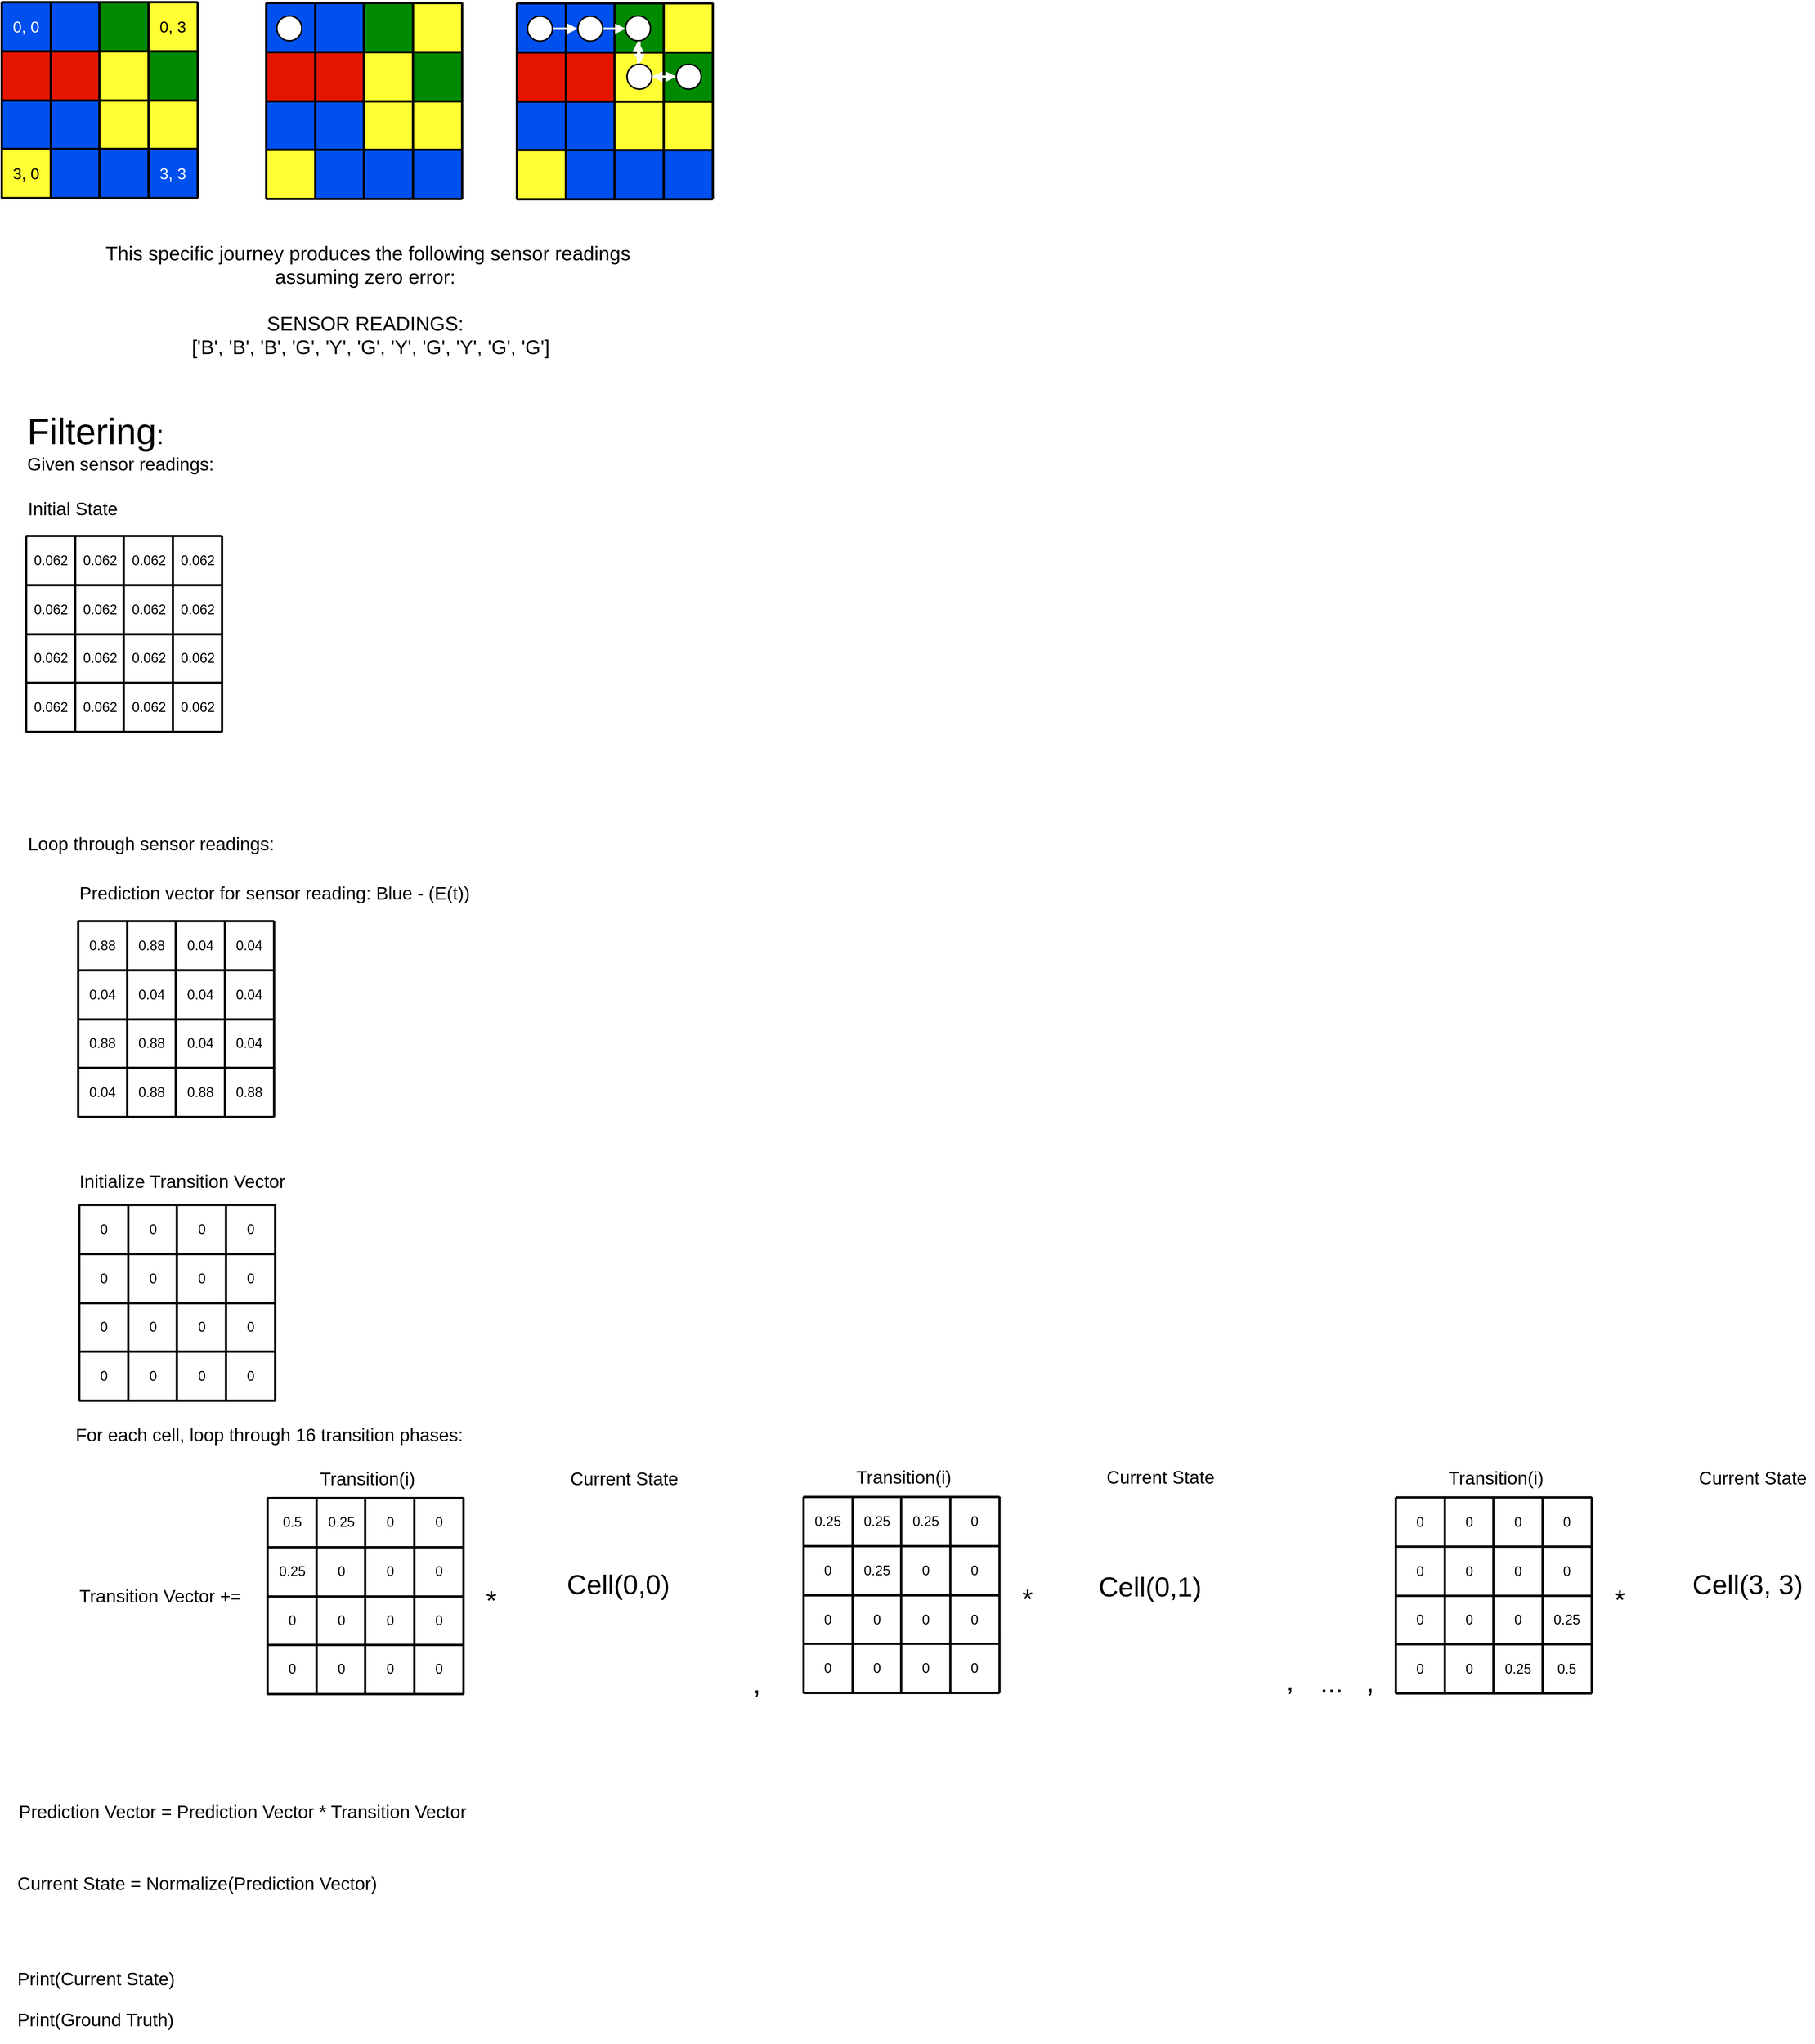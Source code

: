 <mxfile version="14.9.6" type="device"><diagram id="UdSeCJ4_agYbMdc4XpjS" name="Page-1"><mxGraphModel dx="2323" dy="1174" grid="0" gridSize="10" guides="1" tooltips="1" connect="1" arrows="1" fold="1" page="0" pageScale="1" pageWidth="850" pageHeight="1100" math="0" shadow="0"><root><mxCell id="0"/><mxCell id="1" parent="0"/><mxCell id="DUa3BL1AIJ-CeeaKq-HS-2" value="" style="shape=table;html=1;whiteSpace=wrap;startSize=0;container=1;collapsible=0;childLayout=tableLayout;" vertex="1" parent="1"><mxGeometry x="12" y="153" width="194" height="194" as="geometry"/></mxCell><mxCell id="DUa3BL1AIJ-CeeaKq-HS-3" value="" style="shape=partialRectangle;html=1;whiteSpace=wrap;collapsible=0;dropTarget=0;pointerEvents=0;fillColor=none;top=0;left=0;bottom=0;right=0;points=[[0,0.5],[1,0.5]];portConstraint=eastwest;" vertex="1" parent="DUa3BL1AIJ-CeeaKq-HS-2"><mxGeometry width="194" height="65" as="geometry"/></mxCell><mxCell id="DUa3BL1AIJ-CeeaKq-HS-4" value="" style="shape=partialRectangle;html=1;whiteSpace=wrap;connectable=0;fillColor=#0050ef;top=0;left=0;bottom=0;right=0;overflow=hidden;pointerEvents=1;strokeColor=#001DBC;fontColor=#ffffff;" vertex="1" parent="DUa3BL1AIJ-CeeaKq-HS-3"><mxGeometry width="65" height="65" as="geometry"/></mxCell><mxCell id="DUa3BL1AIJ-CeeaKq-HS-5" value="" style="shape=partialRectangle;html=1;whiteSpace=wrap;connectable=0;fillColor=none;top=0;left=0;bottom=0;right=0;overflow=hidden;pointerEvents=1;" vertex="1" parent="DUa3BL1AIJ-CeeaKq-HS-3"><mxGeometry x="65" width="64" height="65" as="geometry"/></mxCell><mxCell id="DUa3BL1AIJ-CeeaKq-HS-6" value="" style="shape=partialRectangle;html=1;whiteSpace=wrap;connectable=0;fillColor=none;top=0;left=0;bottom=0;right=0;overflow=hidden;pointerEvents=1;" vertex="1" parent="DUa3BL1AIJ-CeeaKq-HS-3"><mxGeometry x="129" width="65" height="65" as="geometry"/></mxCell><mxCell id="DUa3BL1AIJ-CeeaKq-HS-7" value="" style="shape=partialRectangle;html=1;whiteSpace=wrap;collapsible=0;dropTarget=0;pointerEvents=0;fillColor=none;top=0;left=0;bottom=0;right=0;points=[[0,0.5],[1,0.5]];portConstraint=eastwest;" vertex="1" parent="DUa3BL1AIJ-CeeaKq-HS-2"><mxGeometry y="65" width="194" height="64" as="geometry"/></mxCell><mxCell id="DUa3BL1AIJ-CeeaKq-HS-8" value="" style="shape=partialRectangle;html=1;whiteSpace=wrap;connectable=0;fillColor=none;top=0;left=0;bottom=0;right=0;overflow=hidden;pointerEvents=1;" vertex="1" parent="DUa3BL1AIJ-CeeaKq-HS-7"><mxGeometry width="65" height="64" as="geometry"/></mxCell><mxCell id="DUa3BL1AIJ-CeeaKq-HS-9" value="" style="shape=partialRectangle;html=1;whiteSpace=wrap;connectable=0;fillColor=none;top=0;left=0;bottom=0;right=0;overflow=hidden;pointerEvents=1;" vertex="1" parent="DUa3BL1AIJ-CeeaKq-HS-7"><mxGeometry x="65" width="64" height="64" as="geometry"/></mxCell><mxCell id="DUa3BL1AIJ-CeeaKq-HS-10" value="" style="shape=partialRectangle;html=1;whiteSpace=wrap;connectable=0;fillColor=none;top=0;left=0;bottom=0;right=0;overflow=hidden;pointerEvents=1;" vertex="1" parent="DUa3BL1AIJ-CeeaKq-HS-7"><mxGeometry x="129" width="65" height="64" as="geometry"/></mxCell><mxCell id="DUa3BL1AIJ-CeeaKq-HS-11" value="" style="shape=partialRectangle;html=1;whiteSpace=wrap;collapsible=0;dropTarget=0;pointerEvents=0;fillColor=none;top=0;left=0;bottom=0;right=0;points=[[0,0.5],[1,0.5]];portConstraint=eastwest;" vertex="1" parent="DUa3BL1AIJ-CeeaKq-HS-2"><mxGeometry y="129" width="194" height="65" as="geometry"/></mxCell><mxCell id="DUa3BL1AIJ-CeeaKq-HS-12" value="" style="shape=partialRectangle;html=1;whiteSpace=wrap;connectable=0;fillColor=none;top=0;left=0;bottom=0;right=0;overflow=hidden;pointerEvents=1;" vertex="1" parent="DUa3BL1AIJ-CeeaKq-HS-11"><mxGeometry width="65" height="65" as="geometry"/></mxCell><mxCell id="DUa3BL1AIJ-CeeaKq-HS-13" value="" style="shape=partialRectangle;html=1;whiteSpace=wrap;connectable=0;fillColor=none;top=0;left=0;bottom=0;right=0;overflow=hidden;pointerEvents=1;" vertex="1" parent="DUa3BL1AIJ-CeeaKq-HS-11"><mxGeometry x="65" width="64" height="65" as="geometry"/></mxCell><mxCell id="DUa3BL1AIJ-CeeaKq-HS-14" value="" style="shape=partialRectangle;html=1;whiteSpace=wrap;connectable=0;fillColor=none;top=0;left=0;bottom=0;right=0;overflow=hidden;pointerEvents=1;" vertex="1" parent="DUa3BL1AIJ-CeeaKq-HS-11"><mxGeometry x="129" width="65" height="65" as="geometry"/></mxCell><mxCell id="DUa3BL1AIJ-CeeaKq-HS-15" value="" style="shape=table;html=1;whiteSpace=wrap;startSize=0;container=1;collapsible=0;childLayout=tableLayout;" vertex="1" parent="1"><mxGeometry x="77" y="153" width="194" height="194" as="geometry"/></mxCell><mxCell id="DUa3BL1AIJ-CeeaKq-HS-16" value="" style="shape=partialRectangle;html=1;whiteSpace=wrap;collapsible=0;dropTarget=0;pointerEvents=0;fillColor=none;top=0;left=0;bottom=0;right=0;points=[[0,0.5],[1,0.5]];portConstraint=eastwest;" vertex="1" parent="DUa3BL1AIJ-CeeaKq-HS-15"><mxGeometry width="194" height="65" as="geometry"/></mxCell><mxCell id="DUa3BL1AIJ-CeeaKq-HS-17" value="" style="shape=partialRectangle;html=1;whiteSpace=wrap;connectable=0;fillColor=#0050ef;top=0;left=0;bottom=0;right=0;overflow=hidden;pointerEvents=1;strokeColor=#001DBC;fontColor=#ffffff;" vertex="1" parent="DUa3BL1AIJ-CeeaKq-HS-16"><mxGeometry width="65" height="65" as="geometry"/></mxCell><mxCell id="DUa3BL1AIJ-CeeaKq-HS-18" value="" style="shape=partialRectangle;html=1;whiteSpace=wrap;connectable=0;fillColor=#008a00;top=0;left=0;bottom=0;right=0;overflow=hidden;pointerEvents=1;strokeColor=#005700;fontColor=#ffffff;" vertex="1" parent="DUa3BL1AIJ-CeeaKq-HS-16"><mxGeometry x="65" width="64" height="65" as="geometry"/></mxCell><mxCell id="DUa3BL1AIJ-CeeaKq-HS-19" value="" style="shape=partialRectangle;html=1;whiteSpace=wrap;connectable=0;top=0;left=0;bottom=0;right=0;overflow=hidden;pointerEvents=1;strokeColor=#d6b656;fillColor=#FFFF33;" vertex="1" parent="DUa3BL1AIJ-CeeaKq-HS-16"><mxGeometry x="129" width="65" height="65" as="geometry"/></mxCell><mxCell id="DUa3BL1AIJ-CeeaKq-HS-20" value="" style="shape=partialRectangle;html=1;whiteSpace=wrap;collapsible=0;dropTarget=0;pointerEvents=0;fillColor=none;top=0;left=0;bottom=0;right=0;points=[[0,0.5],[1,0.5]];portConstraint=eastwest;" vertex="1" parent="DUa3BL1AIJ-CeeaKq-HS-15"><mxGeometry y="65" width="194" height="64" as="geometry"/></mxCell><mxCell id="DUa3BL1AIJ-CeeaKq-HS-21" value="" style="shape=partialRectangle;html=1;whiteSpace=wrap;connectable=0;fillColor=none;top=0;left=0;bottom=0;right=0;overflow=hidden;pointerEvents=1;" vertex="1" parent="DUa3BL1AIJ-CeeaKq-HS-20"><mxGeometry width="65" height="64" as="geometry"/></mxCell><mxCell id="DUa3BL1AIJ-CeeaKq-HS-22" value="" style="shape=partialRectangle;html=1;whiteSpace=wrap;connectable=0;fillColor=none;top=0;left=0;bottom=0;right=0;overflow=hidden;pointerEvents=1;" vertex="1" parent="DUa3BL1AIJ-CeeaKq-HS-20"><mxGeometry x="65" width="64" height="64" as="geometry"/></mxCell><mxCell id="DUa3BL1AIJ-CeeaKq-HS-23" value="" style="shape=partialRectangle;html=1;whiteSpace=wrap;connectable=0;fillColor=none;top=0;left=0;bottom=0;right=0;overflow=hidden;pointerEvents=1;" vertex="1" parent="DUa3BL1AIJ-CeeaKq-HS-20"><mxGeometry x="129" width="65" height="64" as="geometry"/></mxCell><mxCell id="DUa3BL1AIJ-CeeaKq-HS-24" value="" style="shape=partialRectangle;html=1;whiteSpace=wrap;collapsible=0;dropTarget=0;pointerEvents=0;fillColor=none;top=0;left=0;bottom=0;right=0;points=[[0,0.5],[1,0.5]];portConstraint=eastwest;" vertex="1" parent="DUa3BL1AIJ-CeeaKq-HS-15"><mxGeometry y="129" width="194" height="65" as="geometry"/></mxCell><mxCell id="DUa3BL1AIJ-CeeaKq-HS-25" value="" style="shape=partialRectangle;html=1;whiteSpace=wrap;connectable=0;fillColor=none;top=0;left=0;bottom=0;right=0;overflow=hidden;pointerEvents=1;" vertex="1" parent="DUa3BL1AIJ-CeeaKq-HS-24"><mxGeometry width="65" height="65" as="geometry"/></mxCell><mxCell id="DUa3BL1AIJ-CeeaKq-HS-26" value="" style="shape=partialRectangle;html=1;whiteSpace=wrap;connectable=0;fillColor=none;top=0;left=0;bottom=0;right=0;overflow=hidden;pointerEvents=1;" vertex="1" parent="DUa3BL1AIJ-CeeaKq-HS-24"><mxGeometry x="65" width="64" height="65" as="geometry"/></mxCell><mxCell id="DUa3BL1AIJ-CeeaKq-HS-27" value="" style="shape=partialRectangle;html=1;whiteSpace=wrap;connectable=0;fillColor=none;top=0;left=0;bottom=0;right=0;overflow=hidden;pointerEvents=1;" vertex="1" parent="DUa3BL1AIJ-CeeaKq-HS-24"><mxGeometry x="129" width="65" height="65" as="geometry"/></mxCell><mxCell id="DUa3BL1AIJ-CeeaKq-HS-44" value="" style="shape=table;html=1;whiteSpace=wrap;startSize=0;container=1;collapsible=0;childLayout=tableLayout;" vertex="1" parent="1"><mxGeometry x="12" y="218" width="194" height="194" as="geometry"/></mxCell><mxCell id="DUa3BL1AIJ-CeeaKq-HS-45" value="" style="shape=partialRectangle;html=1;whiteSpace=wrap;collapsible=0;dropTarget=0;pointerEvents=0;fillColor=none;top=0;left=0;bottom=0;right=0;points=[[0,0.5],[1,0.5]];portConstraint=eastwest;" vertex="1" parent="DUa3BL1AIJ-CeeaKq-HS-44"><mxGeometry width="194" height="65" as="geometry"/></mxCell><mxCell id="DUa3BL1AIJ-CeeaKq-HS-46" value="" style="shape=partialRectangle;html=1;whiteSpace=wrap;connectable=0;fillColor=#e51400;top=0;left=0;bottom=0;right=0;overflow=hidden;pointerEvents=1;strokeColor=#B20000;fontColor=#ffffff;" vertex="1" parent="DUa3BL1AIJ-CeeaKq-HS-45"><mxGeometry width="65" height="65" as="geometry"/></mxCell><mxCell id="DUa3BL1AIJ-CeeaKq-HS-47" value="" style="shape=partialRectangle;html=1;whiteSpace=wrap;connectable=0;fillColor=none;top=0;left=0;bottom=0;right=0;overflow=hidden;pointerEvents=1;" vertex="1" parent="DUa3BL1AIJ-CeeaKq-HS-45"><mxGeometry x="65" width="64" height="65" as="geometry"/></mxCell><mxCell id="DUa3BL1AIJ-CeeaKq-HS-48" value="" style="shape=partialRectangle;html=1;whiteSpace=wrap;connectable=0;fillColor=none;top=0;left=0;bottom=0;right=0;overflow=hidden;pointerEvents=1;" vertex="1" parent="DUa3BL1AIJ-CeeaKq-HS-45"><mxGeometry x="129" width="65" height="65" as="geometry"/></mxCell><mxCell id="DUa3BL1AIJ-CeeaKq-HS-49" value="" style="shape=partialRectangle;html=1;whiteSpace=wrap;collapsible=0;dropTarget=0;pointerEvents=0;fillColor=none;top=0;left=0;bottom=0;right=0;points=[[0,0.5],[1,0.5]];portConstraint=eastwest;" vertex="1" parent="DUa3BL1AIJ-CeeaKq-HS-44"><mxGeometry y="65" width="194" height="64" as="geometry"/></mxCell><mxCell id="DUa3BL1AIJ-CeeaKq-HS-50" value="" style="shape=partialRectangle;html=1;whiteSpace=wrap;connectable=0;fillColor=#0050ef;top=0;left=0;bottom=0;right=0;overflow=hidden;pointerEvents=1;strokeColor=#001DBC;fontColor=#ffffff;" vertex="1" parent="DUa3BL1AIJ-CeeaKq-HS-49"><mxGeometry width="65" height="64" as="geometry"/></mxCell><mxCell id="DUa3BL1AIJ-CeeaKq-HS-51" value="" style="shape=partialRectangle;html=1;whiteSpace=wrap;connectable=0;fillColor=none;top=0;left=0;bottom=0;right=0;overflow=hidden;pointerEvents=1;" vertex="1" parent="DUa3BL1AIJ-CeeaKq-HS-49"><mxGeometry x="65" width="64" height="64" as="geometry"/></mxCell><mxCell id="DUa3BL1AIJ-CeeaKq-HS-52" value="" style="shape=partialRectangle;html=1;whiteSpace=wrap;connectable=0;fillColor=none;top=0;left=0;bottom=0;right=0;overflow=hidden;pointerEvents=1;" vertex="1" parent="DUa3BL1AIJ-CeeaKq-HS-49"><mxGeometry x="129" width="65" height="64" as="geometry"/></mxCell><mxCell id="DUa3BL1AIJ-CeeaKq-HS-53" value="" style="shape=partialRectangle;html=1;whiteSpace=wrap;collapsible=0;dropTarget=0;pointerEvents=0;fillColor=none;top=0;left=0;bottom=0;right=0;points=[[0,0.5],[1,0.5]];portConstraint=eastwest;" vertex="1" parent="DUa3BL1AIJ-CeeaKq-HS-44"><mxGeometry y="129" width="194" height="65" as="geometry"/></mxCell><mxCell id="DUa3BL1AIJ-CeeaKq-HS-54" value="" style="shape=partialRectangle;html=1;whiteSpace=wrap;connectable=0;top=0;left=0;bottom=0;right=0;overflow=hidden;pointerEvents=1;fillColor=#FFFF33;" vertex="1" parent="DUa3BL1AIJ-CeeaKq-HS-53"><mxGeometry width="65" height="65" as="geometry"/></mxCell><mxCell id="DUa3BL1AIJ-CeeaKq-HS-55" value="" style="shape=partialRectangle;html=1;whiteSpace=wrap;connectable=0;fillColor=none;top=0;left=0;bottom=0;right=0;overflow=hidden;pointerEvents=1;" vertex="1" parent="DUa3BL1AIJ-CeeaKq-HS-53"><mxGeometry x="65" width="64" height="65" as="geometry"/></mxCell><mxCell id="DUa3BL1AIJ-CeeaKq-HS-56" value="" style="shape=partialRectangle;html=1;whiteSpace=wrap;connectable=0;fillColor=none;top=0;left=0;bottom=0;right=0;overflow=hidden;pointerEvents=1;" vertex="1" parent="DUa3BL1AIJ-CeeaKq-HS-53"><mxGeometry x="129" width="65" height="65" as="geometry"/></mxCell><mxCell id="DUa3BL1AIJ-CeeaKq-HS-57" value="" style="shape=table;html=1;whiteSpace=wrap;startSize=0;container=1;collapsible=0;childLayout=tableLayout;" vertex="1" parent="1"><mxGeometry x="77" y="218" width="194" height="194" as="geometry"/></mxCell><mxCell id="DUa3BL1AIJ-CeeaKq-HS-58" value="" style="shape=partialRectangle;html=1;whiteSpace=wrap;collapsible=0;dropTarget=0;pointerEvents=0;fillColor=none;top=0;left=0;bottom=0;right=0;points=[[0,0.5],[1,0.5]];portConstraint=eastwest;" vertex="1" parent="DUa3BL1AIJ-CeeaKq-HS-57"><mxGeometry width="194" height="65" as="geometry"/></mxCell><mxCell id="DUa3BL1AIJ-CeeaKq-HS-59" value="" style="shape=partialRectangle;html=1;whiteSpace=wrap;connectable=0;fillColor=#e51400;top=0;left=0;bottom=0;right=0;overflow=hidden;pointerEvents=1;strokeColor=#B20000;fontColor=#ffffff;" vertex="1" parent="DUa3BL1AIJ-CeeaKq-HS-58"><mxGeometry width="65" height="65" as="geometry"/></mxCell><mxCell id="DUa3BL1AIJ-CeeaKq-HS-60" value="" style="shape=partialRectangle;html=1;whiteSpace=wrap;connectable=0;top=0;left=0;bottom=0;right=0;overflow=hidden;pointerEvents=1;fillColor=#FFFF33;" vertex="1" parent="DUa3BL1AIJ-CeeaKq-HS-58"><mxGeometry x="65" width="64" height="65" as="geometry"/></mxCell><mxCell id="DUa3BL1AIJ-CeeaKq-HS-61" value="" style="shape=partialRectangle;html=1;whiteSpace=wrap;connectable=0;top=0;left=0;bottom=0;right=0;overflow=hidden;pointerEvents=1;fillColor=#008a00;strokeColor=#005700;fontColor=#ffffff;" vertex="1" parent="DUa3BL1AIJ-CeeaKq-HS-58"><mxGeometry x="129" width="65" height="65" as="geometry"/></mxCell><mxCell id="DUa3BL1AIJ-CeeaKq-HS-62" value="" style="shape=partialRectangle;html=1;whiteSpace=wrap;collapsible=0;dropTarget=0;pointerEvents=0;fillColor=none;top=0;left=0;bottom=0;right=0;points=[[0,0.5],[1,0.5]];portConstraint=eastwest;" vertex="1" parent="DUa3BL1AIJ-CeeaKq-HS-57"><mxGeometry y="65" width="194" height="64" as="geometry"/></mxCell><mxCell id="DUa3BL1AIJ-CeeaKq-HS-63" value="" style="shape=partialRectangle;html=1;whiteSpace=wrap;connectable=0;fillColor=#0050ef;top=0;left=0;bottom=0;right=0;overflow=hidden;pointerEvents=1;strokeColor=#001DBC;fontColor=#ffffff;" vertex="1" parent="DUa3BL1AIJ-CeeaKq-HS-62"><mxGeometry width="65" height="64" as="geometry"/></mxCell><mxCell id="DUa3BL1AIJ-CeeaKq-HS-64" value="" style="shape=partialRectangle;html=1;whiteSpace=wrap;connectable=0;top=0;left=0;bottom=0;right=0;overflow=hidden;pointerEvents=1;fillColor=#FFFF33;" vertex="1" parent="DUa3BL1AIJ-CeeaKq-HS-62"><mxGeometry x="65" width="64" height="64" as="geometry"/></mxCell><mxCell id="DUa3BL1AIJ-CeeaKq-HS-65" value="" style="shape=partialRectangle;html=1;whiteSpace=wrap;connectable=0;top=0;left=0;bottom=0;right=0;overflow=hidden;pointerEvents=1;fillColor=#FFFF33;" vertex="1" parent="DUa3BL1AIJ-CeeaKq-HS-62"><mxGeometry x="129" width="65" height="64" as="geometry"/></mxCell><mxCell id="DUa3BL1AIJ-CeeaKq-HS-66" value="" style="shape=partialRectangle;html=1;whiteSpace=wrap;collapsible=0;dropTarget=0;pointerEvents=0;fillColor=none;top=0;left=0;bottom=0;right=0;points=[[0,0.5],[1,0.5]];portConstraint=eastwest;" vertex="1" parent="DUa3BL1AIJ-CeeaKq-HS-57"><mxGeometry y="129" width="194" height="65" as="geometry"/></mxCell><mxCell id="DUa3BL1AIJ-CeeaKq-HS-67" value="" style="shape=partialRectangle;html=1;whiteSpace=wrap;connectable=0;fillColor=#0050ef;top=0;left=0;bottom=0;right=0;overflow=hidden;pointerEvents=1;strokeColor=#001DBC;fontColor=#ffffff;" vertex="1" parent="DUa3BL1AIJ-CeeaKq-HS-66"><mxGeometry width="65" height="65" as="geometry"/></mxCell><mxCell id="DUa3BL1AIJ-CeeaKq-HS-68" value="" style="shape=partialRectangle;html=1;whiteSpace=wrap;connectable=0;fillColor=#0050ef;top=0;left=0;bottom=0;right=0;overflow=hidden;pointerEvents=1;strokeColor=#001DBC;fontColor=#ffffff;" vertex="1" parent="DUa3BL1AIJ-CeeaKq-HS-66"><mxGeometry x="65" width="64" height="65" as="geometry"/></mxCell><mxCell id="DUa3BL1AIJ-CeeaKq-HS-69" value="" style="shape=partialRectangle;html=1;whiteSpace=wrap;connectable=0;fillColor=#0050ef;top=0;left=0;bottom=0;right=0;overflow=hidden;pointerEvents=1;strokeColor=#001DBC;fontColor=#ffffff;" vertex="1" parent="DUa3BL1AIJ-CeeaKq-HS-66"><mxGeometry x="129" width="65" height="65" as="geometry"/></mxCell><mxCell id="DUa3BL1AIJ-CeeaKq-HS-70" value="" style="endArrow=none;html=1;exitX=-0.001;exitY=0.665;exitDx=0;exitDy=0;exitPerimeter=0;entryX=1.001;entryY=0;entryDx=0;entryDy=0;entryPerimeter=0;strokeWidth=3;" edge="1" parent="1" source="DUa3BL1AIJ-CeeaKq-HS-44" target="DUa3BL1AIJ-CeeaKq-HS-66"><mxGeometry width="50" height="50" relative="1" as="geometry"><mxPoint x="399" y="445" as="sourcePoint"/><mxPoint x="449" y="395" as="targetPoint"/></mxGeometry></mxCell><mxCell id="DUa3BL1AIJ-CeeaKq-HS-71" value="" style="endArrow=none;html=1;exitX=-0.001;exitY=0.665;exitDx=0;exitDy=0;exitPerimeter=0;entryX=1.001;entryY=0;entryDx=0;entryDy=0;entryPerimeter=0;strokeWidth=3;" edge="1" parent="1"><mxGeometry width="50" height="50" relative="1" as="geometry"><mxPoint x="11.996" y="283.01" as="sourcePoint"/><mxPoint x="271.384" y="283" as="targetPoint"/></mxGeometry></mxCell><mxCell id="DUa3BL1AIJ-CeeaKq-HS-72" value="" style="endArrow=none;html=1;exitX=-0.001;exitY=0.665;exitDx=0;exitDy=0;exitPerimeter=0;entryX=1.001;entryY=0;entryDx=0;entryDy=0;entryPerimeter=0;strokeWidth=3;" edge="1" parent="1"><mxGeometry width="50" height="50" relative="1" as="geometry"><mxPoint x="11.616" y="218.01" as="sourcePoint"/><mxPoint x="271.004" y="218" as="targetPoint"/></mxGeometry></mxCell><mxCell id="DUa3BL1AIJ-CeeaKq-HS-73" value="" style="endArrow=none;html=1;exitX=0.334;exitY=-0.003;exitDx=0;exitDy=0;exitPerimeter=0;entryX=-0.001;entryY=1.001;entryDx=0;entryDy=0;entryPerimeter=0;strokeWidth=3;" edge="1" parent="1" source="DUa3BL1AIJ-CeeaKq-HS-3" target="DUa3BL1AIJ-CeeaKq-HS-57"><mxGeometry width="50" height="50" relative="1" as="geometry"><mxPoint x="21.616" y="228.01" as="sourcePoint"/><mxPoint x="281.004" y="228" as="targetPoint"/></mxGeometry></mxCell><mxCell id="DUa3BL1AIJ-CeeaKq-HS-74" value="" style="endArrow=none;html=1;exitX=0.334;exitY=-0.003;exitDx=0;exitDy=0;exitPerimeter=0;entryX=-0.001;entryY=1.001;entryDx=0;entryDy=0;entryPerimeter=0;strokeWidth=3;" edge="1" parent="1"><mxGeometry width="50" height="50" relative="1" as="geometry"><mxPoint x="140.996" y="152.615" as="sourcePoint"/><mxPoint x="141.006" y="412.004" as="targetPoint"/></mxGeometry></mxCell><mxCell id="DUa3BL1AIJ-CeeaKq-HS-75" value="" style="endArrow=none;html=1;exitX=0.334;exitY=-0.003;exitDx=0;exitDy=0;exitPerimeter=0;entryX=-0.001;entryY=1.001;entryDx=0;entryDy=0;entryPerimeter=0;strokeWidth=3;" edge="1" parent="1"><mxGeometry width="50" height="50" relative="1" as="geometry"><mxPoint x="205.996" y="152.615" as="sourcePoint"/><mxPoint x="206.006" y="412.004" as="targetPoint"/></mxGeometry></mxCell><mxCell id="DUa3BL1AIJ-CeeaKq-HS-76" value="" style="endArrow=none;html=1;exitX=0.334;exitY=-0.003;exitDx=0;exitDy=0;exitPerimeter=0;entryX=-0.001;entryY=1.001;entryDx=0;entryDy=0;entryPerimeter=0;strokeWidth=3;" edge="1" parent="1"><mxGeometry width="50" height="50" relative="1" as="geometry"><mxPoint x="270.996" y="152.615" as="sourcePoint"/><mxPoint x="271.006" y="412.004" as="targetPoint"/></mxGeometry></mxCell><mxCell id="DUa3BL1AIJ-CeeaKq-HS-77" value="" style="endArrow=none;html=1;exitX=0.334;exitY=-0.003;exitDx=0;exitDy=0;exitPerimeter=0;entryX=-0.001;entryY=1.001;entryDx=0;entryDy=0;entryPerimeter=0;strokeWidth=3;" edge="1" parent="1"><mxGeometry width="50" height="50" relative="1" as="geometry"><mxPoint x="11.996" y="153.005" as="sourcePoint"/><mxPoint x="12.006" y="412.394" as="targetPoint"/></mxGeometry></mxCell><mxCell id="DUa3BL1AIJ-CeeaKq-HS-78" value="" style="endArrow=none;html=1;exitX=-0.001;exitY=0.665;exitDx=0;exitDy=0;exitPerimeter=0;entryX=1.001;entryY=0;entryDx=0;entryDy=0;entryPerimeter=0;strokeWidth=3;" edge="1" parent="1"><mxGeometry width="50" height="50" relative="1" as="geometry"><mxPoint x="11.616" y="412.01" as="sourcePoint"/><mxPoint x="271.004" y="412" as="targetPoint"/></mxGeometry></mxCell><mxCell id="DUa3BL1AIJ-CeeaKq-HS-79" value="" style="endArrow=none;html=1;exitX=-0.001;exitY=0.665;exitDx=0;exitDy=0;exitPerimeter=0;entryX=1.001;entryY=0;entryDx=0;entryDy=0;entryPerimeter=0;strokeWidth=3;" edge="1" parent="1"><mxGeometry width="50" height="50" relative="1" as="geometry"><mxPoint x="11.616" y="153.01" as="sourcePoint"/><mxPoint x="271.004" y="153" as="targetPoint"/></mxGeometry></mxCell><mxCell id="DUa3BL1AIJ-CeeaKq-HS-80" value="" style="ellipse;whiteSpace=wrap;html=1;aspect=fixed;strokeWidth=2;" vertex="1" parent="1"><mxGeometry x="26" y="170" width="33" height="33" as="geometry"/></mxCell><mxCell id="DUa3BL1AIJ-CeeaKq-HS-82" value="" style="shape=table;html=1;whiteSpace=wrap;startSize=0;container=1;collapsible=0;childLayout=tableLayout;" vertex="1" parent="1"><mxGeometry x="-337.62" y="151.82" width="194" height="194" as="geometry"/></mxCell><mxCell id="DUa3BL1AIJ-CeeaKq-HS-83" value="" style="shape=partialRectangle;html=1;whiteSpace=wrap;collapsible=0;dropTarget=0;pointerEvents=0;fillColor=none;top=0;left=0;bottom=0;right=0;points=[[0,0.5],[1,0.5]];portConstraint=eastwest;" vertex="1" parent="DUa3BL1AIJ-CeeaKq-HS-82"><mxGeometry width="194" height="65" as="geometry"/></mxCell><mxCell id="DUa3BL1AIJ-CeeaKq-HS-84" value="&lt;font style=&quot;font-size: 21px&quot;&gt;0, 0&lt;/font&gt;" style="shape=partialRectangle;html=1;whiteSpace=wrap;connectable=0;fillColor=#0050ef;top=0;left=0;bottom=0;right=0;overflow=hidden;pointerEvents=1;strokeColor=#001DBC;fontColor=#ffffff;" vertex="1" parent="DUa3BL1AIJ-CeeaKq-HS-83"><mxGeometry width="65" height="65" as="geometry"/></mxCell><mxCell id="DUa3BL1AIJ-CeeaKq-HS-85" value="" style="shape=partialRectangle;html=1;whiteSpace=wrap;connectable=0;fillColor=none;top=0;left=0;bottom=0;right=0;overflow=hidden;pointerEvents=1;" vertex="1" parent="DUa3BL1AIJ-CeeaKq-HS-83"><mxGeometry x="65" width="64" height="65" as="geometry"/></mxCell><mxCell id="DUa3BL1AIJ-CeeaKq-HS-86" value="" style="shape=partialRectangle;html=1;whiteSpace=wrap;connectable=0;fillColor=none;top=0;left=0;bottom=0;right=0;overflow=hidden;pointerEvents=1;" vertex="1" parent="DUa3BL1AIJ-CeeaKq-HS-83"><mxGeometry x="129" width="65" height="65" as="geometry"/></mxCell><mxCell id="DUa3BL1AIJ-CeeaKq-HS-87" value="" style="shape=partialRectangle;html=1;whiteSpace=wrap;collapsible=0;dropTarget=0;pointerEvents=0;fillColor=none;top=0;left=0;bottom=0;right=0;points=[[0,0.5],[1,0.5]];portConstraint=eastwest;" vertex="1" parent="DUa3BL1AIJ-CeeaKq-HS-82"><mxGeometry y="65" width="194" height="64" as="geometry"/></mxCell><mxCell id="DUa3BL1AIJ-CeeaKq-HS-88" value="" style="shape=partialRectangle;html=1;whiteSpace=wrap;connectable=0;fillColor=none;top=0;left=0;bottom=0;right=0;overflow=hidden;pointerEvents=1;" vertex="1" parent="DUa3BL1AIJ-CeeaKq-HS-87"><mxGeometry width="65" height="64" as="geometry"/></mxCell><mxCell id="DUa3BL1AIJ-CeeaKq-HS-89" value="" style="shape=partialRectangle;html=1;whiteSpace=wrap;connectable=0;fillColor=none;top=0;left=0;bottom=0;right=0;overflow=hidden;pointerEvents=1;" vertex="1" parent="DUa3BL1AIJ-CeeaKq-HS-87"><mxGeometry x="65" width="64" height="64" as="geometry"/></mxCell><mxCell id="DUa3BL1AIJ-CeeaKq-HS-90" value="" style="shape=partialRectangle;html=1;whiteSpace=wrap;connectable=0;fillColor=none;top=0;left=0;bottom=0;right=0;overflow=hidden;pointerEvents=1;" vertex="1" parent="DUa3BL1AIJ-CeeaKq-HS-87"><mxGeometry x="129" width="65" height="64" as="geometry"/></mxCell><mxCell id="DUa3BL1AIJ-CeeaKq-HS-91" value="" style="shape=partialRectangle;html=1;whiteSpace=wrap;collapsible=0;dropTarget=0;pointerEvents=0;fillColor=none;top=0;left=0;bottom=0;right=0;points=[[0,0.5],[1,0.5]];portConstraint=eastwest;" vertex="1" parent="DUa3BL1AIJ-CeeaKq-HS-82"><mxGeometry y="129" width="194" height="65" as="geometry"/></mxCell><mxCell id="DUa3BL1AIJ-CeeaKq-HS-92" value="" style="shape=partialRectangle;html=1;whiteSpace=wrap;connectable=0;fillColor=none;top=0;left=0;bottom=0;right=0;overflow=hidden;pointerEvents=1;" vertex="1" parent="DUa3BL1AIJ-CeeaKq-HS-91"><mxGeometry width="65" height="65" as="geometry"/></mxCell><mxCell id="DUa3BL1AIJ-CeeaKq-HS-93" value="" style="shape=partialRectangle;html=1;whiteSpace=wrap;connectable=0;fillColor=none;top=0;left=0;bottom=0;right=0;overflow=hidden;pointerEvents=1;" vertex="1" parent="DUa3BL1AIJ-CeeaKq-HS-91"><mxGeometry x="65" width="64" height="65" as="geometry"/></mxCell><mxCell id="DUa3BL1AIJ-CeeaKq-HS-94" value="" style="shape=partialRectangle;html=1;whiteSpace=wrap;connectable=0;fillColor=none;top=0;left=0;bottom=0;right=0;overflow=hidden;pointerEvents=1;" vertex="1" parent="DUa3BL1AIJ-CeeaKq-HS-91"><mxGeometry x="129" width="65" height="65" as="geometry"/></mxCell><mxCell id="DUa3BL1AIJ-CeeaKq-HS-95" value="" style="shape=table;html=1;whiteSpace=wrap;startSize=0;container=1;collapsible=0;childLayout=tableLayout;" vertex="1" parent="1"><mxGeometry x="-272.62" y="151.82" width="194" height="194" as="geometry"/></mxCell><mxCell id="DUa3BL1AIJ-CeeaKq-HS-96" value="" style="shape=partialRectangle;html=1;whiteSpace=wrap;collapsible=0;dropTarget=0;pointerEvents=0;fillColor=none;top=0;left=0;bottom=0;right=0;points=[[0,0.5],[1,0.5]];portConstraint=eastwest;" vertex="1" parent="DUa3BL1AIJ-CeeaKq-HS-95"><mxGeometry width="194" height="65" as="geometry"/></mxCell><mxCell id="DUa3BL1AIJ-CeeaKq-HS-97" value="" style="shape=partialRectangle;html=1;whiteSpace=wrap;connectable=0;fillColor=#0050ef;top=0;left=0;bottom=0;right=0;overflow=hidden;pointerEvents=1;strokeColor=#001DBC;fontColor=#ffffff;" vertex="1" parent="DUa3BL1AIJ-CeeaKq-HS-96"><mxGeometry width="65" height="65" as="geometry"/></mxCell><mxCell id="DUa3BL1AIJ-CeeaKq-HS-98" value="" style="shape=partialRectangle;html=1;whiteSpace=wrap;connectable=0;fillColor=#008a00;top=0;left=0;bottom=0;right=0;overflow=hidden;pointerEvents=1;strokeColor=#005700;fontColor=#ffffff;" vertex="1" parent="DUa3BL1AIJ-CeeaKq-HS-96"><mxGeometry x="65" width="64" height="65" as="geometry"/></mxCell><mxCell id="DUa3BL1AIJ-CeeaKq-HS-99" value="&lt;font style=&quot;font-size: 21px&quot;&gt;0, 3&lt;/font&gt;" style="shape=partialRectangle;html=1;whiteSpace=wrap;connectable=0;top=0;left=0;bottom=0;right=0;overflow=hidden;pointerEvents=1;strokeColor=#d6b656;fillColor=#FFFF33;" vertex="1" parent="DUa3BL1AIJ-CeeaKq-HS-96"><mxGeometry x="129" width="65" height="65" as="geometry"/></mxCell><mxCell id="DUa3BL1AIJ-CeeaKq-HS-100" value="" style="shape=partialRectangle;html=1;whiteSpace=wrap;collapsible=0;dropTarget=0;pointerEvents=0;fillColor=none;top=0;left=0;bottom=0;right=0;points=[[0,0.5],[1,0.5]];portConstraint=eastwest;" vertex="1" parent="DUa3BL1AIJ-CeeaKq-HS-95"><mxGeometry y="65" width="194" height="64" as="geometry"/></mxCell><mxCell id="DUa3BL1AIJ-CeeaKq-HS-101" value="" style="shape=partialRectangle;html=1;whiteSpace=wrap;connectable=0;fillColor=none;top=0;left=0;bottom=0;right=0;overflow=hidden;pointerEvents=1;" vertex="1" parent="DUa3BL1AIJ-CeeaKq-HS-100"><mxGeometry width="65" height="64" as="geometry"/></mxCell><mxCell id="DUa3BL1AIJ-CeeaKq-HS-102" value="" style="shape=partialRectangle;html=1;whiteSpace=wrap;connectable=0;fillColor=none;top=0;left=0;bottom=0;right=0;overflow=hidden;pointerEvents=1;" vertex="1" parent="DUa3BL1AIJ-CeeaKq-HS-100"><mxGeometry x="65" width="64" height="64" as="geometry"/></mxCell><mxCell id="DUa3BL1AIJ-CeeaKq-HS-103" value="" style="shape=partialRectangle;html=1;whiteSpace=wrap;connectable=0;fillColor=none;top=0;left=0;bottom=0;right=0;overflow=hidden;pointerEvents=1;" vertex="1" parent="DUa3BL1AIJ-CeeaKq-HS-100"><mxGeometry x="129" width="65" height="64" as="geometry"/></mxCell><mxCell id="DUa3BL1AIJ-CeeaKq-HS-104" value="" style="shape=partialRectangle;html=1;whiteSpace=wrap;collapsible=0;dropTarget=0;pointerEvents=0;fillColor=none;top=0;left=0;bottom=0;right=0;points=[[0,0.5],[1,0.5]];portConstraint=eastwest;" vertex="1" parent="DUa3BL1AIJ-CeeaKq-HS-95"><mxGeometry y="129" width="194" height="65" as="geometry"/></mxCell><mxCell id="DUa3BL1AIJ-CeeaKq-HS-105" value="" style="shape=partialRectangle;html=1;whiteSpace=wrap;connectable=0;fillColor=none;top=0;left=0;bottom=0;right=0;overflow=hidden;pointerEvents=1;" vertex="1" parent="DUa3BL1AIJ-CeeaKq-HS-104"><mxGeometry width="65" height="65" as="geometry"/></mxCell><mxCell id="DUa3BL1AIJ-CeeaKq-HS-106" value="" style="shape=partialRectangle;html=1;whiteSpace=wrap;connectable=0;fillColor=none;top=0;left=0;bottom=0;right=0;overflow=hidden;pointerEvents=1;" vertex="1" parent="DUa3BL1AIJ-CeeaKq-HS-104"><mxGeometry x="65" width="64" height="65" as="geometry"/></mxCell><mxCell id="DUa3BL1AIJ-CeeaKq-HS-107" value="" style="shape=partialRectangle;html=1;whiteSpace=wrap;connectable=0;fillColor=none;top=0;left=0;bottom=0;right=0;overflow=hidden;pointerEvents=1;" vertex="1" parent="DUa3BL1AIJ-CeeaKq-HS-104"><mxGeometry x="129" width="65" height="65" as="geometry"/></mxCell><mxCell id="DUa3BL1AIJ-CeeaKq-HS-108" value="" style="shape=table;html=1;whiteSpace=wrap;startSize=0;container=1;collapsible=0;childLayout=tableLayout;" vertex="1" parent="1"><mxGeometry x="-337.62" y="216.82" width="194" height="194" as="geometry"/></mxCell><mxCell id="DUa3BL1AIJ-CeeaKq-HS-109" value="" style="shape=partialRectangle;html=1;whiteSpace=wrap;collapsible=0;dropTarget=0;pointerEvents=0;fillColor=none;top=0;left=0;bottom=0;right=0;points=[[0,0.5],[1,0.5]];portConstraint=eastwest;" vertex="1" parent="DUa3BL1AIJ-CeeaKq-HS-108"><mxGeometry width="194" height="65" as="geometry"/></mxCell><mxCell id="DUa3BL1AIJ-CeeaKq-HS-110" value="" style="shape=partialRectangle;html=1;whiteSpace=wrap;connectable=0;fillColor=#e51400;top=0;left=0;bottom=0;right=0;overflow=hidden;pointerEvents=1;strokeColor=#B20000;fontColor=#ffffff;" vertex="1" parent="DUa3BL1AIJ-CeeaKq-HS-109"><mxGeometry width="65" height="65" as="geometry"/></mxCell><mxCell id="DUa3BL1AIJ-CeeaKq-HS-111" value="" style="shape=partialRectangle;html=1;whiteSpace=wrap;connectable=0;fillColor=none;top=0;left=0;bottom=0;right=0;overflow=hidden;pointerEvents=1;" vertex="1" parent="DUa3BL1AIJ-CeeaKq-HS-109"><mxGeometry x="65" width="64" height="65" as="geometry"/></mxCell><mxCell id="DUa3BL1AIJ-CeeaKq-HS-112" value="" style="shape=partialRectangle;html=1;whiteSpace=wrap;connectable=0;fillColor=none;top=0;left=0;bottom=0;right=0;overflow=hidden;pointerEvents=1;" vertex="1" parent="DUa3BL1AIJ-CeeaKq-HS-109"><mxGeometry x="129" width="65" height="65" as="geometry"/></mxCell><mxCell id="DUa3BL1AIJ-CeeaKq-HS-113" value="" style="shape=partialRectangle;html=1;whiteSpace=wrap;collapsible=0;dropTarget=0;pointerEvents=0;fillColor=none;top=0;left=0;bottom=0;right=0;points=[[0,0.5],[1,0.5]];portConstraint=eastwest;" vertex="1" parent="DUa3BL1AIJ-CeeaKq-HS-108"><mxGeometry y="65" width="194" height="64" as="geometry"/></mxCell><mxCell id="DUa3BL1AIJ-CeeaKq-HS-114" value="" style="shape=partialRectangle;html=1;whiteSpace=wrap;connectable=0;fillColor=#0050ef;top=0;left=0;bottom=0;right=0;overflow=hidden;pointerEvents=1;strokeColor=#001DBC;fontColor=#ffffff;" vertex="1" parent="DUa3BL1AIJ-CeeaKq-HS-113"><mxGeometry width="65" height="64" as="geometry"/></mxCell><mxCell id="DUa3BL1AIJ-CeeaKq-HS-115" value="" style="shape=partialRectangle;html=1;whiteSpace=wrap;connectable=0;fillColor=none;top=0;left=0;bottom=0;right=0;overflow=hidden;pointerEvents=1;" vertex="1" parent="DUa3BL1AIJ-CeeaKq-HS-113"><mxGeometry x="65" width="64" height="64" as="geometry"/></mxCell><mxCell id="DUa3BL1AIJ-CeeaKq-HS-116" value="" style="shape=partialRectangle;html=1;whiteSpace=wrap;connectable=0;fillColor=none;top=0;left=0;bottom=0;right=0;overflow=hidden;pointerEvents=1;" vertex="1" parent="DUa3BL1AIJ-CeeaKq-HS-113"><mxGeometry x="129" width="65" height="64" as="geometry"/></mxCell><mxCell id="DUa3BL1AIJ-CeeaKq-HS-117" value="" style="shape=partialRectangle;html=1;whiteSpace=wrap;collapsible=0;dropTarget=0;pointerEvents=0;fillColor=none;top=0;left=0;bottom=0;right=0;points=[[0,0.5],[1,0.5]];portConstraint=eastwest;" vertex="1" parent="DUa3BL1AIJ-CeeaKq-HS-108"><mxGeometry y="129" width="194" height="65" as="geometry"/></mxCell><mxCell id="DUa3BL1AIJ-CeeaKq-HS-118" value="&lt;font style=&quot;font-size: 21px&quot;&gt;3, 0&lt;/font&gt;" style="shape=partialRectangle;html=1;whiteSpace=wrap;connectable=0;top=0;left=0;bottom=0;right=0;overflow=hidden;pointerEvents=1;fillColor=#FFFF33;" vertex="1" parent="DUa3BL1AIJ-CeeaKq-HS-117"><mxGeometry width="65" height="65" as="geometry"/></mxCell><mxCell id="DUa3BL1AIJ-CeeaKq-HS-119" value="" style="shape=partialRectangle;html=1;whiteSpace=wrap;connectable=0;fillColor=none;top=0;left=0;bottom=0;right=0;overflow=hidden;pointerEvents=1;" vertex="1" parent="DUa3BL1AIJ-CeeaKq-HS-117"><mxGeometry x="65" width="64" height="65" as="geometry"/></mxCell><mxCell id="DUa3BL1AIJ-CeeaKq-HS-120" value="" style="shape=partialRectangle;html=1;whiteSpace=wrap;connectable=0;fillColor=none;top=0;left=0;bottom=0;right=0;overflow=hidden;pointerEvents=1;" vertex="1" parent="DUa3BL1AIJ-CeeaKq-HS-117"><mxGeometry x="129" width="65" height="65" as="geometry"/></mxCell><mxCell id="DUa3BL1AIJ-CeeaKq-HS-121" value="" style="shape=table;html=1;whiteSpace=wrap;startSize=0;container=1;collapsible=0;childLayout=tableLayout;" vertex="1" parent="1"><mxGeometry x="-272.62" y="216.82" width="194" height="194" as="geometry"/></mxCell><mxCell id="DUa3BL1AIJ-CeeaKq-HS-122" value="" style="shape=partialRectangle;html=1;whiteSpace=wrap;collapsible=0;dropTarget=0;pointerEvents=0;fillColor=none;top=0;left=0;bottom=0;right=0;points=[[0,0.5],[1,0.5]];portConstraint=eastwest;" vertex="1" parent="DUa3BL1AIJ-CeeaKq-HS-121"><mxGeometry width="194" height="65" as="geometry"/></mxCell><mxCell id="DUa3BL1AIJ-CeeaKq-HS-123" value="" style="shape=partialRectangle;html=1;whiteSpace=wrap;connectable=0;fillColor=#e51400;top=0;left=0;bottom=0;right=0;overflow=hidden;pointerEvents=1;strokeColor=#B20000;fontColor=#ffffff;" vertex="1" parent="DUa3BL1AIJ-CeeaKq-HS-122"><mxGeometry width="65" height="65" as="geometry"/></mxCell><mxCell id="DUa3BL1AIJ-CeeaKq-HS-124" value="" style="shape=partialRectangle;html=1;whiteSpace=wrap;connectable=0;top=0;left=0;bottom=0;right=0;overflow=hidden;pointerEvents=1;fillColor=#FFFF33;" vertex="1" parent="DUa3BL1AIJ-CeeaKq-HS-122"><mxGeometry x="65" width="64" height="65" as="geometry"/></mxCell><mxCell id="DUa3BL1AIJ-CeeaKq-HS-125" value="" style="shape=partialRectangle;html=1;whiteSpace=wrap;connectable=0;top=0;left=0;bottom=0;right=0;overflow=hidden;pointerEvents=1;fillColor=#008a00;strokeColor=#005700;fontColor=#ffffff;" vertex="1" parent="DUa3BL1AIJ-CeeaKq-HS-122"><mxGeometry x="129" width="65" height="65" as="geometry"/></mxCell><mxCell id="DUa3BL1AIJ-CeeaKq-HS-126" value="" style="shape=partialRectangle;html=1;whiteSpace=wrap;collapsible=0;dropTarget=0;pointerEvents=0;fillColor=none;top=0;left=0;bottom=0;right=0;points=[[0,0.5],[1,0.5]];portConstraint=eastwest;" vertex="1" parent="DUa3BL1AIJ-CeeaKq-HS-121"><mxGeometry y="65" width="194" height="64" as="geometry"/></mxCell><mxCell id="DUa3BL1AIJ-CeeaKq-HS-127" value="" style="shape=partialRectangle;html=1;whiteSpace=wrap;connectable=0;fillColor=#0050ef;top=0;left=0;bottom=0;right=0;overflow=hidden;pointerEvents=1;strokeColor=#001DBC;fontColor=#ffffff;" vertex="1" parent="DUa3BL1AIJ-CeeaKq-HS-126"><mxGeometry width="65" height="64" as="geometry"/></mxCell><mxCell id="DUa3BL1AIJ-CeeaKq-HS-128" value="" style="shape=partialRectangle;html=1;whiteSpace=wrap;connectable=0;top=0;left=0;bottom=0;right=0;overflow=hidden;pointerEvents=1;fillColor=#FFFF33;" vertex="1" parent="DUa3BL1AIJ-CeeaKq-HS-126"><mxGeometry x="65" width="64" height="64" as="geometry"/></mxCell><mxCell id="DUa3BL1AIJ-CeeaKq-HS-129" value="" style="shape=partialRectangle;html=1;whiteSpace=wrap;connectable=0;top=0;left=0;bottom=0;right=0;overflow=hidden;pointerEvents=1;fillColor=#FFFF33;" vertex="1" parent="DUa3BL1AIJ-CeeaKq-HS-126"><mxGeometry x="129" width="65" height="64" as="geometry"/></mxCell><mxCell id="DUa3BL1AIJ-CeeaKq-HS-130" value="" style="shape=partialRectangle;html=1;whiteSpace=wrap;collapsible=0;dropTarget=0;pointerEvents=0;fillColor=none;top=0;left=0;bottom=0;right=0;points=[[0,0.5],[1,0.5]];portConstraint=eastwest;" vertex="1" parent="DUa3BL1AIJ-CeeaKq-HS-121"><mxGeometry y="129" width="194" height="65" as="geometry"/></mxCell><mxCell id="DUa3BL1AIJ-CeeaKq-HS-131" value="" style="shape=partialRectangle;html=1;whiteSpace=wrap;connectable=0;fillColor=#0050ef;top=0;left=0;bottom=0;right=0;overflow=hidden;pointerEvents=1;strokeColor=#001DBC;fontColor=#ffffff;" vertex="1" parent="DUa3BL1AIJ-CeeaKq-HS-130"><mxGeometry width="65" height="65" as="geometry"/></mxCell><mxCell id="DUa3BL1AIJ-CeeaKq-HS-132" value="" style="shape=partialRectangle;html=1;whiteSpace=wrap;connectable=0;fillColor=#0050ef;top=0;left=0;bottom=0;right=0;overflow=hidden;pointerEvents=1;strokeColor=#001DBC;fontColor=#ffffff;" vertex="1" parent="DUa3BL1AIJ-CeeaKq-HS-130"><mxGeometry x="65" width="64" height="65" as="geometry"/></mxCell><mxCell id="DUa3BL1AIJ-CeeaKq-HS-133" value="&lt;font style=&quot;font-size: 21px&quot;&gt;3, 3&lt;/font&gt;" style="shape=partialRectangle;html=1;whiteSpace=wrap;connectable=0;fillColor=#0050ef;top=0;left=0;bottom=0;right=0;overflow=hidden;pointerEvents=1;strokeColor=#001DBC;fontColor=#ffffff;" vertex="1" parent="DUa3BL1AIJ-CeeaKq-HS-130"><mxGeometry x="129" width="65" height="65" as="geometry"/></mxCell><mxCell id="DUa3BL1AIJ-CeeaKq-HS-134" value="" style="endArrow=none;html=1;exitX=-0.001;exitY=0.665;exitDx=0;exitDy=0;exitPerimeter=0;entryX=1.001;entryY=0;entryDx=0;entryDy=0;entryPerimeter=0;strokeWidth=3;" edge="1" parent="1" source="DUa3BL1AIJ-CeeaKq-HS-108" target="DUa3BL1AIJ-CeeaKq-HS-130"><mxGeometry width="50" height="50" relative="1" as="geometry"><mxPoint x="49.38" y="443.82" as="sourcePoint"/><mxPoint x="99.38" y="393.82" as="targetPoint"/></mxGeometry></mxCell><mxCell id="DUa3BL1AIJ-CeeaKq-HS-135" value="" style="endArrow=none;html=1;exitX=-0.001;exitY=0.665;exitDx=0;exitDy=0;exitPerimeter=0;entryX=1.001;entryY=0;entryDx=0;entryDy=0;entryPerimeter=0;strokeWidth=3;" edge="1" parent="1"><mxGeometry width="50" height="50" relative="1" as="geometry"><mxPoint x="-337.624" y="281.83" as="sourcePoint"/><mxPoint x="-78.236" y="281.82" as="targetPoint"/></mxGeometry></mxCell><mxCell id="DUa3BL1AIJ-CeeaKq-HS-136" value="" style="endArrow=none;html=1;exitX=-0.001;exitY=0.665;exitDx=0;exitDy=0;exitPerimeter=0;entryX=1.001;entryY=0;entryDx=0;entryDy=0;entryPerimeter=0;strokeWidth=3;" edge="1" parent="1"><mxGeometry width="50" height="50" relative="1" as="geometry"><mxPoint x="-338.004" y="216.83" as="sourcePoint"/><mxPoint x="-78.616" y="216.82" as="targetPoint"/></mxGeometry></mxCell><mxCell id="DUa3BL1AIJ-CeeaKq-HS-137" value="" style="endArrow=none;html=1;exitX=0.334;exitY=-0.003;exitDx=0;exitDy=0;exitPerimeter=0;entryX=-0.001;entryY=1.001;entryDx=0;entryDy=0;entryPerimeter=0;strokeWidth=3;" edge="1" parent="1" source="DUa3BL1AIJ-CeeaKq-HS-83" target="DUa3BL1AIJ-CeeaKq-HS-121"><mxGeometry width="50" height="50" relative="1" as="geometry"><mxPoint x="-328.004" y="226.83" as="sourcePoint"/><mxPoint x="-68.616" y="226.82" as="targetPoint"/></mxGeometry></mxCell><mxCell id="DUa3BL1AIJ-CeeaKq-HS-138" value="" style="endArrow=none;html=1;exitX=0.334;exitY=-0.003;exitDx=0;exitDy=0;exitPerimeter=0;entryX=-0.001;entryY=1.001;entryDx=0;entryDy=0;entryPerimeter=0;strokeWidth=3;" edge="1" parent="1"><mxGeometry width="50" height="50" relative="1" as="geometry"><mxPoint x="-208.624" y="151.435" as="sourcePoint"/><mxPoint x="-208.614" y="410.824" as="targetPoint"/></mxGeometry></mxCell><mxCell id="DUa3BL1AIJ-CeeaKq-HS-139" value="" style="endArrow=none;html=1;exitX=0.334;exitY=-0.003;exitDx=0;exitDy=0;exitPerimeter=0;entryX=-0.001;entryY=1.001;entryDx=0;entryDy=0;entryPerimeter=0;strokeWidth=3;" edge="1" parent="1"><mxGeometry width="50" height="50" relative="1" as="geometry"><mxPoint x="-143.624" y="151.435" as="sourcePoint"/><mxPoint x="-143.614" y="410.824" as="targetPoint"/></mxGeometry></mxCell><mxCell id="DUa3BL1AIJ-CeeaKq-HS-140" value="" style="endArrow=none;html=1;exitX=0.334;exitY=-0.003;exitDx=0;exitDy=0;exitPerimeter=0;entryX=-0.001;entryY=1.001;entryDx=0;entryDy=0;entryPerimeter=0;strokeWidth=3;" edge="1" parent="1"><mxGeometry width="50" height="50" relative="1" as="geometry"><mxPoint x="-78.624" y="151.435" as="sourcePoint"/><mxPoint x="-78.614" y="410.824" as="targetPoint"/></mxGeometry></mxCell><mxCell id="DUa3BL1AIJ-CeeaKq-HS-141" value="" style="endArrow=none;html=1;exitX=0.334;exitY=-0.003;exitDx=0;exitDy=0;exitPerimeter=0;entryX=-0.001;entryY=1.001;entryDx=0;entryDy=0;entryPerimeter=0;strokeWidth=3;" edge="1" parent="1"><mxGeometry width="50" height="50" relative="1" as="geometry"><mxPoint x="-337.624" y="151.825" as="sourcePoint"/><mxPoint x="-337.614" y="411.214" as="targetPoint"/></mxGeometry></mxCell><mxCell id="DUa3BL1AIJ-CeeaKq-HS-142" value="" style="endArrow=none;html=1;exitX=-0.001;exitY=0.665;exitDx=0;exitDy=0;exitPerimeter=0;entryX=1.001;entryY=0;entryDx=0;entryDy=0;entryPerimeter=0;strokeWidth=3;" edge="1" parent="1"><mxGeometry width="50" height="50" relative="1" as="geometry"><mxPoint x="-338.004" y="410.83" as="sourcePoint"/><mxPoint x="-78.616" y="410.82" as="targetPoint"/></mxGeometry></mxCell><mxCell id="DUa3BL1AIJ-CeeaKq-HS-143" value="" style="endArrow=none;html=1;exitX=-0.001;exitY=0.665;exitDx=0;exitDy=0;exitPerimeter=0;entryX=1.001;entryY=0;entryDx=0;entryDy=0;entryPerimeter=0;strokeWidth=3;" edge="1" parent="1"><mxGeometry width="50" height="50" relative="1" as="geometry"><mxPoint x="-338.004" y="151.83" as="sourcePoint"/><mxPoint x="-78.616" y="151.82" as="targetPoint"/></mxGeometry></mxCell><mxCell id="DUa3BL1AIJ-CeeaKq-HS-145" value="" style="shape=table;html=1;whiteSpace=wrap;startSize=0;container=1;collapsible=0;childLayout=tableLayout;" vertex="1" parent="1"><mxGeometry x="343.38" y="153.38" width="194" height="194" as="geometry"/></mxCell><mxCell id="DUa3BL1AIJ-CeeaKq-HS-146" value="" style="shape=partialRectangle;html=1;whiteSpace=wrap;collapsible=0;dropTarget=0;pointerEvents=0;fillColor=none;top=0;left=0;bottom=0;right=0;points=[[0,0.5],[1,0.5]];portConstraint=eastwest;" vertex="1" parent="DUa3BL1AIJ-CeeaKq-HS-145"><mxGeometry width="194" height="65" as="geometry"/></mxCell><mxCell id="DUa3BL1AIJ-CeeaKq-HS-147" value="" style="shape=partialRectangle;html=1;whiteSpace=wrap;connectable=0;fillColor=#0050ef;top=0;left=0;bottom=0;right=0;overflow=hidden;pointerEvents=1;strokeColor=#001DBC;fontColor=#ffffff;" vertex="1" parent="DUa3BL1AIJ-CeeaKq-HS-146"><mxGeometry width="65" height="65" as="geometry"/></mxCell><mxCell id="DUa3BL1AIJ-CeeaKq-HS-148" value="" style="shape=partialRectangle;html=1;whiteSpace=wrap;connectable=0;fillColor=none;top=0;left=0;bottom=0;right=0;overflow=hidden;pointerEvents=1;" vertex="1" parent="DUa3BL1AIJ-CeeaKq-HS-146"><mxGeometry x="65" width="64" height="65" as="geometry"/></mxCell><mxCell id="DUa3BL1AIJ-CeeaKq-HS-149" value="" style="shape=partialRectangle;html=1;whiteSpace=wrap;connectable=0;fillColor=none;top=0;left=0;bottom=0;right=0;overflow=hidden;pointerEvents=1;" vertex="1" parent="DUa3BL1AIJ-CeeaKq-HS-146"><mxGeometry x="129" width="65" height="65" as="geometry"/></mxCell><mxCell id="DUa3BL1AIJ-CeeaKq-HS-150" value="" style="shape=partialRectangle;html=1;whiteSpace=wrap;collapsible=0;dropTarget=0;pointerEvents=0;fillColor=none;top=0;left=0;bottom=0;right=0;points=[[0,0.5],[1,0.5]];portConstraint=eastwest;" vertex="1" parent="DUa3BL1AIJ-CeeaKq-HS-145"><mxGeometry y="65" width="194" height="64" as="geometry"/></mxCell><mxCell id="DUa3BL1AIJ-CeeaKq-HS-151" value="" style="shape=partialRectangle;html=1;whiteSpace=wrap;connectable=0;fillColor=none;top=0;left=0;bottom=0;right=0;overflow=hidden;pointerEvents=1;" vertex="1" parent="DUa3BL1AIJ-CeeaKq-HS-150"><mxGeometry width="65" height="64" as="geometry"/></mxCell><mxCell id="DUa3BL1AIJ-CeeaKq-HS-152" value="" style="shape=partialRectangle;html=1;whiteSpace=wrap;connectable=0;fillColor=none;top=0;left=0;bottom=0;right=0;overflow=hidden;pointerEvents=1;" vertex="1" parent="DUa3BL1AIJ-CeeaKq-HS-150"><mxGeometry x="65" width="64" height="64" as="geometry"/></mxCell><mxCell id="DUa3BL1AIJ-CeeaKq-HS-153" value="" style="shape=partialRectangle;html=1;whiteSpace=wrap;connectable=0;fillColor=none;top=0;left=0;bottom=0;right=0;overflow=hidden;pointerEvents=1;" vertex="1" parent="DUa3BL1AIJ-CeeaKq-HS-150"><mxGeometry x="129" width="65" height="64" as="geometry"/></mxCell><mxCell id="DUa3BL1AIJ-CeeaKq-HS-154" value="" style="shape=partialRectangle;html=1;whiteSpace=wrap;collapsible=0;dropTarget=0;pointerEvents=0;fillColor=none;top=0;left=0;bottom=0;right=0;points=[[0,0.5],[1,0.5]];portConstraint=eastwest;" vertex="1" parent="DUa3BL1AIJ-CeeaKq-HS-145"><mxGeometry y="129" width="194" height="65" as="geometry"/></mxCell><mxCell id="DUa3BL1AIJ-CeeaKq-HS-155" value="" style="shape=partialRectangle;html=1;whiteSpace=wrap;connectable=0;fillColor=none;top=0;left=0;bottom=0;right=0;overflow=hidden;pointerEvents=1;" vertex="1" parent="DUa3BL1AIJ-CeeaKq-HS-154"><mxGeometry width="65" height="65" as="geometry"/></mxCell><mxCell id="DUa3BL1AIJ-CeeaKq-HS-156" value="" style="shape=partialRectangle;html=1;whiteSpace=wrap;connectable=0;fillColor=none;top=0;left=0;bottom=0;right=0;overflow=hidden;pointerEvents=1;" vertex="1" parent="DUa3BL1AIJ-CeeaKq-HS-154"><mxGeometry x="65" width="64" height="65" as="geometry"/></mxCell><mxCell id="DUa3BL1AIJ-CeeaKq-HS-157" value="" style="shape=partialRectangle;html=1;whiteSpace=wrap;connectable=0;fillColor=none;top=0;left=0;bottom=0;right=0;overflow=hidden;pointerEvents=1;" vertex="1" parent="DUa3BL1AIJ-CeeaKq-HS-154"><mxGeometry x="129" width="65" height="65" as="geometry"/></mxCell><mxCell id="DUa3BL1AIJ-CeeaKq-HS-158" value="" style="shape=table;html=1;whiteSpace=wrap;startSize=0;container=1;collapsible=0;childLayout=tableLayout;" vertex="1" parent="1"><mxGeometry x="408.38" y="153.38" width="194" height="194" as="geometry"/></mxCell><mxCell id="DUa3BL1AIJ-CeeaKq-HS-159" value="" style="shape=partialRectangle;html=1;whiteSpace=wrap;collapsible=0;dropTarget=0;pointerEvents=0;fillColor=none;top=0;left=0;bottom=0;right=0;points=[[0,0.5],[1,0.5]];portConstraint=eastwest;" vertex="1" parent="DUa3BL1AIJ-CeeaKq-HS-158"><mxGeometry width="194" height="65" as="geometry"/></mxCell><mxCell id="DUa3BL1AIJ-CeeaKq-HS-160" value="" style="shape=partialRectangle;html=1;whiteSpace=wrap;connectable=0;fillColor=#0050ef;top=0;left=0;bottom=0;right=0;overflow=hidden;pointerEvents=1;strokeColor=#001DBC;fontColor=#ffffff;" vertex="1" parent="DUa3BL1AIJ-CeeaKq-HS-159"><mxGeometry width="65" height="65" as="geometry"/></mxCell><mxCell id="DUa3BL1AIJ-CeeaKq-HS-161" value="" style="shape=partialRectangle;html=1;whiteSpace=wrap;connectable=0;fillColor=#008a00;top=0;left=0;bottom=0;right=0;overflow=hidden;pointerEvents=1;strokeColor=#005700;fontColor=#ffffff;" vertex="1" parent="DUa3BL1AIJ-CeeaKq-HS-159"><mxGeometry x="65" width="64" height="65" as="geometry"/></mxCell><mxCell id="DUa3BL1AIJ-CeeaKq-HS-162" value="" style="shape=partialRectangle;html=1;whiteSpace=wrap;connectable=0;top=0;left=0;bottom=0;right=0;overflow=hidden;pointerEvents=1;strokeColor=#d6b656;fillColor=#FFFF33;" vertex="1" parent="DUa3BL1AIJ-CeeaKq-HS-159"><mxGeometry x="129" width="65" height="65" as="geometry"/></mxCell><mxCell id="DUa3BL1AIJ-CeeaKq-HS-163" value="" style="shape=partialRectangle;html=1;whiteSpace=wrap;collapsible=0;dropTarget=0;pointerEvents=0;fillColor=none;top=0;left=0;bottom=0;right=0;points=[[0,0.5],[1,0.5]];portConstraint=eastwest;" vertex="1" parent="DUa3BL1AIJ-CeeaKq-HS-158"><mxGeometry y="65" width="194" height="64" as="geometry"/></mxCell><mxCell id="DUa3BL1AIJ-CeeaKq-HS-164" value="" style="shape=partialRectangle;html=1;whiteSpace=wrap;connectable=0;fillColor=none;top=0;left=0;bottom=0;right=0;overflow=hidden;pointerEvents=1;" vertex="1" parent="DUa3BL1AIJ-CeeaKq-HS-163"><mxGeometry width="65" height="64" as="geometry"/></mxCell><mxCell id="DUa3BL1AIJ-CeeaKq-HS-165" value="" style="shape=partialRectangle;html=1;whiteSpace=wrap;connectable=0;fillColor=none;top=0;left=0;bottom=0;right=0;overflow=hidden;pointerEvents=1;" vertex="1" parent="DUa3BL1AIJ-CeeaKq-HS-163"><mxGeometry x="65" width="64" height="64" as="geometry"/></mxCell><mxCell id="DUa3BL1AIJ-CeeaKq-HS-166" value="" style="shape=partialRectangle;html=1;whiteSpace=wrap;connectable=0;fillColor=none;top=0;left=0;bottom=0;right=0;overflow=hidden;pointerEvents=1;" vertex="1" parent="DUa3BL1AIJ-CeeaKq-HS-163"><mxGeometry x="129" width="65" height="64" as="geometry"/></mxCell><mxCell id="DUa3BL1AIJ-CeeaKq-HS-167" value="" style="shape=partialRectangle;html=1;whiteSpace=wrap;collapsible=0;dropTarget=0;pointerEvents=0;fillColor=none;top=0;left=0;bottom=0;right=0;points=[[0,0.5],[1,0.5]];portConstraint=eastwest;" vertex="1" parent="DUa3BL1AIJ-CeeaKq-HS-158"><mxGeometry y="129" width="194" height="65" as="geometry"/></mxCell><mxCell id="DUa3BL1AIJ-CeeaKq-HS-168" value="" style="shape=partialRectangle;html=1;whiteSpace=wrap;connectable=0;fillColor=none;top=0;left=0;bottom=0;right=0;overflow=hidden;pointerEvents=1;" vertex="1" parent="DUa3BL1AIJ-CeeaKq-HS-167"><mxGeometry width="65" height="65" as="geometry"/></mxCell><mxCell id="DUa3BL1AIJ-CeeaKq-HS-169" value="" style="shape=partialRectangle;html=1;whiteSpace=wrap;connectable=0;fillColor=none;top=0;left=0;bottom=0;right=0;overflow=hidden;pointerEvents=1;" vertex="1" parent="DUa3BL1AIJ-CeeaKq-HS-167"><mxGeometry x="65" width="64" height="65" as="geometry"/></mxCell><mxCell id="DUa3BL1AIJ-CeeaKq-HS-170" value="" style="shape=partialRectangle;html=1;whiteSpace=wrap;connectable=0;fillColor=none;top=0;left=0;bottom=0;right=0;overflow=hidden;pointerEvents=1;" vertex="1" parent="DUa3BL1AIJ-CeeaKq-HS-167"><mxGeometry x="129" width="65" height="65" as="geometry"/></mxCell><mxCell id="DUa3BL1AIJ-CeeaKq-HS-171" value="" style="shape=table;html=1;whiteSpace=wrap;startSize=0;container=1;collapsible=0;childLayout=tableLayout;" vertex="1" parent="1"><mxGeometry x="343.38" y="218.38" width="194" height="194" as="geometry"/></mxCell><mxCell id="DUa3BL1AIJ-CeeaKq-HS-172" value="" style="shape=partialRectangle;html=1;whiteSpace=wrap;collapsible=0;dropTarget=0;pointerEvents=0;fillColor=none;top=0;left=0;bottom=0;right=0;points=[[0,0.5],[1,0.5]];portConstraint=eastwest;" vertex="1" parent="DUa3BL1AIJ-CeeaKq-HS-171"><mxGeometry width="194" height="65" as="geometry"/></mxCell><mxCell id="DUa3BL1AIJ-CeeaKq-HS-173" value="" style="shape=partialRectangle;html=1;whiteSpace=wrap;connectable=0;fillColor=#e51400;top=0;left=0;bottom=0;right=0;overflow=hidden;pointerEvents=1;strokeColor=#B20000;fontColor=#ffffff;" vertex="1" parent="DUa3BL1AIJ-CeeaKq-HS-172"><mxGeometry width="65" height="65" as="geometry"/></mxCell><mxCell id="DUa3BL1AIJ-CeeaKq-HS-174" value="" style="shape=partialRectangle;html=1;whiteSpace=wrap;connectable=0;fillColor=none;top=0;left=0;bottom=0;right=0;overflow=hidden;pointerEvents=1;" vertex="1" parent="DUa3BL1AIJ-CeeaKq-HS-172"><mxGeometry x="65" width="64" height="65" as="geometry"/></mxCell><mxCell id="DUa3BL1AIJ-CeeaKq-HS-175" value="" style="shape=partialRectangle;html=1;whiteSpace=wrap;connectable=0;fillColor=none;top=0;left=0;bottom=0;right=0;overflow=hidden;pointerEvents=1;" vertex="1" parent="DUa3BL1AIJ-CeeaKq-HS-172"><mxGeometry x="129" width="65" height="65" as="geometry"/></mxCell><mxCell id="DUa3BL1AIJ-CeeaKq-HS-176" value="" style="shape=partialRectangle;html=1;whiteSpace=wrap;collapsible=0;dropTarget=0;pointerEvents=0;fillColor=none;top=0;left=0;bottom=0;right=0;points=[[0,0.5],[1,0.5]];portConstraint=eastwest;" vertex="1" parent="DUa3BL1AIJ-CeeaKq-HS-171"><mxGeometry y="65" width="194" height="64" as="geometry"/></mxCell><mxCell id="DUa3BL1AIJ-CeeaKq-HS-177" value="" style="shape=partialRectangle;html=1;whiteSpace=wrap;connectable=0;fillColor=#0050ef;top=0;left=0;bottom=0;right=0;overflow=hidden;pointerEvents=1;strokeColor=#001DBC;fontColor=#ffffff;" vertex="1" parent="DUa3BL1AIJ-CeeaKq-HS-176"><mxGeometry width="65" height="64" as="geometry"/></mxCell><mxCell id="DUa3BL1AIJ-CeeaKq-HS-178" value="" style="shape=partialRectangle;html=1;whiteSpace=wrap;connectable=0;fillColor=none;top=0;left=0;bottom=0;right=0;overflow=hidden;pointerEvents=1;" vertex="1" parent="DUa3BL1AIJ-CeeaKq-HS-176"><mxGeometry x="65" width="64" height="64" as="geometry"/></mxCell><mxCell id="DUa3BL1AIJ-CeeaKq-HS-179" value="" style="shape=partialRectangle;html=1;whiteSpace=wrap;connectable=0;fillColor=none;top=0;left=0;bottom=0;right=0;overflow=hidden;pointerEvents=1;" vertex="1" parent="DUa3BL1AIJ-CeeaKq-HS-176"><mxGeometry x="129" width="65" height="64" as="geometry"/></mxCell><mxCell id="DUa3BL1AIJ-CeeaKq-HS-180" value="" style="shape=partialRectangle;html=1;whiteSpace=wrap;collapsible=0;dropTarget=0;pointerEvents=0;fillColor=none;top=0;left=0;bottom=0;right=0;points=[[0,0.5],[1,0.5]];portConstraint=eastwest;" vertex="1" parent="DUa3BL1AIJ-CeeaKq-HS-171"><mxGeometry y="129" width="194" height="65" as="geometry"/></mxCell><mxCell id="DUa3BL1AIJ-CeeaKq-HS-181" value="" style="shape=partialRectangle;html=1;whiteSpace=wrap;connectable=0;top=0;left=0;bottom=0;right=0;overflow=hidden;pointerEvents=1;fillColor=#FFFF33;" vertex="1" parent="DUa3BL1AIJ-CeeaKq-HS-180"><mxGeometry width="65" height="65" as="geometry"/></mxCell><mxCell id="DUa3BL1AIJ-CeeaKq-HS-182" value="" style="shape=partialRectangle;html=1;whiteSpace=wrap;connectable=0;fillColor=none;top=0;left=0;bottom=0;right=0;overflow=hidden;pointerEvents=1;" vertex="1" parent="DUa3BL1AIJ-CeeaKq-HS-180"><mxGeometry x="65" width="64" height="65" as="geometry"/></mxCell><mxCell id="DUa3BL1AIJ-CeeaKq-HS-183" value="" style="shape=partialRectangle;html=1;whiteSpace=wrap;connectable=0;fillColor=none;top=0;left=0;bottom=0;right=0;overflow=hidden;pointerEvents=1;" vertex="1" parent="DUa3BL1AIJ-CeeaKq-HS-180"><mxGeometry x="129" width="65" height="65" as="geometry"/></mxCell><mxCell id="DUa3BL1AIJ-CeeaKq-HS-184" value="" style="shape=table;html=1;whiteSpace=wrap;startSize=0;container=1;collapsible=0;childLayout=tableLayout;" vertex="1" parent="1"><mxGeometry x="408.38" y="218.38" width="194" height="194" as="geometry"/></mxCell><mxCell id="DUa3BL1AIJ-CeeaKq-HS-185" value="" style="shape=partialRectangle;html=1;whiteSpace=wrap;collapsible=0;dropTarget=0;pointerEvents=0;fillColor=none;top=0;left=0;bottom=0;right=0;points=[[0,0.5],[1,0.5]];portConstraint=eastwest;" vertex="1" parent="DUa3BL1AIJ-CeeaKq-HS-184"><mxGeometry width="194" height="65" as="geometry"/></mxCell><mxCell id="DUa3BL1AIJ-CeeaKq-HS-186" value="" style="shape=partialRectangle;html=1;whiteSpace=wrap;connectable=0;fillColor=#e51400;top=0;left=0;bottom=0;right=0;overflow=hidden;pointerEvents=1;strokeColor=#B20000;fontColor=#ffffff;" vertex="1" parent="DUa3BL1AIJ-CeeaKq-HS-185"><mxGeometry width="65" height="65" as="geometry"/></mxCell><mxCell id="DUa3BL1AIJ-CeeaKq-HS-187" value="" style="shape=partialRectangle;html=1;whiteSpace=wrap;connectable=0;top=0;left=0;bottom=0;right=0;overflow=hidden;pointerEvents=1;fillColor=#FFFF33;" vertex="1" parent="DUa3BL1AIJ-CeeaKq-HS-185"><mxGeometry x="65" width="64" height="65" as="geometry"/></mxCell><mxCell id="DUa3BL1AIJ-CeeaKq-HS-188" value="" style="shape=partialRectangle;html=1;whiteSpace=wrap;connectable=0;top=0;left=0;bottom=0;right=0;overflow=hidden;pointerEvents=1;fillColor=#008a00;strokeColor=#005700;fontColor=#ffffff;" vertex="1" parent="DUa3BL1AIJ-CeeaKq-HS-185"><mxGeometry x="129" width="65" height="65" as="geometry"/></mxCell><mxCell id="DUa3BL1AIJ-CeeaKq-HS-189" value="" style="shape=partialRectangle;html=1;whiteSpace=wrap;collapsible=0;dropTarget=0;pointerEvents=0;fillColor=none;top=0;left=0;bottom=0;right=0;points=[[0,0.5],[1,0.5]];portConstraint=eastwest;" vertex="1" parent="DUa3BL1AIJ-CeeaKq-HS-184"><mxGeometry y="65" width="194" height="64" as="geometry"/></mxCell><mxCell id="DUa3BL1AIJ-CeeaKq-HS-190" value="" style="shape=partialRectangle;html=1;whiteSpace=wrap;connectable=0;fillColor=#0050ef;top=0;left=0;bottom=0;right=0;overflow=hidden;pointerEvents=1;strokeColor=#001DBC;fontColor=#ffffff;" vertex="1" parent="DUa3BL1AIJ-CeeaKq-HS-189"><mxGeometry width="65" height="64" as="geometry"/></mxCell><mxCell id="DUa3BL1AIJ-CeeaKq-HS-191" value="" style="shape=partialRectangle;html=1;whiteSpace=wrap;connectable=0;top=0;left=0;bottom=0;right=0;overflow=hidden;pointerEvents=1;fillColor=#FFFF33;" vertex="1" parent="DUa3BL1AIJ-CeeaKq-HS-189"><mxGeometry x="65" width="64" height="64" as="geometry"/></mxCell><mxCell id="DUa3BL1AIJ-CeeaKq-HS-192" value="" style="shape=partialRectangle;html=1;whiteSpace=wrap;connectable=0;top=0;left=0;bottom=0;right=0;overflow=hidden;pointerEvents=1;fillColor=#FFFF33;" vertex="1" parent="DUa3BL1AIJ-CeeaKq-HS-189"><mxGeometry x="129" width="65" height="64" as="geometry"/></mxCell><mxCell id="DUa3BL1AIJ-CeeaKq-HS-193" value="" style="shape=partialRectangle;html=1;whiteSpace=wrap;collapsible=0;dropTarget=0;pointerEvents=0;fillColor=none;top=0;left=0;bottom=0;right=0;points=[[0,0.5],[1,0.5]];portConstraint=eastwest;" vertex="1" parent="DUa3BL1AIJ-CeeaKq-HS-184"><mxGeometry y="129" width="194" height="65" as="geometry"/></mxCell><mxCell id="DUa3BL1AIJ-CeeaKq-HS-194" value="" style="shape=partialRectangle;html=1;whiteSpace=wrap;connectable=0;fillColor=#0050ef;top=0;left=0;bottom=0;right=0;overflow=hidden;pointerEvents=1;strokeColor=#001DBC;fontColor=#ffffff;" vertex="1" parent="DUa3BL1AIJ-CeeaKq-HS-193"><mxGeometry width="65" height="65" as="geometry"/></mxCell><mxCell id="DUa3BL1AIJ-CeeaKq-HS-195" value="" style="shape=partialRectangle;html=1;whiteSpace=wrap;connectable=0;fillColor=#0050ef;top=0;left=0;bottom=0;right=0;overflow=hidden;pointerEvents=1;strokeColor=#001DBC;fontColor=#ffffff;" vertex="1" parent="DUa3BL1AIJ-CeeaKq-HS-193"><mxGeometry x="65" width="64" height="65" as="geometry"/></mxCell><mxCell id="DUa3BL1AIJ-CeeaKq-HS-196" value="" style="shape=partialRectangle;html=1;whiteSpace=wrap;connectable=0;fillColor=#0050ef;top=0;left=0;bottom=0;right=0;overflow=hidden;pointerEvents=1;strokeColor=#001DBC;fontColor=#ffffff;" vertex="1" parent="DUa3BL1AIJ-CeeaKq-HS-193"><mxGeometry x="129" width="65" height="65" as="geometry"/></mxCell><mxCell id="DUa3BL1AIJ-CeeaKq-HS-197" value="" style="endArrow=none;html=1;exitX=-0.001;exitY=0.665;exitDx=0;exitDy=0;exitPerimeter=0;entryX=1.001;entryY=0;entryDx=0;entryDy=0;entryPerimeter=0;strokeWidth=3;" edge="1" parent="1" source="DUa3BL1AIJ-CeeaKq-HS-171" target="DUa3BL1AIJ-CeeaKq-HS-193"><mxGeometry width="50" height="50" relative="1" as="geometry"><mxPoint x="730.38" y="445.38" as="sourcePoint"/><mxPoint x="780.38" y="395.38" as="targetPoint"/></mxGeometry></mxCell><mxCell id="DUa3BL1AIJ-CeeaKq-HS-198" value="" style="endArrow=none;html=1;exitX=-0.001;exitY=0.665;exitDx=0;exitDy=0;exitPerimeter=0;entryX=1.001;entryY=0;entryDx=0;entryDy=0;entryPerimeter=0;strokeWidth=3;" edge="1" parent="1"><mxGeometry width="50" height="50" relative="1" as="geometry"><mxPoint x="343.376" y="283.39" as="sourcePoint"/><mxPoint x="602.764" y="283.38" as="targetPoint"/></mxGeometry></mxCell><mxCell id="DUa3BL1AIJ-CeeaKq-HS-199" value="" style="endArrow=none;html=1;exitX=-0.001;exitY=0.665;exitDx=0;exitDy=0;exitPerimeter=0;entryX=1.001;entryY=0;entryDx=0;entryDy=0;entryPerimeter=0;strokeWidth=3;" edge="1" parent="1"><mxGeometry width="50" height="50" relative="1" as="geometry"><mxPoint x="342.996" y="218.39" as="sourcePoint"/><mxPoint x="602.384" y="218.38" as="targetPoint"/></mxGeometry></mxCell><mxCell id="DUa3BL1AIJ-CeeaKq-HS-200" value="" style="endArrow=none;html=1;exitX=0.334;exitY=-0.003;exitDx=0;exitDy=0;exitPerimeter=0;entryX=-0.001;entryY=1.001;entryDx=0;entryDy=0;entryPerimeter=0;strokeWidth=3;" edge="1" parent="1" source="DUa3BL1AIJ-CeeaKq-HS-146" target="DUa3BL1AIJ-CeeaKq-HS-184"><mxGeometry width="50" height="50" relative="1" as="geometry"><mxPoint x="352.996" y="228.39" as="sourcePoint"/><mxPoint x="612.384" y="228.38" as="targetPoint"/></mxGeometry></mxCell><mxCell id="DUa3BL1AIJ-CeeaKq-HS-201" value="" style="endArrow=none;html=1;exitX=0.334;exitY=-0.003;exitDx=0;exitDy=0;exitPerimeter=0;entryX=-0.001;entryY=1.001;entryDx=0;entryDy=0;entryPerimeter=0;strokeWidth=3;" edge="1" parent="1"><mxGeometry width="50" height="50" relative="1" as="geometry"><mxPoint x="472.376" y="152.995" as="sourcePoint"/><mxPoint x="472.386" y="412.384" as="targetPoint"/></mxGeometry></mxCell><mxCell id="DUa3BL1AIJ-CeeaKq-HS-202" value="" style="endArrow=none;html=1;exitX=0.334;exitY=-0.003;exitDx=0;exitDy=0;exitPerimeter=0;entryX=-0.001;entryY=1.001;entryDx=0;entryDy=0;entryPerimeter=0;strokeWidth=3;" edge="1" parent="1"><mxGeometry width="50" height="50" relative="1" as="geometry"><mxPoint x="537.376" y="152.995" as="sourcePoint"/><mxPoint x="537.386" y="412.384" as="targetPoint"/></mxGeometry></mxCell><mxCell id="DUa3BL1AIJ-CeeaKq-HS-203" value="" style="endArrow=none;html=1;exitX=0.334;exitY=-0.003;exitDx=0;exitDy=0;exitPerimeter=0;entryX=-0.001;entryY=1.001;entryDx=0;entryDy=0;entryPerimeter=0;strokeWidth=3;" edge="1" parent="1"><mxGeometry width="50" height="50" relative="1" as="geometry"><mxPoint x="602.376" y="152.995" as="sourcePoint"/><mxPoint x="602.386" y="412.384" as="targetPoint"/></mxGeometry></mxCell><mxCell id="DUa3BL1AIJ-CeeaKq-HS-204" value="" style="endArrow=none;html=1;exitX=0.334;exitY=-0.003;exitDx=0;exitDy=0;exitPerimeter=0;entryX=-0.001;entryY=1.001;entryDx=0;entryDy=0;entryPerimeter=0;strokeWidth=3;" edge="1" parent="1"><mxGeometry width="50" height="50" relative="1" as="geometry"><mxPoint x="343.376" y="153.385" as="sourcePoint"/><mxPoint x="343.386" y="412.774" as="targetPoint"/></mxGeometry></mxCell><mxCell id="DUa3BL1AIJ-CeeaKq-HS-205" value="" style="endArrow=none;html=1;exitX=-0.001;exitY=0.665;exitDx=0;exitDy=0;exitPerimeter=0;entryX=1.001;entryY=0;entryDx=0;entryDy=0;entryPerimeter=0;strokeWidth=3;" edge="1" parent="1"><mxGeometry width="50" height="50" relative="1" as="geometry"><mxPoint x="342.996" y="412.39" as="sourcePoint"/><mxPoint x="602.384" y="412.38" as="targetPoint"/></mxGeometry></mxCell><mxCell id="DUa3BL1AIJ-CeeaKq-HS-206" value="" style="endArrow=none;html=1;exitX=-0.001;exitY=0.665;exitDx=0;exitDy=0;exitPerimeter=0;entryX=1.001;entryY=0;entryDx=0;entryDy=0;entryPerimeter=0;strokeWidth=3;" edge="1" parent="1"><mxGeometry width="50" height="50" relative="1" as="geometry"><mxPoint x="342.996" y="153.39" as="sourcePoint"/><mxPoint x="602.384" y="153.38" as="targetPoint"/></mxGeometry></mxCell><mxCell id="DUa3BL1AIJ-CeeaKq-HS-209" style="edgeStyle=orthogonalEdgeStyle;rounded=0;orthogonalLoop=1;jettySize=auto;html=1;exitX=1;exitY=0.5;exitDx=0;exitDy=0;entryX=0;entryY=0.5;entryDx=0;entryDy=0;strokeWidth=3;endArrow=block;endFill=1;strokeColor=#FFFFFF;" edge="1" parent="1" source="DUa3BL1AIJ-CeeaKq-HS-207" target="DUa3BL1AIJ-CeeaKq-HS-208"><mxGeometry relative="1" as="geometry"/></mxCell><mxCell id="DUa3BL1AIJ-CeeaKq-HS-207" value="" style="ellipse;whiteSpace=wrap;html=1;aspect=fixed;strokeWidth=2;" vertex="1" parent="1"><mxGeometry x="357.38" y="170.38" width="33" height="33" as="geometry"/></mxCell><mxCell id="DUa3BL1AIJ-CeeaKq-HS-211" style="edgeStyle=orthogonalEdgeStyle;rounded=0;orthogonalLoop=1;jettySize=auto;html=1;exitX=1;exitY=0.5;exitDx=0;exitDy=0;entryX=0;entryY=0.5;entryDx=0;entryDy=0;endArrow=block;endFill=1;strokeColor=#FFFFFF;strokeWidth=3;" edge="1" parent="1" source="DUa3BL1AIJ-CeeaKq-HS-208" target="DUa3BL1AIJ-CeeaKq-HS-210"><mxGeometry relative="1" as="geometry"/></mxCell><mxCell id="DUa3BL1AIJ-CeeaKq-HS-208" value="" style="ellipse;whiteSpace=wrap;html=1;aspect=fixed;strokeWidth=2;" vertex="1" parent="1"><mxGeometry x="423.88" y="170.38" width="33" height="33" as="geometry"/></mxCell><mxCell id="DUa3BL1AIJ-CeeaKq-HS-213" style="edgeStyle=orthogonalEdgeStyle;rounded=0;orthogonalLoop=1;jettySize=auto;html=1;exitX=0.5;exitY=1;exitDx=0;exitDy=0;entryX=0.5;entryY=0;entryDx=0;entryDy=0;endArrow=block;endFill=1;strokeColor=#FFFFFF;strokeWidth=3;" edge="1" parent="1" source="DUa3BL1AIJ-CeeaKq-HS-210" target="DUa3BL1AIJ-CeeaKq-HS-212"><mxGeometry relative="1" as="geometry"/></mxCell><mxCell id="DUa3BL1AIJ-CeeaKq-HS-210" value="" style="ellipse;whiteSpace=wrap;html=1;aspect=fixed;strokeWidth=2;" vertex="1" parent="1"><mxGeometry x="487" y="170" width="33" height="33" as="geometry"/></mxCell><mxCell id="DUa3BL1AIJ-CeeaKq-HS-215" style="edgeStyle=orthogonalEdgeStyle;rounded=0;orthogonalLoop=1;jettySize=auto;html=1;exitX=1;exitY=0.5;exitDx=0;exitDy=0;entryX=0;entryY=0.5;entryDx=0;entryDy=0;endArrow=block;endFill=1;strokeColor=#FFFFFF;strokeWidth=3;" edge="1" parent="1" source="DUa3BL1AIJ-CeeaKq-HS-212" target="DUa3BL1AIJ-CeeaKq-HS-214"><mxGeometry relative="1" as="geometry"/></mxCell><mxCell id="DUa3BL1AIJ-CeeaKq-HS-217" style="edgeStyle=orthogonalEdgeStyle;rounded=0;orthogonalLoop=1;jettySize=auto;html=1;exitX=0.5;exitY=0;exitDx=0;exitDy=0;entryX=0.5;entryY=1;entryDx=0;entryDy=0;endArrow=block;endFill=1;strokeWidth=3;strokeColor=#FFFFFF;" edge="1" parent="1" source="DUa3BL1AIJ-CeeaKq-HS-212" target="DUa3BL1AIJ-CeeaKq-HS-210"><mxGeometry relative="1" as="geometry"/></mxCell><mxCell id="DUa3BL1AIJ-CeeaKq-HS-212" value="" style="ellipse;whiteSpace=wrap;html=1;aspect=fixed;strokeWidth=2;" vertex="1" parent="1"><mxGeometry x="488.88" y="233.88" width="33" height="33" as="geometry"/></mxCell><mxCell id="DUa3BL1AIJ-CeeaKq-HS-216" style="edgeStyle=orthogonalEdgeStyle;rounded=0;orthogonalLoop=1;jettySize=auto;html=1;exitX=0;exitY=0.5;exitDx=0;exitDy=0;entryX=1;entryY=0.5;entryDx=0;entryDy=0;endArrow=block;endFill=1;strokeColor=#FFFFFF;strokeWidth=3;" edge="1" parent="1" source="DUa3BL1AIJ-CeeaKq-HS-214" target="DUa3BL1AIJ-CeeaKq-HS-212"><mxGeometry relative="1" as="geometry"/></mxCell><mxCell id="DUa3BL1AIJ-CeeaKq-HS-214" value="" style="ellipse;whiteSpace=wrap;html=1;aspect=fixed;strokeWidth=2;" vertex="1" parent="1"><mxGeometry x="554" y="233.88" width="33" height="33" as="geometry"/></mxCell><mxCell id="DUa3BL1AIJ-CeeaKq-HS-218" value="&lt;font style=&quot;font-size: 26px&quot;&gt;This specific journey produces the following sensor readings assuming zero error:&amp;nbsp;&lt;br&gt;&lt;br&gt;SENSOR READINGS:&amp;nbsp;&lt;/font&gt;&lt;div style=&quot;font-size: 26px&quot;&gt;&lt;font style=&quot;font-size: 26px&quot;&gt;&amp;nbsp;['B', 'B', 'B', 'G', 'Y', 'G', 'Y', 'G', 'Y', 'G', 'G']&lt;/font&gt;&lt;/div&gt;" style="text;html=1;strokeColor=none;fillColor=none;align=center;verticalAlign=middle;whiteSpace=wrap;rounded=0;" vertex="1" parent="1"><mxGeometry x="-234.12" y="469" width="761" height="154" as="geometry"/></mxCell><mxCell id="DUa3BL1AIJ-CeeaKq-HS-219" value="" style="shape=table;html=1;whiteSpace=wrap;startSize=0;container=1;collapsible=0;childLayout=tableLayout;" vertex="1" parent="1"><mxGeometry x="-305.43" y="857.38" width="194" height="194" as="geometry"/></mxCell><mxCell id="DUa3BL1AIJ-CeeaKq-HS-220" value="" style="shape=partialRectangle;html=1;whiteSpace=wrap;collapsible=0;dropTarget=0;pointerEvents=0;fillColor=none;top=0;left=0;bottom=0;right=0;points=[[0,0.5],[1,0.5]];portConstraint=eastwest;" vertex="1" parent="DUa3BL1AIJ-CeeaKq-HS-219"><mxGeometry width="194" height="65" as="geometry"/></mxCell><mxCell id="DUa3BL1AIJ-CeeaKq-HS-221" value="&lt;font style=&quot;font-size: 18px&quot;&gt;0.062&lt;/font&gt;" style="shape=partialRectangle;html=1;whiteSpace=wrap;connectable=0;top=0;left=0;bottom=0;right=0;overflow=hidden;pointerEvents=1;" vertex="1" parent="DUa3BL1AIJ-CeeaKq-HS-220"><mxGeometry width="65" height="65" as="geometry"/></mxCell><mxCell id="DUa3BL1AIJ-CeeaKq-HS-222" value="" style="shape=partialRectangle;html=1;whiteSpace=wrap;connectable=0;fillColor=none;top=0;left=0;bottom=0;right=0;overflow=hidden;pointerEvents=1;" vertex="1" parent="DUa3BL1AIJ-CeeaKq-HS-220"><mxGeometry x="65" width="64" height="65" as="geometry"/></mxCell><mxCell id="DUa3BL1AIJ-CeeaKq-HS-223" value="" style="shape=partialRectangle;html=1;whiteSpace=wrap;connectable=0;fillColor=none;top=0;left=0;bottom=0;right=0;overflow=hidden;pointerEvents=1;" vertex="1" parent="DUa3BL1AIJ-CeeaKq-HS-220"><mxGeometry x="129" width="65" height="65" as="geometry"/></mxCell><mxCell id="DUa3BL1AIJ-CeeaKq-HS-224" value="" style="shape=partialRectangle;html=1;whiteSpace=wrap;collapsible=0;dropTarget=0;pointerEvents=0;fillColor=none;top=0;left=0;bottom=0;right=0;points=[[0,0.5],[1,0.5]];portConstraint=eastwest;" vertex="1" parent="DUa3BL1AIJ-CeeaKq-HS-219"><mxGeometry y="65" width="194" height="64" as="geometry"/></mxCell><mxCell id="DUa3BL1AIJ-CeeaKq-HS-225" value="" style="shape=partialRectangle;html=1;whiteSpace=wrap;connectable=0;fillColor=none;top=0;left=0;bottom=0;right=0;overflow=hidden;pointerEvents=1;" vertex="1" parent="DUa3BL1AIJ-CeeaKq-HS-224"><mxGeometry width="65" height="64" as="geometry"/></mxCell><mxCell id="DUa3BL1AIJ-CeeaKq-HS-226" value="" style="shape=partialRectangle;html=1;whiteSpace=wrap;connectable=0;fillColor=none;top=0;left=0;bottom=0;right=0;overflow=hidden;pointerEvents=1;" vertex="1" parent="DUa3BL1AIJ-CeeaKq-HS-224"><mxGeometry x="65" width="64" height="64" as="geometry"/></mxCell><mxCell id="DUa3BL1AIJ-CeeaKq-HS-227" value="" style="shape=partialRectangle;html=1;whiteSpace=wrap;connectable=0;fillColor=none;top=0;left=0;bottom=0;right=0;overflow=hidden;pointerEvents=1;" vertex="1" parent="DUa3BL1AIJ-CeeaKq-HS-224"><mxGeometry x="129" width="65" height="64" as="geometry"/></mxCell><mxCell id="DUa3BL1AIJ-CeeaKq-HS-228" value="" style="shape=partialRectangle;html=1;whiteSpace=wrap;collapsible=0;dropTarget=0;pointerEvents=0;fillColor=none;top=0;left=0;bottom=0;right=0;points=[[0,0.5],[1,0.5]];portConstraint=eastwest;" vertex="1" parent="DUa3BL1AIJ-CeeaKq-HS-219"><mxGeometry y="129" width="194" height="65" as="geometry"/></mxCell><mxCell id="DUa3BL1AIJ-CeeaKq-HS-229" value="" style="shape=partialRectangle;html=1;whiteSpace=wrap;connectable=0;fillColor=none;top=0;left=0;bottom=0;right=0;overflow=hidden;pointerEvents=1;" vertex="1" parent="DUa3BL1AIJ-CeeaKq-HS-228"><mxGeometry width="65" height="65" as="geometry"/></mxCell><mxCell id="DUa3BL1AIJ-CeeaKq-HS-230" value="" style="shape=partialRectangle;html=1;whiteSpace=wrap;connectable=0;fillColor=none;top=0;left=0;bottom=0;right=0;overflow=hidden;pointerEvents=1;" vertex="1" parent="DUa3BL1AIJ-CeeaKq-HS-228"><mxGeometry x="65" width="64" height="65" as="geometry"/></mxCell><mxCell id="DUa3BL1AIJ-CeeaKq-HS-231" value="" style="shape=partialRectangle;html=1;whiteSpace=wrap;connectable=0;fillColor=none;top=0;left=0;bottom=0;right=0;overflow=hidden;pointerEvents=1;" vertex="1" parent="DUa3BL1AIJ-CeeaKq-HS-228"><mxGeometry x="129" width="65" height="65" as="geometry"/></mxCell><mxCell id="DUa3BL1AIJ-CeeaKq-HS-232" value="" style="shape=table;html=1;whiteSpace=wrap;startSize=0;container=1;collapsible=0;childLayout=tableLayout;" vertex="1" parent="1"><mxGeometry x="-240.43" y="857.38" width="194" height="194" as="geometry"/></mxCell><mxCell id="DUa3BL1AIJ-CeeaKq-HS-233" value="" style="shape=partialRectangle;html=1;whiteSpace=wrap;collapsible=0;dropTarget=0;pointerEvents=0;fillColor=none;top=0;left=0;bottom=0;right=0;points=[[0,0.5],[1,0.5]];portConstraint=eastwest;" vertex="1" parent="DUa3BL1AIJ-CeeaKq-HS-232"><mxGeometry width="194" height="65" as="geometry"/></mxCell><mxCell id="DUa3BL1AIJ-CeeaKq-HS-234" value="&lt;span style=&quot;font-size: 18px&quot;&gt;0.062&lt;/span&gt;" style="shape=partialRectangle;html=1;whiteSpace=wrap;connectable=0;top=0;left=0;bottom=0;right=0;overflow=hidden;pointerEvents=1;" vertex="1" parent="DUa3BL1AIJ-CeeaKq-HS-233"><mxGeometry width="65" height="65" as="geometry"/></mxCell><mxCell id="DUa3BL1AIJ-CeeaKq-HS-235" value="&lt;span style=&quot;font-size: 18px&quot;&gt;0.062&lt;/span&gt;" style="shape=partialRectangle;html=1;whiteSpace=wrap;connectable=0;top=0;left=0;bottom=0;right=0;overflow=hidden;pointerEvents=1;" vertex="1" parent="DUa3BL1AIJ-CeeaKq-HS-233"><mxGeometry x="65" width="64" height="65" as="geometry"/></mxCell><mxCell id="DUa3BL1AIJ-CeeaKq-HS-236" value="&lt;span style=&quot;font-size: 18px&quot;&gt;0.062&lt;/span&gt;" style="shape=partialRectangle;html=1;whiteSpace=wrap;connectable=0;top=0;left=0;bottom=0;right=0;overflow=hidden;pointerEvents=1;" vertex="1" parent="DUa3BL1AIJ-CeeaKq-HS-233"><mxGeometry x="129" width="65" height="65" as="geometry"/></mxCell><mxCell id="DUa3BL1AIJ-CeeaKq-HS-237" value="" style="shape=partialRectangle;html=1;whiteSpace=wrap;collapsible=0;dropTarget=0;pointerEvents=0;fillColor=none;top=0;left=0;bottom=0;right=0;points=[[0,0.5],[1,0.5]];portConstraint=eastwest;" vertex="1" parent="DUa3BL1AIJ-CeeaKq-HS-232"><mxGeometry y="65" width="194" height="64" as="geometry"/></mxCell><mxCell id="DUa3BL1AIJ-CeeaKq-HS-238" value="" style="shape=partialRectangle;html=1;whiteSpace=wrap;connectable=0;fillColor=none;top=0;left=0;bottom=0;right=0;overflow=hidden;pointerEvents=1;" vertex="1" parent="DUa3BL1AIJ-CeeaKq-HS-237"><mxGeometry width="65" height="64" as="geometry"/></mxCell><mxCell id="DUa3BL1AIJ-CeeaKq-HS-239" value="" style="shape=partialRectangle;html=1;whiteSpace=wrap;connectable=0;fillColor=none;top=0;left=0;bottom=0;right=0;overflow=hidden;pointerEvents=1;" vertex="1" parent="DUa3BL1AIJ-CeeaKq-HS-237"><mxGeometry x="65" width="64" height="64" as="geometry"/></mxCell><mxCell id="DUa3BL1AIJ-CeeaKq-HS-240" value="" style="shape=partialRectangle;html=1;whiteSpace=wrap;connectable=0;fillColor=none;top=0;left=0;bottom=0;right=0;overflow=hidden;pointerEvents=1;" vertex="1" parent="DUa3BL1AIJ-CeeaKq-HS-237"><mxGeometry x="129" width="65" height="64" as="geometry"/></mxCell><mxCell id="DUa3BL1AIJ-CeeaKq-HS-241" value="" style="shape=partialRectangle;html=1;whiteSpace=wrap;collapsible=0;dropTarget=0;pointerEvents=0;fillColor=none;top=0;left=0;bottom=0;right=0;points=[[0,0.5],[1,0.5]];portConstraint=eastwest;" vertex="1" parent="DUa3BL1AIJ-CeeaKq-HS-232"><mxGeometry y="129" width="194" height="65" as="geometry"/></mxCell><mxCell id="DUa3BL1AIJ-CeeaKq-HS-242" value="" style="shape=partialRectangle;html=1;whiteSpace=wrap;connectable=0;fillColor=none;top=0;left=0;bottom=0;right=0;overflow=hidden;pointerEvents=1;" vertex="1" parent="DUa3BL1AIJ-CeeaKq-HS-241"><mxGeometry width="65" height="65" as="geometry"/></mxCell><mxCell id="DUa3BL1AIJ-CeeaKq-HS-243" value="" style="shape=partialRectangle;html=1;whiteSpace=wrap;connectable=0;fillColor=none;top=0;left=0;bottom=0;right=0;overflow=hidden;pointerEvents=1;" vertex="1" parent="DUa3BL1AIJ-CeeaKq-HS-241"><mxGeometry x="65" width="64" height="65" as="geometry"/></mxCell><mxCell id="DUa3BL1AIJ-CeeaKq-HS-244" value="" style="shape=partialRectangle;html=1;whiteSpace=wrap;connectable=0;fillColor=none;top=0;left=0;bottom=0;right=0;overflow=hidden;pointerEvents=1;" vertex="1" parent="DUa3BL1AIJ-CeeaKq-HS-241"><mxGeometry x="129" width="65" height="65" as="geometry"/></mxCell><mxCell id="DUa3BL1AIJ-CeeaKq-HS-245" value="" style="shape=table;html=1;whiteSpace=wrap;startSize=0;container=1;collapsible=0;childLayout=tableLayout;" vertex="1" parent="1"><mxGeometry x="-305.43" y="922.38" width="194" height="194" as="geometry"/></mxCell><mxCell id="DUa3BL1AIJ-CeeaKq-HS-246" value="" style="shape=partialRectangle;html=1;whiteSpace=wrap;collapsible=0;dropTarget=0;pointerEvents=0;fillColor=none;top=0;left=0;bottom=0;right=0;points=[[0,0.5],[1,0.5]];portConstraint=eastwest;" vertex="1" parent="DUa3BL1AIJ-CeeaKq-HS-245"><mxGeometry width="194" height="65" as="geometry"/></mxCell><mxCell id="DUa3BL1AIJ-CeeaKq-HS-247" value="&lt;span style=&quot;font-size: 18px&quot;&gt;0.062&lt;/span&gt;" style="shape=partialRectangle;html=1;whiteSpace=wrap;connectable=0;top=0;left=0;bottom=0;right=0;overflow=hidden;pointerEvents=1;" vertex="1" parent="DUa3BL1AIJ-CeeaKq-HS-246"><mxGeometry width="65" height="65" as="geometry"/></mxCell><mxCell id="DUa3BL1AIJ-CeeaKq-HS-248" value="" style="shape=partialRectangle;html=1;whiteSpace=wrap;connectable=0;fillColor=none;top=0;left=0;bottom=0;right=0;overflow=hidden;pointerEvents=1;" vertex="1" parent="DUa3BL1AIJ-CeeaKq-HS-246"><mxGeometry x="65" width="64" height="65" as="geometry"/></mxCell><mxCell id="DUa3BL1AIJ-CeeaKq-HS-249" value="" style="shape=partialRectangle;html=1;whiteSpace=wrap;connectable=0;fillColor=none;top=0;left=0;bottom=0;right=0;overflow=hidden;pointerEvents=1;" vertex="1" parent="DUa3BL1AIJ-CeeaKq-HS-246"><mxGeometry x="129" width="65" height="65" as="geometry"/></mxCell><mxCell id="DUa3BL1AIJ-CeeaKq-HS-250" value="" style="shape=partialRectangle;html=1;whiteSpace=wrap;collapsible=0;dropTarget=0;pointerEvents=0;fillColor=none;top=0;left=0;bottom=0;right=0;points=[[0,0.5],[1,0.5]];portConstraint=eastwest;" vertex="1" parent="DUa3BL1AIJ-CeeaKq-HS-245"><mxGeometry y="65" width="194" height="64" as="geometry"/></mxCell><mxCell id="DUa3BL1AIJ-CeeaKq-HS-251" value="&lt;span style=&quot;font-size: 18px&quot;&gt;0.062&lt;/span&gt;" style="shape=partialRectangle;html=1;whiteSpace=wrap;connectable=0;top=0;left=0;bottom=0;right=0;overflow=hidden;pointerEvents=1;" vertex="1" parent="DUa3BL1AIJ-CeeaKq-HS-250"><mxGeometry width="65" height="64" as="geometry"/></mxCell><mxCell id="DUa3BL1AIJ-CeeaKq-HS-252" value="" style="shape=partialRectangle;html=1;whiteSpace=wrap;connectable=0;fillColor=none;top=0;left=0;bottom=0;right=0;overflow=hidden;pointerEvents=1;" vertex="1" parent="DUa3BL1AIJ-CeeaKq-HS-250"><mxGeometry x="65" width="64" height="64" as="geometry"/></mxCell><mxCell id="DUa3BL1AIJ-CeeaKq-HS-253" value="" style="shape=partialRectangle;html=1;whiteSpace=wrap;connectable=0;fillColor=none;top=0;left=0;bottom=0;right=0;overflow=hidden;pointerEvents=1;" vertex="1" parent="DUa3BL1AIJ-CeeaKq-HS-250"><mxGeometry x="129" width="65" height="64" as="geometry"/></mxCell><mxCell id="DUa3BL1AIJ-CeeaKq-HS-254" value="" style="shape=partialRectangle;html=1;whiteSpace=wrap;collapsible=0;dropTarget=0;pointerEvents=0;fillColor=none;top=0;left=0;bottom=0;right=0;points=[[0,0.5],[1,0.5]];portConstraint=eastwest;" vertex="1" parent="DUa3BL1AIJ-CeeaKq-HS-245"><mxGeometry y="129" width="194" height="65" as="geometry"/></mxCell><mxCell id="DUa3BL1AIJ-CeeaKq-HS-255" value="&lt;span style=&quot;font-size: 18px&quot;&gt;0.062&lt;/span&gt;" style="shape=partialRectangle;html=1;whiteSpace=wrap;connectable=0;top=0;left=0;bottom=0;right=0;overflow=hidden;pointerEvents=1;" vertex="1" parent="DUa3BL1AIJ-CeeaKq-HS-254"><mxGeometry width="65" height="65" as="geometry"/></mxCell><mxCell id="DUa3BL1AIJ-CeeaKq-HS-256" value="" style="shape=partialRectangle;html=1;whiteSpace=wrap;connectable=0;fillColor=none;top=0;left=0;bottom=0;right=0;overflow=hidden;pointerEvents=1;" vertex="1" parent="DUa3BL1AIJ-CeeaKq-HS-254"><mxGeometry x="65" width="64" height="65" as="geometry"/></mxCell><mxCell id="DUa3BL1AIJ-CeeaKq-HS-257" value="" style="shape=partialRectangle;html=1;whiteSpace=wrap;connectable=0;fillColor=none;top=0;left=0;bottom=0;right=0;overflow=hidden;pointerEvents=1;" vertex="1" parent="DUa3BL1AIJ-CeeaKq-HS-254"><mxGeometry x="129" width="65" height="65" as="geometry"/></mxCell><mxCell id="DUa3BL1AIJ-CeeaKq-HS-258" value="" style="shape=table;html=1;whiteSpace=wrap;startSize=0;container=1;collapsible=0;childLayout=tableLayout;" vertex="1" parent="1"><mxGeometry x="-240.43" y="922.38" width="194" height="194" as="geometry"/></mxCell><mxCell id="DUa3BL1AIJ-CeeaKq-HS-259" value="" style="shape=partialRectangle;html=1;whiteSpace=wrap;collapsible=0;dropTarget=0;pointerEvents=0;fillColor=none;top=0;left=0;bottom=0;right=0;points=[[0,0.5],[1,0.5]];portConstraint=eastwest;" vertex="1" parent="DUa3BL1AIJ-CeeaKq-HS-258"><mxGeometry width="194" height="65" as="geometry"/></mxCell><mxCell id="DUa3BL1AIJ-CeeaKq-HS-260" value="&lt;span style=&quot;font-size: 18px&quot;&gt;0.062&lt;/span&gt;" style="shape=partialRectangle;html=1;whiteSpace=wrap;connectable=0;top=0;left=0;bottom=0;right=0;overflow=hidden;pointerEvents=1;" vertex="1" parent="DUa3BL1AIJ-CeeaKq-HS-259"><mxGeometry width="65" height="65" as="geometry"/></mxCell><mxCell id="DUa3BL1AIJ-CeeaKq-HS-261" value="&lt;span style=&quot;font-size: 18px&quot;&gt;0.062&lt;/span&gt;" style="shape=partialRectangle;html=1;whiteSpace=wrap;connectable=0;top=0;left=0;bottom=0;right=0;overflow=hidden;pointerEvents=1;" vertex="1" parent="DUa3BL1AIJ-CeeaKq-HS-259"><mxGeometry x="65" width="64" height="65" as="geometry"/></mxCell><mxCell id="DUa3BL1AIJ-CeeaKq-HS-262" value="&lt;span style=&quot;font-size: 18px&quot;&gt;0.062&lt;/span&gt;" style="shape=partialRectangle;html=1;whiteSpace=wrap;connectable=0;top=0;left=0;bottom=0;right=0;overflow=hidden;pointerEvents=1;" vertex="1" parent="DUa3BL1AIJ-CeeaKq-HS-259"><mxGeometry x="129" width="65" height="65" as="geometry"/></mxCell><mxCell id="DUa3BL1AIJ-CeeaKq-HS-263" value="" style="shape=partialRectangle;html=1;whiteSpace=wrap;collapsible=0;dropTarget=0;pointerEvents=0;fillColor=none;top=0;left=0;bottom=0;right=0;points=[[0,0.5],[1,0.5]];portConstraint=eastwest;" vertex="1" parent="DUa3BL1AIJ-CeeaKq-HS-258"><mxGeometry y="65" width="194" height="64" as="geometry"/></mxCell><mxCell id="DUa3BL1AIJ-CeeaKq-HS-264" value="&lt;span style=&quot;font-size: 18px&quot;&gt;0.062&lt;/span&gt;" style="shape=partialRectangle;html=1;whiteSpace=wrap;connectable=0;top=0;left=0;bottom=0;right=0;overflow=hidden;pointerEvents=1;" vertex="1" parent="DUa3BL1AIJ-CeeaKq-HS-263"><mxGeometry width="65" height="64" as="geometry"/></mxCell><mxCell id="DUa3BL1AIJ-CeeaKq-HS-265" value="&lt;span style=&quot;font-size: 18px&quot;&gt;0.062&lt;/span&gt;" style="shape=partialRectangle;html=1;whiteSpace=wrap;connectable=0;top=0;left=0;bottom=0;right=0;overflow=hidden;pointerEvents=1;" vertex="1" parent="DUa3BL1AIJ-CeeaKq-HS-263"><mxGeometry x="65" width="64" height="64" as="geometry"/></mxCell><mxCell id="DUa3BL1AIJ-CeeaKq-HS-266" value="&lt;span style=&quot;font-size: 18px&quot;&gt;0.062&lt;/span&gt;" style="shape=partialRectangle;html=1;whiteSpace=wrap;connectable=0;top=0;left=0;bottom=0;right=0;overflow=hidden;pointerEvents=1;" vertex="1" parent="DUa3BL1AIJ-CeeaKq-HS-263"><mxGeometry x="129" width="65" height="64" as="geometry"/></mxCell><mxCell id="DUa3BL1AIJ-CeeaKq-HS-267" value="" style="shape=partialRectangle;html=1;whiteSpace=wrap;collapsible=0;dropTarget=0;pointerEvents=0;fillColor=none;top=0;left=0;bottom=0;right=0;points=[[0,0.5],[1,0.5]];portConstraint=eastwest;" vertex="1" parent="DUa3BL1AIJ-CeeaKq-HS-258"><mxGeometry y="129" width="194" height="65" as="geometry"/></mxCell><mxCell id="DUa3BL1AIJ-CeeaKq-HS-268" value="&lt;span style=&quot;font-size: 18px&quot;&gt;0.062&lt;/span&gt;" style="shape=partialRectangle;html=1;whiteSpace=wrap;connectable=0;top=0;left=0;bottom=0;right=0;overflow=hidden;pointerEvents=1;" vertex="1" parent="DUa3BL1AIJ-CeeaKq-HS-267"><mxGeometry width="65" height="65" as="geometry"/></mxCell><mxCell id="DUa3BL1AIJ-CeeaKq-HS-269" value="&lt;span style=&quot;font-size: 18px&quot;&gt;0.062&lt;/span&gt;" style="shape=partialRectangle;html=1;whiteSpace=wrap;connectable=0;top=0;left=0;bottom=0;right=0;overflow=hidden;pointerEvents=1;" vertex="1" parent="DUa3BL1AIJ-CeeaKq-HS-267"><mxGeometry x="65" width="64" height="65" as="geometry"/></mxCell><mxCell id="DUa3BL1AIJ-CeeaKq-HS-270" value="&lt;span style=&quot;font-size: 18px&quot;&gt;0.062&lt;/span&gt;" style="shape=partialRectangle;html=1;whiteSpace=wrap;connectable=0;top=0;left=0;bottom=0;right=0;overflow=hidden;pointerEvents=1;" vertex="1" parent="DUa3BL1AIJ-CeeaKq-HS-267"><mxGeometry x="129" width="65" height="65" as="geometry"/></mxCell><mxCell id="DUa3BL1AIJ-CeeaKq-HS-271" value="" style="endArrow=none;html=1;exitX=-0.001;exitY=0.665;exitDx=0;exitDy=0;exitPerimeter=0;entryX=1.001;entryY=0;entryDx=0;entryDy=0;entryPerimeter=0;strokeWidth=3;" edge="1" parent="1" source="DUa3BL1AIJ-CeeaKq-HS-245" target="DUa3BL1AIJ-CeeaKq-HS-267"><mxGeometry width="50" height="50" relative="1" as="geometry"><mxPoint x="81.57" y="1149.38" as="sourcePoint"/><mxPoint x="131.57" y="1099.38" as="targetPoint"/></mxGeometry></mxCell><mxCell id="DUa3BL1AIJ-CeeaKq-HS-272" value="" style="endArrow=none;html=1;exitX=-0.001;exitY=0.665;exitDx=0;exitDy=0;exitPerimeter=0;entryX=1.001;entryY=0;entryDx=0;entryDy=0;entryPerimeter=0;strokeWidth=3;" edge="1" parent="1"><mxGeometry width="50" height="50" relative="1" as="geometry"><mxPoint x="-305.434" y="987.39" as="sourcePoint"/><mxPoint x="-46.046" y="987.38" as="targetPoint"/></mxGeometry></mxCell><mxCell id="DUa3BL1AIJ-CeeaKq-HS-273" value="" style="endArrow=none;html=1;exitX=-0.001;exitY=0.665;exitDx=0;exitDy=0;exitPerimeter=0;entryX=1.001;entryY=0;entryDx=0;entryDy=0;entryPerimeter=0;strokeWidth=3;" edge="1" parent="1"><mxGeometry width="50" height="50" relative="1" as="geometry"><mxPoint x="-305.814" y="922.39" as="sourcePoint"/><mxPoint x="-46.426" y="922.38" as="targetPoint"/></mxGeometry></mxCell><mxCell id="DUa3BL1AIJ-CeeaKq-HS-274" value="" style="endArrow=none;html=1;exitX=0.334;exitY=-0.003;exitDx=0;exitDy=0;exitPerimeter=0;entryX=-0.001;entryY=1.001;entryDx=0;entryDy=0;entryPerimeter=0;strokeWidth=3;" edge="1" parent="1" source="DUa3BL1AIJ-CeeaKq-HS-220" target="DUa3BL1AIJ-CeeaKq-HS-258"><mxGeometry width="50" height="50" relative="1" as="geometry"><mxPoint x="-295.814" y="932.39" as="sourcePoint"/><mxPoint x="-36.426" y="932.38" as="targetPoint"/></mxGeometry></mxCell><mxCell id="DUa3BL1AIJ-CeeaKq-HS-275" value="" style="endArrow=none;html=1;exitX=0.334;exitY=-0.003;exitDx=0;exitDy=0;exitPerimeter=0;entryX=-0.001;entryY=1.001;entryDx=0;entryDy=0;entryPerimeter=0;strokeWidth=3;" edge="1" parent="1"><mxGeometry width="50" height="50" relative="1" as="geometry"><mxPoint x="-176.434" y="856.995" as="sourcePoint"/><mxPoint x="-176.424" y="1116.384" as="targetPoint"/></mxGeometry></mxCell><mxCell id="DUa3BL1AIJ-CeeaKq-HS-276" value="" style="endArrow=none;html=1;exitX=0.334;exitY=-0.003;exitDx=0;exitDy=0;exitPerimeter=0;entryX=-0.001;entryY=1.001;entryDx=0;entryDy=0;entryPerimeter=0;strokeWidth=3;" edge="1" parent="1"><mxGeometry width="50" height="50" relative="1" as="geometry"><mxPoint x="-111.434" y="856.995" as="sourcePoint"/><mxPoint x="-111.424" y="1116.384" as="targetPoint"/></mxGeometry></mxCell><mxCell id="DUa3BL1AIJ-CeeaKq-HS-277" value="" style="endArrow=none;html=1;exitX=0.334;exitY=-0.003;exitDx=0;exitDy=0;exitPerimeter=0;entryX=-0.001;entryY=1.001;entryDx=0;entryDy=0;entryPerimeter=0;strokeWidth=3;" edge="1" parent="1"><mxGeometry width="50" height="50" relative="1" as="geometry"><mxPoint x="-46.434" y="856.995" as="sourcePoint"/><mxPoint x="-46.424" y="1116.384" as="targetPoint"/></mxGeometry></mxCell><mxCell id="DUa3BL1AIJ-CeeaKq-HS-278" value="" style="endArrow=none;html=1;exitX=0.334;exitY=-0.003;exitDx=0;exitDy=0;exitPerimeter=0;entryX=-0.001;entryY=1.001;entryDx=0;entryDy=0;entryPerimeter=0;strokeWidth=3;" edge="1" parent="1"><mxGeometry width="50" height="50" relative="1" as="geometry"><mxPoint x="-305.434" y="857.385" as="sourcePoint"/><mxPoint x="-305.424" y="1116.774" as="targetPoint"/></mxGeometry></mxCell><mxCell id="DUa3BL1AIJ-CeeaKq-HS-279" value="" style="endArrow=none;html=1;exitX=-0.001;exitY=0.665;exitDx=0;exitDy=0;exitPerimeter=0;entryX=1.001;entryY=0;entryDx=0;entryDy=0;entryPerimeter=0;strokeWidth=3;" edge="1" parent="1"><mxGeometry width="50" height="50" relative="1" as="geometry"><mxPoint x="-305.814" y="1116.39" as="sourcePoint"/><mxPoint x="-46.426" y="1116.38" as="targetPoint"/></mxGeometry></mxCell><mxCell id="DUa3BL1AIJ-CeeaKq-HS-280" value="" style="endArrow=none;html=1;exitX=-0.001;exitY=0.665;exitDx=0;exitDy=0;exitPerimeter=0;entryX=1.001;entryY=0;entryDx=0;entryDy=0;entryPerimeter=0;strokeWidth=3;" edge="1" parent="1"><mxGeometry width="50" height="50" relative="1" as="geometry"><mxPoint x="-305.814" y="857.39" as="sourcePoint"/><mxPoint x="-46.426" y="857.38" as="targetPoint"/></mxGeometry></mxCell><mxCell id="DUa3BL1AIJ-CeeaKq-HS-281" value="&lt;font&gt;&lt;font style=&quot;font-size: 48px&quot;&gt;Filtering&lt;/font&gt;&lt;span style=&quot;font-size: 36px&quot;&gt;:&amp;nbsp;&lt;/span&gt;&lt;br&gt;&lt;font style=&quot;font-size: 24px&quot;&gt;Given sensor readings:&amp;nbsp;&lt;/font&gt;&lt;br&gt;&lt;/font&gt;" style="text;html=1;strokeColor=none;fillColor=none;align=left;verticalAlign=middle;whiteSpace=wrap;rounded=0;" vertex="1" parent="1"><mxGeometry x="-305.64" y="703" width="324.64" height="61" as="geometry"/></mxCell><mxCell id="DUa3BL1AIJ-CeeaKq-HS-284" value="&lt;font&gt;&lt;font style=&quot;font-size: 24px&quot;&gt;Initial State&lt;/font&gt;&lt;br&gt;&lt;/font&gt;" style="text;html=1;strokeColor=none;fillColor=none;align=left;verticalAlign=middle;whiteSpace=wrap;rounded=0;" vertex="1" parent="1"><mxGeometry x="-305.43" y="791" width="232.94" height="61" as="geometry"/></mxCell><mxCell id="DUa3BL1AIJ-CeeaKq-HS-285" value="" style="shape=table;html=1;whiteSpace=wrap;startSize=0;container=1;collapsible=0;childLayout=tableLayout;" vertex="1" parent="1"><mxGeometry x="-236.62" y="1366.39" width="194" height="194" as="geometry"/></mxCell><mxCell id="DUa3BL1AIJ-CeeaKq-HS-286" value="" style="shape=partialRectangle;html=1;whiteSpace=wrap;collapsible=0;dropTarget=0;pointerEvents=0;fillColor=none;top=0;left=0;bottom=0;right=0;points=[[0,0.5],[1,0.5]];portConstraint=eastwest;" vertex="1" parent="DUa3BL1AIJ-CeeaKq-HS-285"><mxGeometry width="194" height="65" as="geometry"/></mxCell><mxCell id="DUa3BL1AIJ-CeeaKq-HS-287" value="&lt;font style=&quot;font-size: 18px&quot;&gt;0.88&lt;/font&gt;" style="shape=partialRectangle;html=1;whiteSpace=wrap;connectable=0;top=0;left=0;bottom=0;right=0;overflow=hidden;pointerEvents=1;" vertex="1" parent="DUa3BL1AIJ-CeeaKq-HS-286"><mxGeometry width="65" height="65" as="geometry"/></mxCell><mxCell id="DUa3BL1AIJ-CeeaKq-HS-288" value="" style="shape=partialRectangle;html=1;whiteSpace=wrap;connectable=0;fillColor=none;top=0;left=0;bottom=0;right=0;overflow=hidden;pointerEvents=1;" vertex="1" parent="DUa3BL1AIJ-CeeaKq-HS-286"><mxGeometry x="65" width="64" height="65" as="geometry"/></mxCell><mxCell id="DUa3BL1AIJ-CeeaKq-HS-289" value="" style="shape=partialRectangle;html=1;whiteSpace=wrap;connectable=0;fillColor=none;top=0;left=0;bottom=0;right=0;overflow=hidden;pointerEvents=1;" vertex="1" parent="DUa3BL1AIJ-CeeaKq-HS-286"><mxGeometry x="129" width="65" height="65" as="geometry"/></mxCell><mxCell id="DUa3BL1AIJ-CeeaKq-HS-290" value="" style="shape=partialRectangle;html=1;whiteSpace=wrap;collapsible=0;dropTarget=0;pointerEvents=0;fillColor=none;top=0;left=0;bottom=0;right=0;points=[[0,0.5],[1,0.5]];portConstraint=eastwest;" vertex="1" parent="DUa3BL1AIJ-CeeaKq-HS-285"><mxGeometry y="65" width="194" height="64" as="geometry"/></mxCell><mxCell id="DUa3BL1AIJ-CeeaKq-HS-291" value="" style="shape=partialRectangle;html=1;whiteSpace=wrap;connectable=0;fillColor=none;top=0;left=0;bottom=0;right=0;overflow=hidden;pointerEvents=1;" vertex="1" parent="DUa3BL1AIJ-CeeaKq-HS-290"><mxGeometry width="65" height="64" as="geometry"/></mxCell><mxCell id="DUa3BL1AIJ-CeeaKq-HS-292" value="" style="shape=partialRectangle;html=1;whiteSpace=wrap;connectable=0;fillColor=none;top=0;left=0;bottom=0;right=0;overflow=hidden;pointerEvents=1;" vertex="1" parent="DUa3BL1AIJ-CeeaKq-HS-290"><mxGeometry x="65" width="64" height="64" as="geometry"/></mxCell><mxCell id="DUa3BL1AIJ-CeeaKq-HS-293" value="" style="shape=partialRectangle;html=1;whiteSpace=wrap;connectable=0;fillColor=none;top=0;left=0;bottom=0;right=0;overflow=hidden;pointerEvents=1;" vertex="1" parent="DUa3BL1AIJ-CeeaKq-HS-290"><mxGeometry x="129" width="65" height="64" as="geometry"/></mxCell><mxCell id="DUa3BL1AIJ-CeeaKq-HS-294" value="" style="shape=partialRectangle;html=1;whiteSpace=wrap;collapsible=0;dropTarget=0;pointerEvents=0;fillColor=none;top=0;left=0;bottom=0;right=0;points=[[0,0.5],[1,0.5]];portConstraint=eastwest;" vertex="1" parent="DUa3BL1AIJ-CeeaKq-HS-285"><mxGeometry y="129" width="194" height="65" as="geometry"/></mxCell><mxCell id="DUa3BL1AIJ-CeeaKq-HS-295" value="" style="shape=partialRectangle;html=1;whiteSpace=wrap;connectable=0;fillColor=none;top=0;left=0;bottom=0;right=0;overflow=hidden;pointerEvents=1;" vertex="1" parent="DUa3BL1AIJ-CeeaKq-HS-294"><mxGeometry width="65" height="65" as="geometry"/></mxCell><mxCell id="DUa3BL1AIJ-CeeaKq-HS-296" value="" style="shape=partialRectangle;html=1;whiteSpace=wrap;connectable=0;fillColor=none;top=0;left=0;bottom=0;right=0;overflow=hidden;pointerEvents=1;" vertex="1" parent="DUa3BL1AIJ-CeeaKq-HS-294"><mxGeometry x="65" width="64" height="65" as="geometry"/></mxCell><mxCell id="DUa3BL1AIJ-CeeaKq-HS-297" value="" style="shape=partialRectangle;html=1;whiteSpace=wrap;connectable=0;fillColor=none;top=0;left=0;bottom=0;right=0;overflow=hidden;pointerEvents=1;" vertex="1" parent="DUa3BL1AIJ-CeeaKq-HS-294"><mxGeometry x="129" width="65" height="65" as="geometry"/></mxCell><mxCell id="DUa3BL1AIJ-CeeaKq-HS-298" value="" style="shape=table;html=1;whiteSpace=wrap;startSize=0;container=1;collapsible=0;childLayout=tableLayout;" vertex="1" parent="1"><mxGeometry x="-171.62" y="1366.39" width="194" height="194" as="geometry"/></mxCell><mxCell id="DUa3BL1AIJ-CeeaKq-HS-299" value="" style="shape=partialRectangle;html=1;whiteSpace=wrap;collapsible=0;dropTarget=0;pointerEvents=0;fillColor=none;top=0;left=0;bottom=0;right=0;points=[[0,0.5],[1,0.5]];portConstraint=eastwest;" vertex="1" parent="DUa3BL1AIJ-CeeaKq-HS-298"><mxGeometry width="194" height="65" as="geometry"/></mxCell><mxCell id="DUa3BL1AIJ-CeeaKq-HS-300" value="&lt;span style=&quot;font-size: 18px&quot;&gt;0.88&lt;/span&gt;" style="shape=partialRectangle;html=1;whiteSpace=wrap;connectable=0;top=0;left=0;bottom=0;right=0;overflow=hidden;pointerEvents=1;" vertex="1" parent="DUa3BL1AIJ-CeeaKq-HS-299"><mxGeometry width="65" height="65" as="geometry"/></mxCell><mxCell id="DUa3BL1AIJ-CeeaKq-HS-301" value="&lt;span style=&quot;font-size: 18px&quot;&gt;0.04&lt;/span&gt;" style="shape=partialRectangle;html=1;whiteSpace=wrap;connectable=0;top=0;left=0;bottom=0;right=0;overflow=hidden;pointerEvents=1;" vertex="1" parent="DUa3BL1AIJ-CeeaKq-HS-299"><mxGeometry x="65" width="64" height="65" as="geometry"/></mxCell><mxCell id="DUa3BL1AIJ-CeeaKq-HS-302" value="&lt;span style=&quot;font-size: 18px&quot;&gt;0.04&lt;/span&gt;" style="shape=partialRectangle;html=1;whiteSpace=wrap;connectable=0;top=0;left=0;bottom=0;right=0;overflow=hidden;pointerEvents=1;" vertex="1" parent="DUa3BL1AIJ-CeeaKq-HS-299"><mxGeometry x="129" width="65" height="65" as="geometry"/></mxCell><mxCell id="DUa3BL1AIJ-CeeaKq-HS-303" value="" style="shape=partialRectangle;html=1;whiteSpace=wrap;collapsible=0;dropTarget=0;pointerEvents=0;fillColor=none;top=0;left=0;bottom=0;right=0;points=[[0,0.5],[1,0.5]];portConstraint=eastwest;" vertex="1" parent="DUa3BL1AIJ-CeeaKq-HS-298"><mxGeometry y="65" width="194" height="64" as="geometry"/></mxCell><mxCell id="DUa3BL1AIJ-CeeaKq-HS-304" value="" style="shape=partialRectangle;html=1;whiteSpace=wrap;connectable=0;fillColor=none;top=0;left=0;bottom=0;right=0;overflow=hidden;pointerEvents=1;" vertex="1" parent="DUa3BL1AIJ-CeeaKq-HS-303"><mxGeometry width="65" height="64" as="geometry"/></mxCell><mxCell id="DUa3BL1AIJ-CeeaKq-HS-305" value="" style="shape=partialRectangle;html=1;whiteSpace=wrap;connectable=0;fillColor=none;top=0;left=0;bottom=0;right=0;overflow=hidden;pointerEvents=1;" vertex="1" parent="DUa3BL1AIJ-CeeaKq-HS-303"><mxGeometry x="65" width="64" height="64" as="geometry"/></mxCell><mxCell id="DUa3BL1AIJ-CeeaKq-HS-306" value="" style="shape=partialRectangle;html=1;whiteSpace=wrap;connectable=0;fillColor=none;top=0;left=0;bottom=0;right=0;overflow=hidden;pointerEvents=1;" vertex="1" parent="DUa3BL1AIJ-CeeaKq-HS-303"><mxGeometry x="129" width="65" height="64" as="geometry"/></mxCell><mxCell id="DUa3BL1AIJ-CeeaKq-HS-307" value="" style="shape=partialRectangle;html=1;whiteSpace=wrap;collapsible=0;dropTarget=0;pointerEvents=0;fillColor=none;top=0;left=0;bottom=0;right=0;points=[[0,0.5],[1,0.5]];portConstraint=eastwest;" vertex="1" parent="DUa3BL1AIJ-CeeaKq-HS-298"><mxGeometry y="129" width="194" height="65" as="geometry"/></mxCell><mxCell id="DUa3BL1AIJ-CeeaKq-HS-308" value="" style="shape=partialRectangle;html=1;whiteSpace=wrap;connectable=0;fillColor=none;top=0;left=0;bottom=0;right=0;overflow=hidden;pointerEvents=1;" vertex="1" parent="DUa3BL1AIJ-CeeaKq-HS-307"><mxGeometry width="65" height="65" as="geometry"/></mxCell><mxCell id="DUa3BL1AIJ-CeeaKq-HS-309" value="" style="shape=partialRectangle;html=1;whiteSpace=wrap;connectable=0;fillColor=none;top=0;left=0;bottom=0;right=0;overflow=hidden;pointerEvents=1;" vertex="1" parent="DUa3BL1AIJ-CeeaKq-HS-307"><mxGeometry x="65" width="64" height="65" as="geometry"/></mxCell><mxCell id="DUa3BL1AIJ-CeeaKq-HS-310" value="" style="shape=partialRectangle;html=1;whiteSpace=wrap;connectable=0;fillColor=none;top=0;left=0;bottom=0;right=0;overflow=hidden;pointerEvents=1;" vertex="1" parent="DUa3BL1AIJ-CeeaKq-HS-307"><mxGeometry x="129" width="65" height="65" as="geometry"/></mxCell><mxCell id="DUa3BL1AIJ-CeeaKq-HS-311" value="" style="shape=table;html=1;whiteSpace=wrap;startSize=0;container=1;collapsible=0;childLayout=tableLayout;" vertex="1" parent="1"><mxGeometry x="-236.62" y="1431.39" width="194" height="194" as="geometry"/></mxCell><mxCell id="DUa3BL1AIJ-CeeaKq-HS-312" value="" style="shape=partialRectangle;html=1;whiteSpace=wrap;collapsible=0;dropTarget=0;pointerEvents=0;fillColor=none;top=0;left=0;bottom=0;right=0;points=[[0,0.5],[1,0.5]];portConstraint=eastwest;" vertex="1" parent="DUa3BL1AIJ-CeeaKq-HS-311"><mxGeometry width="194" height="65" as="geometry"/></mxCell><mxCell id="DUa3BL1AIJ-CeeaKq-HS-313" value="&lt;span style=&quot;font-size: 18px&quot;&gt;0.04&lt;/span&gt;" style="shape=partialRectangle;html=1;whiteSpace=wrap;connectable=0;top=0;left=0;bottom=0;right=0;overflow=hidden;pointerEvents=1;" vertex="1" parent="DUa3BL1AIJ-CeeaKq-HS-312"><mxGeometry width="65" height="65" as="geometry"/></mxCell><mxCell id="DUa3BL1AIJ-CeeaKq-HS-314" value="" style="shape=partialRectangle;html=1;whiteSpace=wrap;connectable=0;fillColor=none;top=0;left=0;bottom=0;right=0;overflow=hidden;pointerEvents=1;" vertex="1" parent="DUa3BL1AIJ-CeeaKq-HS-312"><mxGeometry x="65" width="64" height="65" as="geometry"/></mxCell><mxCell id="DUa3BL1AIJ-CeeaKq-HS-315" value="" style="shape=partialRectangle;html=1;whiteSpace=wrap;connectable=0;fillColor=none;top=0;left=0;bottom=0;right=0;overflow=hidden;pointerEvents=1;" vertex="1" parent="DUa3BL1AIJ-CeeaKq-HS-312"><mxGeometry x="129" width="65" height="65" as="geometry"/></mxCell><mxCell id="DUa3BL1AIJ-CeeaKq-HS-316" value="" style="shape=partialRectangle;html=1;whiteSpace=wrap;collapsible=0;dropTarget=0;pointerEvents=0;fillColor=none;top=0;left=0;bottom=0;right=0;points=[[0,0.5],[1,0.5]];portConstraint=eastwest;" vertex="1" parent="DUa3BL1AIJ-CeeaKq-HS-311"><mxGeometry y="65" width="194" height="64" as="geometry"/></mxCell><mxCell id="DUa3BL1AIJ-CeeaKq-HS-317" value="&lt;span style=&quot;font-size: 18px&quot;&gt;0.88&lt;/span&gt;" style="shape=partialRectangle;html=1;whiteSpace=wrap;connectable=0;top=0;left=0;bottom=0;right=0;overflow=hidden;pointerEvents=1;" vertex="1" parent="DUa3BL1AIJ-CeeaKq-HS-316"><mxGeometry width="65" height="64" as="geometry"/></mxCell><mxCell id="DUa3BL1AIJ-CeeaKq-HS-318" value="" style="shape=partialRectangle;html=1;whiteSpace=wrap;connectable=0;fillColor=none;top=0;left=0;bottom=0;right=0;overflow=hidden;pointerEvents=1;" vertex="1" parent="DUa3BL1AIJ-CeeaKq-HS-316"><mxGeometry x="65" width="64" height="64" as="geometry"/></mxCell><mxCell id="DUa3BL1AIJ-CeeaKq-HS-319" value="" style="shape=partialRectangle;html=1;whiteSpace=wrap;connectable=0;fillColor=none;top=0;left=0;bottom=0;right=0;overflow=hidden;pointerEvents=1;" vertex="1" parent="DUa3BL1AIJ-CeeaKq-HS-316"><mxGeometry x="129" width="65" height="64" as="geometry"/></mxCell><mxCell id="DUa3BL1AIJ-CeeaKq-HS-320" value="" style="shape=partialRectangle;html=1;whiteSpace=wrap;collapsible=0;dropTarget=0;pointerEvents=0;fillColor=none;top=0;left=0;bottom=0;right=0;points=[[0,0.5],[1,0.5]];portConstraint=eastwest;" vertex="1" parent="DUa3BL1AIJ-CeeaKq-HS-311"><mxGeometry y="129" width="194" height="65" as="geometry"/></mxCell><mxCell id="DUa3BL1AIJ-CeeaKq-HS-321" value="&lt;span style=&quot;font-size: 18px&quot;&gt;0.04&lt;/span&gt;" style="shape=partialRectangle;html=1;whiteSpace=wrap;connectable=0;top=0;left=0;bottom=0;right=0;overflow=hidden;pointerEvents=1;" vertex="1" parent="DUa3BL1AIJ-CeeaKq-HS-320"><mxGeometry width="65" height="65" as="geometry"/></mxCell><mxCell id="DUa3BL1AIJ-CeeaKq-HS-322" value="" style="shape=partialRectangle;html=1;whiteSpace=wrap;connectable=0;fillColor=none;top=0;left=0;bottom=0;right=0;overflow=hidden;pointerEvents=1;" vertex="1" parent="DUa3BL1AIJ-CeeaKq-HS-320"><mxGeometry x="65" width="64" height="65" as="geometry"/></mxCell><mxCell id="DUa3BL1AIJ-CeeaKq-HS-323" value="" style="shape=partialRectangle;html=1;whiteSpace=wrap;connectable=0;fillColor=none;top=0;left=0;bottom=0;right=0;overflow=hidden;pointerEvents=1;" vertex="1" parent="DUa3BL1AIJ-CeeaKq-HS-320"><mxGeometry x="129" width="65" height="65" as="geometry"/></mxCell><mxCell id="DUa3BL1AIJ-CeeaKq-HS-324" value="" style="shape=table;html=1;whiteSpace=wrap;startSize=0;container=1;collapsible=0;childLayout=tableLayout;" vertex="1" parent="1"><mxGeometry x="-171.62" y="1431.39" width="194" height="194" as="geometry"/></mxCell><mxCell id="DUa3BL1AIJ-CeeaKq-HS-325" value="" style="shape=partialRectangle;html=1;whiteSpace=wrap;collapsible=0;dropTarget=0;pointerEvents=0;fillColor=none;top=0;left=0;bottom=0;right=0;points=[[0,0.5],[1,0.5]];portConstraint=eastwest;" vertex="1" parent="DUa3BL1AIJ-CeeaKq-HS-324"><mxGeometry width="194" height="65" as="geometry"/></mxCell><mxCell id="DUa3BL1AIJ-CeeaKq-HS-326" value="&lt;span style=&quot;font-size: 18px&quot;&gt;0.04&lt;/span&gt;" style="shape=partialRectangle;html=1;whiteSpace=wrap;connectable=0;top=0;left=0;bottom=0;right=0;overflow=hidden;pointerEvents=1;" vertex="1" parent="DUa3BL1AIJ-CeeaKq-HS-325"><mxGeometry width="65" height="65" as="geometry"/></mxCell><mxCell id="DUa3BL1AIJ-CeeaKq-HS-327" value="&lt;span style=&quot;font-size: 18px&quot;&gt;0.04&lt;/span&gt;" style="shape=partialRectangle;html=1;whiteSpace=wrap;connectable=0;top=0;left=0;bottom=0;right=0;overflow=hidden;pointerEvents=1;" vertex="1" parent="DUa3BL1AIJ-CeeaKq-HS-325"><mxGeometry x="65" width="64" height="65" as="geometry"/></mxCell><mxCell id="DUa3BL1AIJ-CeeaKq-HS-328" value="&lt;span style=&quot;font-size: 18px&quot;&gt;0.04&lt;/span&gt;" style="shape=partialRectangle;html=1;whiteSpace=wrap;connectable=0;top=0;left=0;bottom=0;right=0;overflow=hidden;pointerEvents=1;" vertex="1" parent="DUa3BL1AIJ-CeeaKq-HS-325"><mxGeometry x="129" width="65" height="65" as="geometry"/></mxCell><mxCell id="DUa3BL1AIJ-CeeaKq-HS-329" value="" style="shape=partialRectangle;html=1;whiteSpace=wrap;collapsible=0;dropTarget=0;pointerEvents=0;fillColor=none;top=0;left=0;bottom=0;right=0;points=[[0,0.5],[1,0.5]];portConstraint=eastwest;" vertex="1" parent="DUa3BL1AIJ-CeeaKq-HS-324"><mxGeometry y="65" width="194" height="64" as="geometry"/></mxCell><mxCell id="DUa3BL1AIJ-CeeaKq-HS-330" value="&lt;span style=&quot;font-size: 18px&quot;&gt;0.88&lt;/span&gt;" style="shape=partialRectangle;html=1;whiteSpace=wrap;connectable=0;top=0;left=0;bottom=0;right=0;overflow=hidden;pointerEvents=1;" vertex="1" parent="DUa3BL1AIJ-CeeaKq-HS-329"><mxGeometry width="65" height="64" as="geometry"/></mxCell><mxCell id="DUa3BL1AIJ-CeeaKq-HS-331" value="&lt;span style=&quot;font-size: 18px&quot;&gt;0.04&lt;/span&gt;" style="shape=partialRectangle;html=1;whiteSpace=wrap;connectable=0;top=0;left=0;bottom=0;right=0;overflow=hidden;pointerEvents=1;" vertex="1" parent="DUa3BL1AIJ-CeeaKq-HS-329"><mxGeometry x="65" width="64" height="64" as="geometry"/></mxCell><mxCell id="DUa3BL1AIJ-CeeaKq-HS-332" value="&lt;span style=&quot;font-size: 18px&quot;&gt;0.04&lt;/span&gt;" style="shape=partialRectangle;html=1;whiteSpace=wrap;connectable=0;top=0;left=0;bottom=0;right=0;overflow=hidden;pointerEvents=1;" vertex="1" parent="DUa3BL1AIJ-CeeaKq-HS-329"><mxGeometry x="129" width="65" height="64" as="geometry"/></mxCell><mxCell id="DUa3BL1AIJ-CeeaKq-HS-333" value="" style="shape=partialRectangle;html=1;whiteSpace=wrap;collapsible=0;dropTarget=0;pointerEvents=0;fillColor=none;top=0;left=0;bottom=0;right=0;points=[[0,0.5],[1,0.5]];portConstraint=eastwest;" vertex="1" parent="DUa3BL1AIJ-CeeaKq-HS-324"><mxGeometry y="129" width="194" height="65" as="geometry"/></mxCell><mxCell id="DUa3BL1AIJ-CeeaKq-HS-334" value="&lt;span style=&quot;font-size: 18px&quot;&gt;0.88&lt;/span&gt;" style="shape=partialRectangle;html=1;whiteSpace=wrap;connectable=0;top=0;left=0;bottom=0;right=0;overflow=hidden;pointerEvents=1;" vertex="1" parent="DUa3BL1AIJ-CeeaKq-HS-333"><mxGeometry width="65" height="65" as="geometry"/></mxCell><mxCell id="DUa3BL1AIJ-CeeaKq-HS-335" value="&lt;span style=&quot;font-size: 18px&quot;&gt;0.88&lt;/span&gt;" style="shape=partialRectangle;html=1;whiteSpace=wrap;connectable=0;top=0;left=0;bottom=0;right=0;overflow=hidden;pointerEvents=1;" vertex="1" parent="DUa3BL1AIJ-CeeaKq-HS-333"><mxGeometry x="65" width="64" height="65" as="geometry"/></mxCell><mxCell id="DUa3BL1AIJ-CeeaKq-HS-336" value="&lt;span style=&quot;font-size: 18px&quot;&gt;0.88&lt;/span&gt;" style="shape=partialRectangle;html=1;whiteSpace=wrap;connectable=0;top=0;left=0;bottom=0;right=0;overflow=hidden;pointerEvents=1;" vertex="1" parent="DUa3BL1AIJ-CeeaKq-HS-333"><mxGeometry x="129" width="65" height="65" as="geometry"/></mxCell><mxCell id="DUa3BL1AIJ-CeeaKq-HS-337" value="" style="endArrow=none;html=1;exitX=-0.001;exitY=0.665;exitDx=0;exitDy=0;exitPerimeter=0;entryX=1.001;entryY=0;entryDx=0;entryDy=0;entryPerimeter=0;strokeWidth=3;" edge="1" parent="1" source="DUa3BL1AIJ-CeeaKq-HS-311" target="DUa3BL1AIJ-CeeaKq-HS-333"><mxGeometry width="50" height="50" relative="1" as="geometry"><mxPoint x="150.38" y="1658.39" as="sourcePoint"/><mxPoint x="200.38" y="1608.39" as="targetPoint"/></mxGeometry></mxCell><mxCell id="DUa3BL1AIJ-CeeaKq-HS-338" value="" style="endArrow=none;html=1;exitX=-0.001;exitY=0.665;exitDx=0;exitDy=0;exitPerimeter=0;entryX=1.001;entryY=0;entryDx=0;entryDy=0;entryPerimeter=0;strokeWidth=3;" edge="1" parent="1"><mxGeometry width="50" height="50" relative="1" as="geometry"><mxPoint x="-236.624" y="1496.4" as="sourcePoint"/><mxPoint x="22.764" y="1496.39" as="targetPoint"/></mxGeometry></mxCell><mxCell id="DUa3BL1AIJ-CeeaKq-HS-339" value="" style="endArrow=none;html=1;exitX=-0.001;exitY=0.665;exitDx=0;exitDy=0;exitPerimeter=0;entryX=1.001;entryY=0;entryDx=0;entryDy=0;entryPerimeter=0;strokeWidth=3;" edge="1" parent="1"><mxGeometry width="50" height="50" relative="1" as="geometry"><mxPoint x="-237.004" y="1431.4" as="sourcePoint"/><mxPoint x="22.384" y="1431.39" as="targetPoint"/></mxGeometry></mxCell><mxCell id="DUa3BL1AIJ-CeeaKq-HS-340" value="" style="endArrow=none;html=1;exitX=0.334;exitY=-0.003;exitDx=0;exitDy=0;exitPerimeter=0;entryX=-0.001;entryY=1.001;entryDx=0;entryDy=0;entryPerimeter=0;strokeWidth=3;" edge="1" parent="1" source="DUa3BL1AIJ-CeeaKq-HS-286" target="DUa3BL1AIJ-CeeaKq-HS-324"><mxGeometry width="50" height="50" relative="1" as="geometry"><mxPoint x="-227.004" y="1441.4" as="sourcePoint"/><mxPoint x="32.384" y="1441.39" as="targetPoint"/></mxGeometry></mxCell><mxCell id="DUa3BL1AIJ-CeeaKq-HS-341" value="" style="endArrow=none;html=1;exitX=0.334;exitY=-0.003;exitDx=0;exitDy=0;exitPerimeter=0;entryX=-0.001;entryY=1.001;entryDx=0;entryDy=0;entryPerimeter=0;strokeWidth=3;" edge="1" parent="1"><mxGeometry width="50" height="50" relative="1" as="geometry"><mxPoint x="-107.624" y="1366.005" as="sourcePoint"/><mxPoint x="-107.614" y="1625.394" as="targetPoint"/></mxGeometry></mxCell><mxCell id="DUa3BL1AIJ-CeeaKq-HS-342" value="" style="endArrow=none;html=1;exitX=0.334;exitY=-0.003;exitDx=0;exitDy=0;exitPerimeter=0;entryX=-0.001;entryY=1.001;entryDx=0;entryDy=0;entryPerimeter=0;strokeWidth=3;" edge="1" parent="1"><mxGeometry width="50" height="50" relative="1" as="geometry"><mxPoint x="-42.624" y="1366.005" as="sourcePoint"/><mxPoint x="-42.614" y="1625.394" as="targetPoint"/></mxGeometry></mxCell><mxCell id="DUa3BL1AIJ-CeeaKq-HS-343" value="" style="endArrow=none;html=1;exitX=0.334;exitY=-0.003;exitDx=0;exitDy=0;exitPerimeter=0;entryX=-0.001;entryY=1.001;entryDx=0;entryDy=0;entryPerimeter=0;strokeWidth=3;" edge="1" parent="1"><mxGeometry width="50" height="50" relative="1" as="geometry"><mxPoint x="22.376" y="1366.005" as="sourcePoint"/><mxPoint x="22.386" y="1625.394" as="targetPoint"/></mxGeometry></mxCell><mxCell id="DUa3BL1AIJ-CeeaKq-HS-344" value="" style="endArrow=none;html=1;exitX=0.334;exitY=-0.003;exitDx=0;exitDy=0;exitPerimeter=0;entryX=-0.001;entryY=1.001;entryDx=0;entryDy=0;entryPerimeter=0;strokeWidth=3;" edge="1" parent="1"><mxGeometry width="50" height="50" relative="1" as="geometry"><mxPoint x="-236.624" y="1366.395" as="sourcePoint"/><mxPoint x="-236.614" y="1625.784" as="targetPoint"/></mxGeometry></mxCell><mxCell id="DUa3BL1AIJ-CeeaKq-HS-345" value="" style="endArrow=none;html=1;exitX=-0.001;exitY=0.665;exitDx=0;exitDy=0;exitPerimeter=0;entryX=1.001;entryY=0;entryDx=0;entryDy=0;entryPerimeter=0;strokeWidth=3;" edge="1" parent="1"><mxGeometry width="50" height="50" relative="1" as="geometry"><mxPoint x="-237.004" y="1625.4" as="sourcePoint"/><mxPoint x="22.384" y="1625.39" as="targetPoint"/></mxGeometry></mxCell><mxCell id="DUa3BL1AIJ-CeeaKq-HS-346" value="" style="endArrow=none;html=1;exitX=-0.001;exitY=0.665;exitDx=0;exitDy=0;exitPerimeter=0;entryX=1.001;entryY=0;entryDx=0;entryDy=0;entryPerimeter=0;strokeWidth=3;" edge="1" parent="1"><mxGeometry width="50" height="50" relative="1" as="geometry"><mxPoint x="-237.004" y="1366.4" as="sourcePoint"/><mxPoint x="22.384" y="1366.39" as="targetPoint"/></mxGeometry></mxCell><mxCell id="DUa3BL1AIJ-CeeaKq-HS-347" value="&lt;font&gt;&lt;font style=&quot;font-size: 24px&quot;&gt;Loop through sensor readings:&lt;/font&gt;&lt;br&gt;&lt;/font&gt;" style="text;html=1;strokeColor=none;fillColor=none;align=left;verticalAlign=middle;whiteSpace=wrap;rounded=0;" vertex="1" parent="1"><mxGeometry x="-305.05" y="1234" width="382.05" height="61" as="geometry"/></mxCell><mxCell id="DUa3BL1AIJ-CeeaKq-HS-348" value="&lt;font&gt;&lt;font style=&quot;font-size: 24px&quot;&gt;Prediction vector for sensor reading: Blue - (E(t))&lt;/font&gt;&lt;br&gt;&lt;/font&gt;" style="text;html=1;strokeColor=none;fillColor=none;align=left;verticalAlign=middle;whiteSpace=wrap;rounded=0;" vertex="1" parent="1"><mxGeometry x="-236.62" y="1299" width="680.62" height="61" as="geometry"/></mxCell><mxCell id="DUa3BL1AIJ-CeeaKq-HS-350" value="&lt;font&gt;&lt;font style=&quot;font-size: 24px&quot;&gt;For each cell, loop through 16 transition phases:&lt;/font&gt;&lt;br&gt;&lt;/font&gt;" style="text;html=1;strokeColor=none;fillColor=none;align=left;verticalAlign=middle;whiteSpace=wrap;rounded=0;" vertex="1" parent="1"><mxGeometry x="-242" y="2015.99" width="564.62" height="61" as="geometry"/></mxCell><mxCell id="DUa3BL1AIJ-CeeaKq-HS-351" value="" style="shape=table;html=1;whiteSpace=wrap;startSize=0;container=1;collapsible=0;childLayout=tableLayout;" vertex="1" parent="1"><mxGeometry x="-235.19" y="1741.38" width="194" height="194" as="geometry"/></mxCell><mxCell id="DUa3BL1AIJ-CeeaKq-HS-352" value="" style="shape=partialRectangle;html=1;whiteSpace=wrap;collapsible=0;dropTarget=0;pointerEvents=0;fillColor=none;top=0;left=0;bottom=0;right=0;points=[[0,0.5],[1,0.5]];portConstraint=eastwest;" vertex="1" parent="DUa3BL1AIJ-CeeaKq-HS-351"><mxGeometry width="194" height="65" as="geometry"/></mxCell><mxCell id="DUa3BL1AIJ-CeeaKq-HS-353" value="&lt;font style=&quot;font-size: 18px&quot;&gt;0&lt;/font&gt;" style="shape=partialRectangle;html=1;whiteSpace=wrap;connectable=0;top=0;left=0;bottom=0;right=0;overflow=hidden;pointerEvents=1;" vertex="1" parent="DUa3BL1AIJ-CeeaKq-HS-352"><mxGeometry width="65" height="65" as="geometry"/></mxCell><mxCell id="DUa3BL1AIJ-CeeaKq-HS-354" value="" style="shape=partialRectangle;html=1;whiteSpace=wrap;connectable=0;fillColor=none;top=0;left=0;bottom=0;right=0;overflow=hidden;pointerEvents=1;" vertex="1" parent="DUa3BL1AIJ-CeeaKq-HS-352"><mxGeometry x="65" width="64" height="65" as="geometry"/></mxCell><mxCell id="DUa3BL1AIJ-CeeaKq-HS-355" value="" style="shape=partialRectangle;html=1;whiteSpace=wrap;connectable=0;fillColor=none;top=0;left=0;bottom=0;right=0;overflow=hidden;pointerEvents=1;" vertex="1" parent="DUa3BL1AIJ-CeeaKq-HS-352"><mxGeometry x="129" width="65" height="65" as="geometry"/></mxCell><mxCell id="DUa3BL1AIJ-CeeaKq-HS-356" value="" style="shape=partialRectangle;html=1;whiteSpace=wrap;collapsible=0;dropTarget=0;pointerEvents=0;fillColor=none;top=0;left=0;bottom=0;right=0;points=[[0,0.5],[1,0.5]];portConstraint=eastwest;" vertex="1" parent="DUa3BL1AIJ-CeeaKq-HS-351"><mxGeometry y="65" width="194" height="64" as="geometry"/></mxCell><mxCell id="DUa3BL1AIJ-CeeaKq-HS-357" value="" style="shape=partialRectangle;html=1;whiteSpace=wrap;connectable=0;fillColor=none;top=0;left=0;bottom=0;right=0;overflow=hidden;pointerEvents=1;" vertex="1" parent="DUa3BL1AIJ-CeeaKq-HS-356"><mxGeometry width="65" height="64" as="geometry"/></mxCell><mxCell id="DUa3BL1AIJ-CeeaKq-HS-358" value="" style="shape=partialRectangle;html=1;whiteSpace=wrap;connectable=0;fillColor=none;top=0;left=0;bottom=0;right=0;overflow=hidden;pointerEvents=1;" vertex="1" parent="DUa3BL1AIJ-CeeaKq-HS-356"><mxGeometry x="65" width="64" height="64" as="geometry"/></mxCell><mxCell id="DUa3BL1AIJ-CeeaKq-HS-359" value="" style="shape=partialRectangle;html=1;whiteSpace=wrap;connectable=0;fillColor=none;top=0;left=0;bottom=0;right=0;overflow=hidden;pointerEvents=1;" vertex="1" parent="DUa3BL1AIJ-CeeaKq-HS-356"><mxGeometry x="129" width="65" height="64" as="geometry"/></mxCell><mxCell id="DUa3BL1AIJ-CeeaKq-HS-360" value="" style="shape=partialRectangle;html=1;whiteSpace=wrap;collapsible=0;dropTarget=0;pointerEvents=0;fillColor=none;top=0;left=0;bottom=0;right=0;points=[[0,0.5],[1,0.5]];portConstraint=eastwest;" vertex="1" parent="DUa3BL1AIJ-CeeaKq-HS-351"><mxGeometry y="129" width="194" height="65" as="geometry"/></mxCell><mxCell id="DUa3BL1AIJ-CeeaKq-HS-361" value="" style="shape=partialRectangle;html=1;whiteSpace=wrap;connectable=0;fillColor=none;top=0;left=0;bottom=0;right=0;overflow=hidden;pointerEvents=1;" vertex="1" parent="DUa3BL1AIJ-CeeaKq-HS-360"><mxGeometry width="65" height="65" as="geometry"/></mxCell><mxCell id="DUa3BL1AIJ-CeeaKq-HS-362" value="" style="shape=partialRectangle;html=1;whiteSpace=wrap;connectable=0;fillColor=none;top=0;left=0;bottom=0;right=0;overflow=hidden;pointerEvents=1;" vertex="1" parent="DUa3BL1AIJ-CeeaKq-HS-360"><mxGeometry x="65" width="64" height="65" as="geometry"/></mxCell><mxCell id="DUa3BL1AIJ-CeeaKq-HS-363" value="" style="shape=partialRectangle;html=1;whiteSpace=wrap;connectable=0;fillColor=none;top=0;left=0;bottom=0;right=0;overflow=hidden;pointerEvents=1;" vertex="1" parent="DUa3BL1AIJ-CeeaKq-HS-360"><mxGeometry x="129" width="65" height="65" as="geometry"/></mxCell><mxCell id="DUa3BL1AIJ-CeeaKq-HS-364" value="" style="shape=table;html=1;whiteSpace=wrap;startSize=0;container=1;collapsible=0;childLayout=tableLayout;" vertex="1" parent="1"><mxGeometry x="-170.19" y="1741.38" width="194" height="194" as="geometry"/></mxCell><mxCell id="DUa3BL1AIJ-CeeaKq-HS-365" value="" style="shape=partialRectangle;html=1;whiteSpace=wrap;collapsible=0;dropTarget=0;pointerEvents=0;fillColor=none;top=0;left=0;bottom=0;right=0;points=[[0,0.5],[1,0.5]];portConstraint=eastwest;" vertex="1" parent="DUa3BL1AIJ-CeeaKq-HS-364"><mxGeometry width="194" height="65" as="geometry"/></mxCell><mxCell id="DUa3BL1AIJ-CeeaKq-HS-366" value="&lt;span style=&quot;font-size: 18px&quot;&gt;0&lt;/span&gt;" style="shape=partialRectangle;html=1;whiteSpace=wrap;connectable=0;top=0;left=0;bottom=0;right=0;overflow=hidden;pointerEvents=1;" vertex="1" parent="DUa3BL1AIJ-CeeaKq-HS-365"><mxGeometry width="65" height="65" as="geometry"/></mxCell><mxCell id="DUa3BL1AIJ-CeeaKq-HS-367" value="&lt;span style=&quot;font-size: 18px&quot;&gt;0&lt;/span&gt;" style="shape=partialRectangle;html=1;whiteSpace=wrap;connectable=0;top=0;left=0;bottom=0;right=0;overflow=hidden;pointerEvents=1;" vertex="1" parent="DUa3BL1AIJ-CeeaKq-HS-365"><mxGeometry x="65" width="64" height="65" as="geometry"/></mxCell><mxCell id="DUa3BL1AIJ-CeeaKq-HS-368" value="&lt;span style=&quot;font-size: 18px&quot;&gt;0&lt;/span&gt;" style="shape=partialRectangle;html=1;whiteSpace=wrap;connectable=0;top=0;left=0;bottom=0;right=0;overflow=hidden;pointerEvents=1;" vertex="1" parent="DUa3BL1AIJ-CeeaKq-HS-365"><mxGeometry x="129" width="65" height="65" as="geometry"/></mxCell><mxCell id="DUa3BL1AIJ-CeeaKq-HS-369" value="" style="shape=partialRectangle;html=1;whiteSpace=wrap;collapsible=0;dropTarget=0;pointerEvents=0;fillColor=none;top=0;left=0;bottom=0;right=0;points=[[0,0.5],[1,0.5]];portConstraint=eastwest;" vertex="1" parent="DUa3BL1AIJ-CeeaKq-HS-364"><mxGeometry y="65" width="194" height="64" as="geometry"/></mxCell><mxCell id="DUa3BL1AIJ-CeeaKq-HS-370" value="" style="shape=partialRectangle;html=1;whiteSpace=wrap;connectable=0;fillColor=none;top=0;left=0;bottom=0;right=0;overflow=hidden;pointerEvents=1;" vertex="1" parent="DUa3BL1AIJ-CeeaKq-HS-369"><mxGeometry width="65" height="64" as="geometry"/></mxCell><mxCell id="DUa3BL1AIJ-CeeaKq-HS-371" value="" style="shape=partialRectangle;html=1;whiteSpace=wrap;connectable=0;fillColor=none;top=0;left=0;bottom=0;right=0;overflow=hidden;pointerEvents=1;" vertex="1" parent="DUa3BL1AIJ-CeeaKq-HS-369"><mxGeometry x="65" width="64" height="64" as="geometry"/></mxCell><mxCell id="DUa3BL1AIJ-CeeaKq-HS-372" value="" style="shape=partialRectangle;html=1;whiteSpace=wrap;connectable=0;fillColor=none;top=0;left=0;bottom=0;right=0;overflow=hidden;pointerEvents=1;" vertex="1" parent="DUa3BL1AIJ-CeeaKq-HS-369"><mxGeometry x="129" width="65" height="64" as="geometry"/></mxCell><mxCell id="DUa3BL1AIJ-CeeaKq-HS-373" value="" style="shape=partialRectangle;html=1;whiteSpace=wrap;collapsible=0;dropTarget=0;pointerEvents=0;fillColor=none;top=0;left=0;bottom=0;right=0;points=[[0,0.5],[1,0.5]];portConstraint=eastwest;" vertex="1" parent="DUa3BL1AIJ-CeeaKq-HS-364"><mxGeometry y="129" width="194" height="65" as="geometry"/></mxCell><mxCell id="DUa3BL1AIJ-CeeaKq-HS-374" value="" style="shape=partialRectangle;html=1;whiteSpace=wrap;connectable=0;fillColor=none;top=0;left=0;bottom=0;right=0;overflow=hidden;pointerEvents=1;" vertex="1" parent="DUa3BL1AIJ-CeeaKq-HS-373"><mxGeometry width="65" height="65" as="geometry"/></mxCell><mxCell id="DUa3BL1AIJ-CeeaKq-HS-375" value="" style="shape=partialRectangle;html=1;whiteSpace=wrap;connectable=0;fillColor=none;top=0;left=0;bottom=0;right=0;overflow=hidden;pointerEvents=1;" vertex="1" parent="DUa3BL1AIJ-CeeaKq-HS-373"><mxGeometry x="65" width="64" height="65" as="geometry"/></mxCell><mxCell id="DUa3BL1AIJ-CeeaKq-HS-376" value="" style="shape=partialRectangle;html=1;whiteSpace=wrap;connectable=0;fillColor=none;top=0;left=0;bottom=0;right=0;overflow=hidden;pointerEvents=1;" vertex="1" parent="DUa3BL1AIJ-CeeaKq-HS-373"><mxGeometry x="129" width="65" height="65" as="geometry"/></mxCell><mxCell id="DUa3BL1AIJ-CeeaKq-HS-377" value="" style="shape=table;html=1;whiteSpace=wrap;startSize=0;container=1;collapsible=0;childLayout=tableLayout;" vertex="1" parent="1"><mxGeometry x="-235.19" y="1806.38" width="194" height="194" as="geometry"/></mxCell><mxCell id="DUa3BL1AIJ-CeeaKq-HS-378" value="" style="shape=partialRectangle;html=1;whiteSpace=wrap;collapsible=0;dropTarget=0;pointerEvents=0;fillColor=none;top=0;left=0;bottom=0;right=0;points=[[0,0.5],[1,0.5]];portConstraint=eastwest;" vertex="1" parent="DUa3BL1AIJ-CeeaKq-HS-377"><mxGeometry width="194" height="65" as="geometry"/></mxCell><mxCell id="DUa3BL1AIJ-CeeaKq-HS-379" value="&lt;span style=&quot;font-size: 18px&quot;&gt;0&lt;/span&gt;" style="shape=partialRectangle;html=1;whiteSpace=wrap;connectable=0;top=0;left=0;bottom=0;right=0;overflow=hidden;pointerEvents=1;" vertex="1" parent="DUa3BL1AIJ-CeeaKq-HS-378"><mxGeometry width="65" height="65" as="geometry"/></mxCell><mxCell id="DUa3BL1AIJ-CeeaKq-HS-380" value="" style="shape=partialRectangle;html=1;whiteSpace=wrap;connectable=0;fillColor=none;top=0;left=0;bottom=0;right=0;overflow=hidden;pointerEvents=1;" vertex="1" parent="DUa3BL1AIJ-CeeaKq-HS-378"><mxGeometry x="65" width="64" height="65" as="geometry"/></mxCell><mxCell id="DUa3BL1AIJ-CeeaKq-HS-381" value="" style="shape=partialRectangle;html=1;whiteSpace=wrap;connectable=0;fillColor=none;top=0;left=0;bottom=0;right=0;overflow=hidden;pointerEvents=1;" vertex="1" parent="DUa3BL1AIJ-CeeaKq-HS-378"><mxGeometry x="129" width="65" height="65" as="geometry"/></mxCell><mxCell id="DUa3BL1AIJ-CeeaKq-HS-382" value="" style="shape=partialRectangle;html=1;whiteSpace=wrap;collapsible=0;dropTarget=0;pointerEvents=0;fillColor=none;top=0;left=0;bottom=0;right=0;points=[[0,0.5],[1,0.5]];portConstraint=eastwest;" vertex="1" parent="DUa3BL1AIJ-CeeaKq-HS-377"><mxGeometry y="65" width="194" height="64" as="geometry"/></mxCell><mxCell id="DUa3BL1AIJ-CeeaKq-HS-383" value="&lt;span style=&quot;font-size: 18px&quot;&gt;0&lt;/span&gt;" style="shape=partialRectangle;html=1;whiteSpace=wrap;connectable=0;top=0;left=0;bottom=0;right=0;overflow=hidden;pointerEvents=1;" vertex="1" parent="DUa3BL1AIJ-CeeaKq-HS-382"><mxGeometry width="65" height="64" as="geometry"/></mxCell><mxCell id="DUa3BL1AIJ-CeeaKq-HS-384" value="" style="shape=partialRectangle;html=1;whiteSpace=wrap;connectable=0;fillColor=none;top=0;left=0;bottom=0;right=0;overflow=hidden;pointerEvents=1;" vertex="1" parent="DUa3BL1AIJ-CeeaKq-HS-382"><mxGeometry x="65" width="64" height="64" as="geometry"/></mxCell><mxCell id="DUa3BL1AIJ-CeeaKq-HS-385" value="" style="shape=partialRectangle;html=1;whiteSpace=wrap;connectable=0;fillColor=none;top=0;left=0;bottom=0;right=0;overflow=hidden;pointerEvents=1;" vertex="1" parent="DUa3BL1AIJ-CeeaKq-HS-382"><mxGeometry x="129" width="65" height="64" as="geometry"/></mxCell><mxCell id="DUa3BL1AIJ-CeeaKq-HS-386" value="" style="shape=partialRectangle;html=1;whiteSpace=wrap;collapsible=0;dropTarget=0;pointerEvents=0;fillColor=none;top=0;left=0;bottom=0;right=0;points=[[0,0.5],[1,0.5]];portConstraint=eastwest;" vertex="1" parent="DUa3BL1AIJ-CeeaKq-HS-377"><mxGeometry y="129" width="194" height="65" as="geometry"/></mxCell><mxCell id="DUa3BL1AIJ-CeeaKq-HS-387" value="&lt;span style=&quot;font-size: 18px&quot;&gt;0&lt;/span&gt;" style="shape=partialRectangle;html=1;whiteSpace=wrap;connectable=0;top=0;left=0;bottom=0;right=0;overflow=hidden;pointerEvents=1;" vertex="1" parent="DUa3BL1AIJ-CeeaKq-HS-386"><mxGeometry width="65" height="65" as="geometry"/></mxCell><mxCell id="DUa3BL1AIJ-CeeaKq-HS-388" value="" style="shape=partialRectangle;html=1;whiteSpace=wrap;connectable=0;fillColor=none;top=0;left=0;bottom=0;right=0;overflow=hidden;pointerEvents=1;" vertex="1" parent="DUa3BL1AIJ-CeeaKq-HS-386"><mxGeometry x="65" width="64" height="65" as="geometry"/></mxCell><mxCell id="DUa3BL1AIJ-CeeaKq-HS-389" value="" style="shape=partialRectangle;html=1;whiteSpace=wrap;connectable=0;fillColor=none;top=0;left=0;bottom=0;right=0;overflow=hidden;pointerEvents=1;" vertex="1" parent="DUa3BL1AIJ-CeeaKq-HS-386"><mxGeometry x="129" width="65" height="65" as="geometry"/></mxCell><mxCell id="DUa3BL1AIJ-CeeaKq-HS-390" value="" style="shape=table;html=1;whiteSpace=wrap;startSize=0;container=1;collapsible=0;childLayout=tableLayout;" vertex="1" parent="1"><mxGeometry x="-170.19" y="1806.38" width="194" height="194" as="geometry"/></mxCell><mxCell id="DUa3BL1AIJ-CeeaKq-HS-391" value="" style="shape=partialRectangle;html=1;whiteSpace=wrap;collapsible=0;dropTarget=0;pointerEvents=0;fillColor=none;top=0;left=0;bottom=0;right=0;points=[[0,0.5],[1,0.5]];portConstraint=eastwest;" vertex="1" parent="DUa3BL1AIJ-CeeaKq-HS-390"><mxGeometry width="194" height="65" as="geometry"/></mxCell><mxCell id="DUa3BL1AIJ-CeeaKq-HS-392" value="&lt;span style=&quot;font-size: 18px&quot;&gt;0&lt;/span&gt;" style="shape=partialRectangle;html=1;whiteSpace=wrap;connectable=0;top=0;left=0;bottom=0;right=0;overflow=hidden;pointerEvents=1;" vertex="1" parent="DUa3BL1AIJ-CeeaKq-HS-391"><mxGeometry width="65" height="65" as="geometry"/></mxCell><mxCell id="DUa3BL1AIJ-CeeaKq-HS-393" value="&lt;span style=&quot;font-size: 18px&quot;&gt;0&lt;/span&gt;" style="shape=partialRectangle;html=1;whiteSpace=wrap;connectable=0;top=0;left=0;bottom=0;right=0;overflow=hidden;pointerEvents=1;" vertex="1" parent="DUa3BL1AIJ-CeeaKq-HS-391"><mxGeometry x="65" width="64" height="65" as="geometry"/></mxCell><mxCell id="DUa3BL1AIJ-CeeaKq-HS-394" value="&lt;span style=&quot;font-size: 18px&quot;&gt;0&lt;/span&gt;" style="shape=partialRectangle;html=1;whiteSpace=wrap;connectable=0;top=0;left=0;bottom=0;right=0;overflow=hidden;pointerEvents=1;" vertex="1" parent="DUa3BL1AIJ-CeeaKq-HS-391"><mxGeometry x="129" width="65" height="65" as="geometry"/></mxCell><mxCell id="DUa3BL1AIJ-CeeaKq-HS-395" value="" style="shape=partialRectangle;html=1;whiteSpace=wrap;collapsible=0;dropTarget=0;pointerEvents=0;fillColor=none;top=0;left=0;bottom=0;right=0;points=[[0,0.5],[1,0.5]];portConstraint=eastwest;" vertex="1" parent="DUa3BL1AIJ-CeeaKq-HS-390"><mxGeometry y="65" width="194" height="64" as="geometry"/></mxCell><mxCell id="DUa3BL1AIJ-CeeaKq-HS-396" value="&lt;span style=&quot;font-size: 18px&quot;&gt;0&lt;/span&gt;" style="shape=partialRectangle;html=1;whiteSpace=wrap;connectable=0;top=0;left=0;bottom=0;right=0;overflow=hidden;pointerEvents=1;" vertex="1" parent="DUa3BL1AIJ-CeeaKq-HS-395"><mxGeometry width="65" height="64" as="geometry"/></mxCell><mxCell id="DUa3BL1AIJ-CeeaKq-HS-397" value="&lt;span style=&quot;font-size: 18px&quot;&gt;0&lt;/span&gt;" style="shape=partialRectangle;html=1;whiteSpace=wrap;connectable=0;top=0;left=0;bottom=0;right=0;overflow=hidden;pointerEvents=1;" vertex="1" parent="DUa3BL1AIJ-CeeaKq-HS-395"><mxGeometry x="65" width="64" height="64" as="geometry"/></mxCell><mxCell id="DUa3BL1AIJ-CeeaKq-HS-398" value="&lt;span style=&quot;font-size: 18px&quot;&gt;0&lt;/span&gt;" style="shape=partialRectangle;html=1;whiteSpace=wrap;connectable=0;top=0;left=0;bottom=0;right=0;overflow=hidden;pointerEvents=1;" vertex="1" parent="DUa3BL1AIJ-CeeaKq-HS-395"><mxGeometry x="129" width="65" height="64" as="geometry"/></mxCell><mxCell id="DUa3BL1AIJ-CeeaKq-HS-399" value="" style="shape=partialRectangle;html=1;whiteSpace=wrap;collapsible=0;dropTarget=0;pointerEvents=0;fillColor=none;top=0;left=0;bottom=0;right=0;points=[[0,0.5],[1,0.5]];portConstraint=eastwest;" vertex="1" parent="DUa3BL1AIJ-CeeaKq-HS-390"><mxGeometry y="129" width="194" height="65" as="geometry"/></mxCell><mxCell id="DUa3BL1AIJ-CeeaKq-HS-400" value="&lt;span style=&quot;font-size: 18px&quot;&gt;0&lt;/span&gt;" style="shape=partialRectangle;html=1;whiteSpace=wrap;connectable=0;top=0;left=0;bottom=0;right=0;overflow=hidden;pointerEvents=1;" vertex="1" parent="DUa3BL1AIJ-CeeaKq-HS-399"><mxGeometry width="65" height="65" as="geometry"/></mxCell><mxCell id="DUa3BL1AIJ-CeeaKq-HS-401" value="&lt;span style=&quot;font-size: 18px&quot;&gt;0&lt;/span&gt;" style="shape=partialRectangle;html=1;whiteSpace=wrap;connectable=0;top=0;left=0;bottom=0;right=0;overflow=hidden;pointerEvents=1;" vertex="1" parent="DUa3BL1AIJ-CeeaKq-HS-399"><mxGeometry x="65" width="64" height="65" as="geometry"/></mxCell><mxCell id="DUa3BL1AIJ-CeeaKq-HS-402" value="&lt;span style=&quot;font-size: 18px&quot;&gt;0&lt;/span&gt;" style="shape=partialRectangle;html=1;whiteSpace=wrap;connectable=0;top=0;left=0;bottom=0;right=0;overflow=hidden;pointerEvents=1;" vertex="1" parent="DUa3BL1AIJ-CeeaKq-HS-399"><mxGeometry x="129" width="65" height="65" as="geometry"/></mxCell><mxCell id="DUa3BL1AIJ-CeeaKq-HS-403" value="" style="endArrow=none;html=1;exitX=-0.001;exitY=0.665;exitDx=0;exitDy=0;exitPerimeter=0;entryX=1.001;entryY=0;entryDx=0;entryDy=0;entryPerimeter=0;strokeWidth=3;" edge="1" parent="1" source="DUa3BL1AIJ-CeeaKq-HS-377" target="DUa3BL1AIJ-CeeaKq-HS-399"><mxGeometry width="50" height="50" relative="1" as="geometry"><mxPoint x="151.81" y="2033.38" as="sourcePoint"/><mxPoint x="201.81" y="1983.38" as="targetPoint"/></mxGeometry></mxCell><mxCell id="DUa3BL1AIJ-CeeaKq-HS-404" value="" style="endArrow=none;html=1;exitX=-0.001;exitY=0.665;exitDx=0;exitDy=0;exitPerimeter=0;entryX=1.001;entryY=0;entryDx=0;entryDy=0;entryPerimeter=0;strokeWidth=3;" edge="1" parent="1"><mxGeometry width="50" height="50" relative="1" as="geometry"><mxPoint x="-235.194" y="1871.39" as="sourcePoint"/><mxPoint x="24.194" y="1871.38" as="targetPoint"/></mxGeometry></mxCell><mxCell id="DUa3BL1AIJ-CeeaKq-HS-405" value="" style="endArrow=none;html=1;exitX=-0.001;exitY=0.665;exitDx=0;exitDy=0;exitPerimeter=0;entryX=1.001;entryY=0;entryDx=0;entryDy=0;entryPerimeter=0;strokeWidth=3;" edge="1" parent="1"><mxGeometry width="50" height="50" relative="1" as="geometry"><mxPoint x="-235.574" y="1806.39" as="sourcePoint"/><mxPoint x="23.814" y="1806.38" as="targetPoint"/></mxGeometry></mxCell><mxCell id="DUa3BL1AIJ-CeeaKq-HS-406" value="" style="endArrow=none;html=1;exitX=0.334;exitY=-0.003;exitDx=0;exitDy=0;exitPerimeter=0;entryX=-0.001;entryY=1.001;entryDx=0;entryDy=0;entryPerimeter=0;strokeWidth=3;" edge="1" parent="1" source="DUa3BL1AIJ-CeeaKq-HS-352" target="DUa3BL1AIJ-CeeaKq-HS-390"><mxGeometry width="50" height="50" relative="1" as="geometry"><mxPoint x="-225.574" y="1816.39" as="sourcePoint"/><mxPoint x="33.814" y="1816.38" as="targetPoint"/></mxGeometry></mxCell><mxCell id="DUa3BL1AIJ-CeeaKq-HS-407" value="" style="endArrow=none;html=1;exitX=0.334;exitY=-0.003;exitDx=0;exitDy=0;exitPerimeter=0;entryX=-0.001;entryY=1.001;entryDx=0;entryDy=0;entryPerimeter=0;strokeWidth=3;" edge="1" parent="1"><mxGeometry width="50" height="50" relative="1" as="geometry"><mxPoint x="-106.194" y="1740.995" as="sourcePoint"/><mxPoint x="-106.184" y="2000.384" as="targetPoint"/></mxGeometry></mxCell><mxCell id="DUa3BL1AIJ-CeeaKq-HS-408" value="" style="endArrow=none;html=1;exitX=0.334;exitY=-0.003;exitDx=0;exitDy=0;exitPerimeter=0;entryX=-0.001;entryY=1.001;entryDx=0;entryDy=0;entryPerimeter=0;strokeWidth=3;" edge="1" parent="1"><mxGeometry width="50" height="50" relative="1" as="geometry"><mxPoint x="-41.194" y="1740.995" as="sourcePoint"/><mxPoint x="-41.184" y="2000.384" as="targetPoint"/></mxGeometry></mxCell><mxCell id="DUa3BL1AIJ-CeeaKq-HS-409" value="" style="endArrow=none;html=1;exitX=0.334;exitY=-0.003;exitDx=0;exitDy=0;exitPerimeter=0;entryX=-0.001;entryY=1.001;entryDx=0;entryDy=0;entryPerimeter=0;strokeWidth=3;" edge="1" parent="1"><mxGeometry width="50" height="50" relative="1" as="geometry"><mxPoint x="23.806" y="1740.995" as="sourcePoint"/><mxPoint x="23.816" y="2000.384" as="targetPoint"/></mxGeometry></mxCell><mxCell id="DUa3BL1AIJ-CeeaKq-HS-410" value="" style="endArrow=none;html=1;exitX=0.334;exitY=-0.003;exitDx=0;exitDy=0;exitPerimeter=0;entryX=-0.001;entryY=1.001;entryDx=0;entryDy=0;entryPerimeter=0;strokeWidth=3;" edge="1" parent="1"><mxGeometry width="50" height="50" relative="1" as="geometry"><mxPoint x="-235.194" y="1741.385" as="sourcePoint"/><mxPoint x="-235.184" y="2000.774" as="targetPoint"/></mxGeometry></mxCell><mxCell id="DUa3BL1AIJ-CeeaKq-HS-411" value="" style="endArrow=none;html=1;exitX=-0.001;exitY=0.665;exitDx=0;exitDy=0;exitPerimeter=0;entryX=1.001;entryY=0;entryDx=0;entryDy=0;entryPerimeter=0;strokeWidth=3;" edge="1" parent="1"><mxGeometry width="50" height="50" relative="1" as="geometry"><mxPoint x="-235.574" y="2000.39" as="sourcePoint"/><mxPoint x="23.814" y="2000.38" as="targetPoint"/></mxGeometry></mxCell><mxCell id="DUa3BL1AIJ-CeeaKq-HS-412" value="" style="endArrow=none;html=1;exitX=-0.001;exitY=0.665;exitDx=0;exitDy=0;exitPerimeter=0;entryX=1.001;entryY=0;entryDx=0;entryDy=0;entryPerimeter=0;strokeWidth=3;" edge="1" parent="1"><mxGeometry width="50" height="50" relative="1" as="geometry"><mxPoint x="-235.574" y="1741.39" as="sourcePoint"/><mxPoint x="23.814" y="1741.38" as="targetPoint"/></mxGeometry></mxCell><mxCell id="DUa3BL1AIJ-CeeaKq-HS-413" value="&lt;font&gt;&lt;font style=&quot;font-size: 24px&quot;&gt;Initialize Transition Vector&lt;/font&gt;&lt;br&gt;&lt;/font&gt;" style="text;html=1;strokeColor=none;fillColor=none;align=left;verticalAlign=middle;whiteSpace=wrap;rounded=0;" vertex="1" parent="1"><mxGeometry x="-236.62" y="1680.38" width="484.62" height="61" as="geometry"/></mxCell><mxCell id="DUa3BL1AIJ-CeeaKq-HS-414" value="" style="shape=table;html=1;whiteSpace=wrap;startSize=0;container=1;collapsible=0;childLayout=tableLayout;" vertex="1" parent="1"><mxGeometry x="13.76" y="2128.98" width="194" height="194" as="geometry"/></mxCell><mxCell id="DUa3BL1AIJ-CeeaKq-HS-415" value="" style="shape=partialRectangle;html=1;whiteSpace=wrap;collapsible=0;dropTarget=0;pointerEvents=0;fillColor=none;top=0;left=0;bottom=0;right=0;points=[[0,0.5],[1,0.5]];portConstraint=eastwest;" vertex="1" parent="DUa3BL1AIJ-CeeaKq-HS-414"><mxGeometry width="194" height="65" as="geometry"/></mxCell><mxCell id="DUa3BL1AIJ-CeeaKq-HS-416" value="&lt;font style=&quot;font-size: 18px&quot;&gt;0.5&lt;/font&gt;" style="shape=partialRectangle;html=1;whiteSpace=wrap;connectable=0;top=0;left=0;bottom=0;right=0;overflow=hidden;pointerEvents=1;" vertex="1" parent="DUa3BL1AIJ-CeeaKq-HS-415"><mxGeometry width="65" height="65" as="geometry"/></mxCell><mxCell id="DUa3BL1AIJ-CeeaKq-HS-417" value="" style="shape=partialRectangle;html=1;whiteSpace=wrap;connectable=0;fillColor=none;top=0;left=0;bottom=0;right=0;overflow=hidden;pointerEvents=1;" vertex="1" parent="DUa3BL1AIJ-CeeaKq-HS-415"><mxGeometry x="65" width="64" height="65" as="geometry"/></mxCell><mxCell id="DUa3BL1AIJ-CeeaKq-HS-418" value="" style="shape=partialRectangle;html=1;whiteSpace=wrap;connectable=0;fillColor=none;top=0;left=0;bottom=0;right=0;overflow=hidden;pointerEvents=1;" vertex="1" parent="DUa3BL1AIJ-CeeaKq-HS-415"><mxGeometry x="129" width="65" height="65" as="geometry"/></mxCell><mxCell id="DUa3BL1AIJ-CeeaKq-HS-419" value="" style="shape=partialRectangle;html=1;whiteSpace=wrap;collapsible=0;dropTarget=0;pointerEvents=0;fillColor=none;top=0;left=0;bottom=0;right=0;points=[[0,0.5],[1,0.5]];portConstraint=eastwest;" vertex="1" parent="DUa3BL1AIJ-CeeaKq-HS-414"><mxGeometry y="65" width="194" height="64" as="geometry"/></mxCell><mxCell id="DUa3BL1AIJ-CeeaKq-HS-420" value="" style="shape=partialRectangle;html=1;whiteSpace=wrap;connectable=0;fillColor=none;top=0;left=0;bottom=0;right=0;overflow=hidden;pointerEvents=1;" vertex="1" parent="DUa3BL1AIJ-CeeaKq-HS-419"><mxGeometry width="65" height="64" as="geometry"/></mxCell><mxCell id="DUa3BL1AIJ-CeeaKq-HS-421" value="" style="shape=partialRectangle;html=1;whiteSpace=wrap;connectable=0;fillColor=none;top=0;left=0;bottom=0;right=0;overflow=hidden;pointerEvents=1;" vertex="1" parent="DUa3BL1AIJ-CeeaKq-HS-419"><mxGeometry x="65" width="64" height="64" as="geometry"/></mxCell><mxCell id="DUa3BL1AIJ-CeeaKq-HS-422" value="" style="shape=partialRectangle;html=1;whiteSpace=wrap;connectable=0;fillColor=none;top=0;left=0;bottom=0;right=0;overflow=hidden;pointerEvents=1;" vertex="1" parent="DUa3BL1AIJ-CeeaKq-HS-419"><mxGeometry x="129" width="65" height="64" as="geometry"/></mxCell><mxCell id="DUa3BL1AIJ-CeeaKq-HS-423" value="" style="shape=partialRectangle;html=1;whiteSpace=wrap;collapsible=0;dropTarget=0;pointerEvents=0;fillColor=none;top=0;left=0;bottom=0;right=0;points=[[0,0.5],[1,0.5]];portConstraint=eastwest;" vertex="1" parent="DUa3BL1AIJ-CeeaKq-HS-414"><mxGeometry y="129" width="194" height="65" as="geometry"/></mxCell><mxCell id="DUa3BL1AIJ-CeeaKq-HS-424" value="" style="shape=partialRectangle;html=1;whiteSpace=wrap;connectable=0;fillColor=none;top=0;left=0;bottom=0;right=0;overflow=hidden;pointerEvents=1;" vertex="1" parent="DUa3BL1AIJ-CeeaKq-HS-423"><mxGeometry width="65" height="65" as="geometry"/></mxCell><mxCell id="DUa3BL1AIJ-CeeaKq-HS-425" value="" style="shape=partialRectangle;html=1;whiteSpace=wrap;connectable=0;fillColor=none;top=0;left=0;bottom=0;right=0;overflow=hidden;pointerEvents=1;" vertex="1" parent="DUa3BL1AIJ-CeeaKq-HS-423"><mxGeometry x="65" width="64" height="65" as="geometry"/></mxCell><mxCell id="DUa3BL1AIJ-CeeaKq-HS-426" value="" style="shape=partialRectangle;html=1;whiteSpace=wrap;connectable=0;fillColor=none;top=0;left=0;bottom=0;right=0;overflow=hidden;pointerEvents=1;" vertex="1" parent="DUa3BL1AIJ-CeeaKq-HS-423"><mxGeometry x="129" width="65" height="65" as="geometry"/></mxCell><mxCell id="DUa3BL1AIJ-CeeaKq-HS-427" value="" style="shape=table;html=1;whiteSpace=wrap;startSize=0;container=1;collapsible=0;childLayout=tableLayout;" vertex="1" parent="1"><mxGeometry x="78.76" y="2128.98" width="194" height="194" as="geometry"/></mxCell><mxCell id="DUa3BL1AIJ-CeeaKq-HS-428" value="" style="shape=partialRectangle;html=1;whiteSpace=wrap;collapsible=0;dropTarget=0;pointerEvents=0;fillColor=none;top=0;left=0;bottom=0;right=0;points=[[0,0.5],[1,0.5]];portConstraint=eastwest;" vertex="1" parent="DUa3BL1AIJ-CeeaKq-HS-427"><mxGeometry width="194" height="65" as="geometry"/></mxCell><mxCell id="DUa3BL1AIJ-CeeaKq-HS-429" value="&lt;span style=&quot;font-size: 18px&quot;&gt;0.25&lt;/span&gt;" style="shape=partialRectangle;html=1;whiteSpace=wrap;connectable=0;top=0;left=0;bottom=0;right=0;overflow=hidden;pointerEvents=1;" vertex="1" parent="DUa3BL1AIJ-CeeaKq-HS-428"><mxGeometry width="65" height="65" as="geometry"/></mxCell><mxCell id="DUa3BL1AIJ-CeeaKq-HS-430" value="&lt;span style=&quot;font-size: 18px&quot;&gt;0&lt;/span&gt;" style="shape=partialRectangle;html=1;whiteSpace=wrap;connectable=0;top=0;left=0;bottom=0;right=0;overflow=hidden;pointerEvents=1;" vertex="1" parent="DUa3BL1AIJ-CeeaKq-HS-428"><mxGeometry x="65" width="64" height="65" as="geometry"/></mxCell><mxCell id="DUa3BL1AIJ-CeeaKq-HS-431" value="&lt;span style=&quot;font-size: 18px&quot;&gt;0&lt;/span&gt;" style="shape=partialRectangle;html=1;whiteSpace=wrap;connectable=0;top=0;left=0;bottom=0;right=0;overflow=hidden;pointerEvents=1;" vertex="1" parent="DUa3BL1AIJ-CeeaKq-HS-428"><mxGeometry x="129" width="65" height="65" as="geometry"/></mxCell><mxCell id="DUa3BL1AIJ-CeeaKq-HS-432" value="" style="shape=partialRectangle;html=1;whiteSpace=wrap;collapsible=0;dropTarget=0;pointerEvents=0;fillColor=none;top=0;left=0;bottom=0;right=0;points=[[0,0.5],[1,0.5]];portConstraint=eastwest;" vertex="1" parent="DUa3BL1AIJ-CeeaKq-HS-427"><mxGeometry y="65" width="194" height="64" as="geometry"/></mxCell><mxCell id="DUa3BL1AIJ-CeeaKq-HS-433" value="" style="shape=partialRectangle;html=1;whiteSpace=wrap;connectable=0;fillColor=none;top=0;left=0;bottom=0;right=0;overflow=hidden;pointerEvents=1;" vertex="1" parent="DUa3BL1AIJ-CeeaKq-HS-432"><mxGeometry width="65" height="64" as="geometry"/></mxCell><mxCell id="DUa3BL1AIJ-CeeaKq-HS-434" value="" style="shape=partialRectangle;html=1;whiteSpace=wrap;connectable=0;fillColor=none;top=0;left=0;bottom=0;right=0;overflow=hidden;pointerEvents=1;" vertex="1" parent="DUa3BL1AIJ-CeeaKq-HS-432"><mxGeometry x="65" width="64" height="64" as="geometry"/></mxCell><mxCell id="DUa3BL1AIJ-CeeaKq-HS-435" value="" style="shape=partialRectangle;html=1;whiteSpace=wrap;connectable=0;fillColor=none;top=0;left=0;bottom=0;right=0;overflow=hidden;pointerEvents=1;" vertex="1" parent="DUa3BL1AIJ-CeeaKq-HS-432"><mxGeometry x="129" width="65" height="64" as="geometry"/></mxCell><mxCell id="DUa3BL1AIJ-CeeaKq-HS-436" value="" style="shape=partialRectangle;html=1;whiteSpace=wrap;collapsible=0;dropTarget=0;pointerEvents=0;fillColor=none;top=0;left=0;bottom=0;right=0;points=[[0,0.5],[1,0.5]];portConstraint=eastwest;" vertex="1" parent="DUa3BL1AIJ-CeeaKq-HS-427"><mxGeometry y="129" width="194" height="65" as="geometry"/></mxCell><mxCell id="DUa3BL1AIJ-CeeaKq-HS-437" value="" style="shape=partialRectangle;html=1;whiteSpace=wrap;connectable=0;fillColor=none;top=0;left=0;bottom=0;right=0;overflow=hidden;pointerEvents=1;" vertex="1" parent="DUa3BL1AIJ-CeeaKq-HS-436"><mxGeometry width="65" height="65" as="geometry"/></mxCell><mxCell id="DUa3BL1AIJ-CeeaKq-HS-438" value="" style="shape=partialRectangle;html=1;whiteSpace=wrap;connectable=0;fillColor=none;top=0;left=0;bottom=0;right=0;overflow=hidden;pointerEvents=1;" vertex="1" parent="DUa3BL1AIJ-CeeaKq-HS-436"><mxGeometry x="65" width="64" height="65" as="geometry"/></mxCell><mxCell id="DUa3BL1AIJ-CeeaKq-HS-439" value="" style="shape=partialRectangle;html=1;whiteSpace=wrap;connectable=0;fillColor=none;top=0;left=0;bottom=0;right=0;overflow=hidden;pointerEvents=1;" vertex="1" parent="DUa3BL1AIJ-CeeaKq-HS-436"><mxGeometry x="129" width="65" height="65" as="geometry"/></mxCell><mxCell id="DUa3BL1AIJ-CeeaKq-HS-440" value="" style="shape=table;html=1;whiteSpace=wrap;startSize=0;container=1;collapsible=0;childLayout=tableLayout;" vertex="1" parent="1"><mxGeometry x="13.76" y="2193.98" width="194" height="194" as="geometry"/></mxCell><mxCell id="DUa3BL1AIJ-CeeaKq-HS-441" value="" style="shape=partialRectangle;html=1;whiteSpace=wrap;collapsible=0;dropTarget=0;pointerEvents=0;fillColor=none;top=0;left=0;bottom=0;right=0;points=[[0,0.5],[1,0.5]];portConstraint=eastwest;" vertex="1" parent="DUa3BL1AIJ-CeeaKq-HS-440"><mxGeometry width="194" height="65" as="geometry"/></mxCell><mxCell id="DUa3BL1AIJ-CeeaKq-HS-442" value="&lt;span style=&quot;font-size: 18px&quot;&gt;0.25&lt;/span&gt;" style="shape=partialRectangle;html=1;whiteSpace=wrap;connectable=0;top=0;left=0;bottom=0;right=0;overflow=hidden;pointerEvents=1;" vertex="1" parent="DUa3BL1AIJ-CeeaKq-HS-441"><mxGeometry width="65" height="65" as="geometry"/></mxCell><mxCell id="DUa3BL1AIJ-CeeaKq-HS-443" value="" style="shape=partialRectangle;html=1;whiteSpace=wrap;connectable=0;fillColor=none;top=0;left=0;bottom=0;right=0;overflow=hidden;pointerEvents=1;" vertex="1" parent="DUa3BL1AIJ-CeeaKq-HS-441"><mxGeometry x="65" width="64" height="65" as="geometry"/></mxCell><mxCell id="DUa3BL1AIJ-CeeaKq-HS-444" value="" style="shape=partialRectangle;html=1;whiteSpace=wrap;connectable=0;fillColor=none;top=0;left=0;bottom=0;right=0;overflow=hidden;pointerEvents=1;" vertex="1" parent="DUa3BL1AIJ-CeeaKq-HS-441"><mxGeometry x="129" width="65" height="65" as="geometry"/></mxCell><mxCell id="DUa3BL1AIJ-CeeaKq-HS-445" value="" style="shape=partialRectangle;html=1;whiteSpace=wrap;collapsible=0;dropTarget=0;pointerEvents=0;fillColor=none;top=0;left=0;bottom=0;right=0;points=[[0,0.5],[1,0.5]];portConstraint=eastwest;" vertex="1" parent="DUa3BL1AIJ-CeeaKq-HS-440"><mxGeometry y="65" width="194" height="64" as="geometry"/></mxCell><mxCell id="DUa3BL1AIJ-CeeaKq-HS-446" value="&lt;span style=&quot;font-size: 18px&quot;&gt;0&lt;/span&gt;" style="shape=partialRectangle;html=1;whiteSpace=wrap;connectable=0;top=0;left=0;bottom=0;right=0;overflow=hidden;pointerEvents=1;" vertex="1" parent="DUa3BL1AIJ-CeeaKq-HS-445"><mxGeometry width="65" height="64" as="geometry"/></mxCell><mxCell id="DUa3BL1AIJ-CeeaKq-HS-447" value="" style="shape=partialRectangle;html=1;whiteSpace=wrap;connectable=0;fillColor=none;top=0;left=0;bottom=0;right=0;overflow=hidden;pointerEvents=1;" vertex="1" parent="DUa3BL1AIJ-CeeaKq-HS-445"><mxGeometry x="65" width="64" height="64" as="geometry"/></mxCell><mxCell id="DUa3BL1AIJ-CeeaKq-HS-448" value="" style="shape=partialRectangle;html=1;whiteSpace=wrap;connectable=0;fillColor=none;top=0;left=0;bottom=0;right=0;overflow=hidden;pointerEvents=1;" vertex="1" parent="DUa3BL1AIJ-CeeaKq-HS-445"><mxGeometry x="129" width="65" height="64" as="geometry"/></mxCell><mxCell id="DUa3BL1AIJ-CeeaKq-HS-449" value="" style="shape=partialRectangle;html=1;whiteSpace=wrap;collapsible=0;dropTarget=0;pointerEvents=0;fillColor=none;top=0;left=0;bottom=0;right=0;points=[[0,0.5],[1,0.5]];portConstraint=eastwest;" vertex="1" parent="DUa3BL1AIJ-CeeaKq-HS-440"><mxGeometry y="129" width="194" height="65" as="geometry"/></mxCell><mxCell id="DUa3BL1AIJ-CeeaKq-HS-450" value="&lt;span style=&quot;font-size: 18px&quot;&gt;0&lt;/span&gt;" style="shape=partialRectangle;html=1;whiteSpace=wrap;connectable=0;top=0;left=0;bottom=0;right=0;overflow=hidden;pointerEvents=1;" vertex="1" parent="DUa3BL1AIJ-CeeaKq-HS-449"><mxGeometry width="65" height="65" as="geometry"/></mxCell><mxCell id="DUa3BL1AIJ-CeeaKq-HS-451" value="" style="shape=partialRectangle;html=1;whiteSpace=wrap;connectable=0;fillColor=none;top=0;left=0;bottom=0;right=0;overflow=hidden;pointerEvents=1;" vertex="1" parent="DUa3BL1AIJ-CeeaKq-HS-449"><mxGeometry x="65" width="64" height="65" as="geometry"/></mxCell><mxCell id="DUa3BL1AIJ-CeeaKq-HS-452" value="" style="shape=partialRectangle;html=1;whiteSpace=wrap;connectable=0;fillColor=none;top=0;left=0;bottom=0;right=0;overflow=hidden;pointerEvents=1;" vertex="1" parent="DUa3BL1AIJ-CeeaKq-HS-449"><mxGeometry x="129" width="65" height="65" as="geometry"/></mxCell><mxCell id="DUa3BL1AIJ-CeeaKq-HS-453" value="" style="shape=table;html=1;whiteSpace=wrap;startSize=0;container=1;collapsible=0;childLayout=tableLayout;" vertex="1" parent="1"><mxGeometry x="78.76" y="2193.98" width="194" height="194" as="geometry"/></mxCell><mxCell id="DUa3BL1AIJ-CeeaKq-HS-454" value="" style="shape=partialRectangle;html=1;whiteSpace=wrap;collapsible=0;dropTarget=0;pointerEvents=0;fillColor=none;top=0;left=0;bottom=0;right=0;points=[[0,0.5],[1,0.5]];portConstraint=eastwest;" vertex="1" parent="DUa3BL1AIJ-CeeaKq-HS-453"><mxGeometry width="194" height="65" as="geometry"/></mxCell><mxCell id="DUa3BL1AIJ-CeeaKq-HS-455" value="&lt;span style=&quot;font-size: 18px&quot;&gt;0&lt;/span&gt;" style="shape=partialRectangle;html=1;whiteSpace=wrap;connectable=0;top=0;left=0;bottom=0;right=0;overflow=hidden;pointerEvents=1;" vertex="1" parent="DUa3BL1AIJ-CeeaKq-HS-454"><mxGeometry width="65" height="65" as="geometry"/></mxCell><mxCell id="DUa3BL1AIJ-CeeaKq-HS-456" value="&lt;span style=&quot;font-size: 18px&quot;&gt;0&lt;/span&gt;" style="shape=partialRectangle;html=1;whiteSpace=wrap;connectable=0;top=0;left=0;bottom=0;right=0;overflow=hidden;pointerEvents=1;" vertex="1" parent="DUa3BL1AIJ-CeeaKq-HS-454"><mxGeometry x="65" width="64" height="65" as="geometry"/></mxCell><mxCell id="DUa3BL1AIJ-CeeaKq-HS-457" value="&lt;span style=&quot;font-size: 18px&quot;&gt;0&lt;/span&gt;" style="shape=partialRectangle;html=1;whiteSpace=wrap;connectable=0;top=0;left=0;bottom=0;right=0;overflow=hidden;pointerEvents=1;" vertex="1" parent="DUa3BL1AIJ-CeeaKq-HS-454"><mxGeometry x="129" width="65" height="65" as="geometry"/></mxCell><mxCell id="DUa3BL1AIJ-CeeaKq-HS-458" value="" style="shape=partialRectangle;html=1;whiteSpace=wrap;collapsible=0;dropTarget=0;pointerEvents=0;fillColor=none;top=0;left=0;bottom=0;right=0;points=[[0,0.5],[1,0.5]];portConstraint=eastwest;" vertex="1" parent="DUa3BL1AIJ-CeeaKq-HS-453"><mxGeometry y="65" width="194" height="64" as="geometry"/></mxCell><mxCell id="DUa3BL1AIJ-CeeaKq-HS-459" value="&lt;span style=&quot;font-size: 18px&quot;&gt;0&lt;/span&gt;" style="shape=partialRectangle;html=1;whiteSpace=wrap;connectable=0;top=0;left=0;bottom=0;right=0;overflow=hidden;pointerEvents=1;" vertex="1" parent="DUa3BL1AIJ-CeeaKq-HS-458"><mxGeometry width="65" height="64" as="geometry"/></mxCell><mxCell id="DUa3BL1AIJ-CeeaKq-HS-460" value="&lt;span style=&quot;font-size: 18px&quot;&gt;0&lt;/span&gt;" style="shape=partialRectangle;html=1;whiteSpace=wrap;connectable=0;top=0;left=0;bottom=0;right=0;overflow=hidden;pointerEvents=1;" vertex="1" parent="DUa3BL1AIJ-CeeaKq-HS-458"><mxGeometry x="65" width="64" height="64" as="geometry"/></mxCell><mxCell id="DUa3BL1AIJ-CeeaKq-HS-461" value="&lt;span style=&quot;font-size: 18px&quot;&gt;0&lt;/span&gt;" style="shape=partialRectangle;html=1;whiteSpace=wrap;connectable=0;top=0;left=0;bottom=0;right=0;overflow=hidden;pointerEvents=1;" vertex="1" parent="DUa3BL1AIJ-CeeaKq-HS-458"><mxGeometry x="129" width="65" height="64" as="geometry"/></mxCell><mxCell id="DUa3BL1AIJ-CeeaKq-HS-462" value="" style="shape=partialRectangle;html=1;whiteSpace=wrap;collapsible=0;dropTarget=0;pointerEvents=0;fillColor=none;top=0;left=0;bottom=0;right=0;points=[[0,0.5],[1,0.5]];portConstraint=eastwest;" vertex="1" parent="DUa3BL1AIJ-CeeaKq-HS-453"><mxGeometry y="129" width="194" height="65" as="geometry"/></mxCell><mxCell id="DUa3BL1AIJ-CeeaKq-HS-463" value="&lt;span style=&quot;font-size: 18px&quot;&gt;0&lt;/span&gt;" style="shape=partialRectangle;html=1;whiteSpace=wrap;connectable=0;top=0;left=0;bottom=0;right=0;overflow=hidden;pointerEvents=1;" vertex="1" parent="DUa3BL1AIJ-CeeaKq-HS-462"><mxGeometry width="65" height="65" as="geometry"/></mxCell><mxCell id="DUa3BL1AIJ-CeeaKq-HS-464" value="&lt;span style=&quot;font-size: 18px&quot;&gt;0&lt;/span&gt;" style="shape=partialRectangle;html=1;whiteSpace=wrap;connectable=0;top=0;left=0;bottom=0;right=0;overflow=hidden;pointerEvents=1;" vertex="1" parent="DUa3BL1AIJ-CeeaKq-HS-462"><mxGeometry x="65" width="64" height="65" as="geometry"/></mxCell><mxCell id="DUa3BL1AIJ-CeeaKq-HS-465" value="&lt;span style=&quot;font-size: 18px&quot;&gt;0&lt;/span&gt;" style="shape=partialRectangle;html=1;whiteSpace=wrap;connectable=0;top=0;left=0;bottom=0;right=0;overflow=hidden;pointerEvents=1;" vertex="1" parent="DUa3BL1AIJ-CeeaKq-HS-462"><mxGeometry x="129" width="65" height="65" as="geometry"/></mxCell><mxCell id="DUa3BL1AIJ-CeeaKq-HS-466" value="" style="endArrow=none;html=1;exitX=-0.001;exitY=0.665;exitDx=0;exitDy=0;exitPerimeter=0;entryX=1.001;entryY=0;entryDx=0;entryDy=0;entryPerimeter=0;strokeWidth=3;" edge="1" parent="1" source="DUa3BL1AIJ-CeeaKq-HS-440" target="DUa3BL1AIJ-CeeaKq-HS-462"><mxGeometry width="50" height="50" relative="1" as="geometry"><mxPoint x="400.76" y="2420.98" as="sourcePoint"/><mxPoint x="450.76" y="2370.98" as="targetPoint"/></mxGeometry></mxCell><mxCell id="DUa3BL1AIJ-CeeaKq-HS-467" value="" style="endArrow=none;html=1;exitX=-0.001;exitY=0.665;exitDx=0;exitDy=0;exitPerimeter=0;entryX=1.001;entryY=0;entryDx=0;entryDy=0;entryPerimeter=0;strokeWidth=3;" edge="1" parent="1"><mxGeometry width="50" height="50" relative="1" as="geometry"><mxPoint x="13.756" y="2258.99" as="sourcePoint"/><mxPoint x="273.144" y="2258.98" as="targetPoint"/></mxGeometry></mxCell><mxCell id="DUa3BL1AIJ-CeeaKq-HS-468" value="" style="endArrow=none;html=1;exitX=-0.001;exitY=0.665;exitDx=0;exitDy=0;exitPerimeter=0;entryX=1.001;entryY=0;entryDx=0;entryDy=0;entryPerimeter=0;strokeWidth=3;" edge="1" parent="1"><mxGeometry width="50" height="50" relative="1" as="geometry"><mxPoint x="13.376" y="2193.99" as="sourcePoint"/><mxPoint x="272.764" y="2193.98" as="targetPoint"/></mxGeometry></mxCell><mxCell id="DUa3BL1AIJ-CeeaKq-HS-469" value="" style="endArrow=none;html=1;exitX=0.334;exitY=-0.003;exitDx=0;exitDy=0;exitPerimeter=0;entryX=-0.001;entryY=1.001;entryDx=0;entryDy=0;entryPerimeter=0;strokeWidth=3;" edge="1" parent="1" source="DUa3BL1AIJ-CeeaKq-HS-415" target="DUa3BL1AIJ-CeeaKq-HS-453"><mxGeometry width="50" height="50" relative="1" as="geometry"><mxPoint x="23.376" y="2203.99" as="sourcePoint"/><mxPoint x="282.764" y="2203.98" as="targetPoint"/></mxGeometry></mxCell><mxCell id="DUa3BL1AIJ-CeeaKq-HS-470" value="" style="endArrow=none;html=1;exitX=0.334;exitY=-0.003;exitDx=0;exitDy=0;exitPerimeter=0;entryX=-0.001;entryY=1.001;entryDx=0;entryDy=0;entryPerimeter=0;strokeWidth=3;" edge="1" parent="1"><mxGeometry width="50" height="50" relative="1" as="geometry"><mxPoint x="142.756" y="2128.595" as="sourcePoint"/><mxPoint x="142.766" y="2387.984" as="targetPoint"/></mxGeometry></mxCell><mxCell id="DUa3BL1AIJ-CeeaKq-HS-471" value="" style="endArrow=none;html=1;exitX=0.334;exitY=-0.003;exitDx=0;exitDy=0;exitPerimeter=0;entryX=-0.001;entryY=1.001;entryDx=0;entryDy=0;entryPerimeter=0;strokeWidth=3;" edge="1" parent="1"><mxGeometry width="50" height="50" relative="1" as="geometry"><mxPoint x="207.756" y="2128.595" as="sourcePoint"/><mxPoint x="207.766" y="2387.984" as="targetPoint"/></mxGeometry></mxCell><mxCell id="DUa3BL1AIJ-CeeaKq-HS-472" value="" style="endArrow=none;html=1;exitX=0.334;exitY=-0.003;exitDx=0;exitDy=0;exitPerimeter=0;entryX=-0.001;entryY=1.001;entryDx=0;entryDy=0;entryPerimeter=0;strokeWidth=3;" edge="1" parent="1"><mxGeometry width="50" height="50" relative="1" as="geometry"><mxPoint x="272.756" y="2128.595" as="sourcePoint"/><mxPoint x="272.766" y="2387.984" as="targetPoint"/></mxGeometry></mxCell><mxCell id="DUa3BL1AIJ-CeeaKq-HS-473" value="" style="endArrow=none;html=1;exitX=0.334;exitY=-0.003;exitDx=0;exitDy=0;exitPerimeter=0;entryX=-0.001;entryY=1.001;entryDx=0;entryDy=0;entryPerimeter=0;strokeWidth=3;" edge="1" parent="1"><mxGeometry width="50" height="50" relative="1" as="geometry"><mxPoint x="13.756" y="2128.985" as="sourcePoint"/><mxPoint x="13.766" y="2388.374" as="targetPoint"/></mxGeometry></mxCell><mxCell id="DUa3BL1AIJ-CeeaKq-HS-474" value="" style="endArrow=none;html=1;exitX=-0.001;exitY=0.665;exitDx=0;exitDy=0;exitPerimeter=0;entryX=1.001;entryY=0;entryDx=0;entryDy=0;entryPerimeter=0;strokeWidth=3;" edge="1" parent="1"><mxGeometry width="50" height="50" relative="1" as="geometry"><mxPoint x="13.376" y="2387.99" as="sourcePoint"/><mxPoint x="272.764" y="2387.98" as="targetPoint"/></mxGeometry></mxCell><mxCell id="DUa3BL1AIJ-CeeaKq-HS-475" value="" style="endArrow=none;html=1;exitX=-0.001;exitY=0.665;exitDx=0;exitDy=0;exitPerimeter=0;entryX=1.001;entryY=0;entryDx=0;entryDy=0;entryPerimeter=0;strokeWidth=3;" edge="1" parent="1"><mxGeometry width="50" height="50" relative="1" as="geometry"><mxPoint x="13.376" y="2128.99" as="sourcePoint"/><mxPoint x="272.764" y="2128.98" as="targetPoint"/></mxGeometry></mxCell><mxCell id="DUa3BL1AIJ-CeeaKq-HS-538" value="&lt;font style=&quot;font-size: 36px&quot;&gt;*&lt;/font&gt;" style="text;html=1;align=center;verticalAlign=middle;resizable=0;points=[];autosize=1;strokeColor=none;" vertex="1" parent="1"><mxGeometry x="297.38" y="2250.6" width="24" height="26" as="geometry"/></mxCell><mxCell id="DUa3BL1AIJ-CeeaKq-HS-539" value="&lt;font&gt;&lt;font style=&quot;font-size: 24px&quot;&gt;Transition(i)&lt;/font&gt;&lt;br&gt;&lt;/font&gt;" style="text;html=1;strokeColor=none;fillColor=none;align=left;verticalAlign=middle;whiteSpace=wrap;rounded=0;" vertex="1" parent="1"><mxGeometry x="81.38" y="2073" width="130" height="61" as="geometry"/></mxCell><mxCell id="DUa3BL1AIJ-CeeaKq-HS-540" value="&lt;font&gt;&lt;font style=&quot;font-size: 24px&quot;&gt;Current State&lt;/font&gt;&lt;br&gt;&lt;/font&gt;" style="text;html=1;strokeColor=none;fillColor=none;align=left;verticalAlign=middle;whiteSpace=wrap;rounded=0;" vertex="1" parent="1"><mxGeometry x="411.93" y="2073" width="154.45" height="61" as="geometry"/></mxCell><mxCell id="DUa3BL1AIJ-CeeaKq-HS-541" value="&lt;font&gt;&lt;font style=&quot;font-size: 24px&quot;&gt;Transition Vector +=&amp;nbsp;&lt;/font&gt;&lt;br&gt;&lt;/font&gt;" style="text;html=1;strokeColor=none;fillColor=none;align=left;verticalAlign=middle;whiteSpace=wrap;rounded=0;" vertex="1" parent="1"><mxGeometry x="-236.62" y="2228" width="234.57" height="61" as="geometry"/></mxCell><mxCell id="DUa3BL1AIJ-CeeaKq-HS-542" value="&lt;font&gt;&lt;font style=&quot;font-size: 24px&quot;&gt;Prediction Vector = Prediction Vector * Transition Vector&lt;/font&gt;&lt;br&gt;&lt;/font&gt;" style="text;html=1;strokeColor=none;fillColor=none;align=left;verticalAlign=middle;whiteSpace=wrap;rounded=0;" vertex="1" parent="1"><mxGeometry x="-316.62" y="2513" width="718.25" height="61" as="geometry"/></mxCell><mxCell id="DUa3BL1AIJ-CeeaKq-HS-543" value="&lt;font&gt;&lt;font style=&quot;font-size: 24px&quot;&gt;Current State = Normalize(Prediction Vector)&lt;/font&gt;&lt;br&gt;&lt;/font&gt;" style="text;html=1;strokeColor=none;fillColor=none;align=left;verticalAlign=middle;whiteSpace=wrap;rounded=0;" vertex="1" parent="1"><mxGeometry x="-318.81" y="2608" width="718.25" height="61" as="geometry"/></mxCell><mxCell id="DUa3BL1AIJ-CeeaKq-HS-544" value="&lt;font&gt;&lt;font style=&quot;font-size: 24px&quot;&gt;Print(Current State)&lt;/font&gt;&lt;br&gt;&lt;/font&gt;" style="text;html=1;strokeColor=none;fillColor=none;align=left;verticalAlign=middle;whiteSpace=wrap;rounded=0;" vertex="1" parent="1"><mxGeometry x="-318.81" y="2734" width="718.25" height="61" as="geometry"/></mxCell><mxCell id="DUa3BL1AIJ-CeeaKq-HS-545" value="&lt;font&gt;&lt;font style=&quot;font-size: 24px&quot;&gt;Print(Ground Truth)&lt;/font&gt;&lt;br&gt;&lt;/font&gt;" style="text;html=1;strokeColor=none;fillColor=none;align=left;verticalAlign=middle;whiteSpace=wrap;rounded=0;" vertex="1" parent="1"><mxGeometry x="-318.81" y="2788" width="718.25" height="61" as="geometry"/></mxCell><mxCell id="DUa3BL1AIJ-CeeaKq-HS-546" value="" style="shape=table;html=1;whiteSpace=wrap;startSize=0;container=1;collapsible=0;childLayout=tableLayout;" vertex="1" parent="1"><mxGeometry x="722.38" y="2127.55" width="194" height="194" as="geometry"/></mxCell><mxCell id="DUa3BL1AIJ-CeeaKq-HS-547" value="" style="shape=partialRectangle;html=1;whiteSpace=wrap;collapsible=0;dropTarget=0;pointerEvents=0;fillColor=none;top=0;left=0;bottom=0;right=0;points=[[0,0.5],[1,0.5]];portConstraint=eastwest;" vertex="1" parent="DUa3BL1AIJ-CeeaKq-HS-546"><mxGeometry width="194" height="65" as="geometry"/></mxCell><mxCell id="DUa3BL1AIJ-CeeaKq-HS-548" value="&lt;font style=&quot;font-size: 18px&quot;&gt;0.25&lt;/font&gt;" style="shape=partialRectangle;html=1;whiteSpace=wrap;connectable=0;top=0;left=0;bottom=0;right=0;overflow=hidden;pointerEvents=1;" vertex="1" parent="DUa3BL1AIJ-CeeaKq-HS-547"><mxGeometry width="65" height="65" as="geometry"/></mxCell><mxCell id="DUa3BL1AIJ-CeeaKq-HS-549" value="" style="shape=partialRectangle;html=1;whiteSpace=wrap;connectable=0;fillColor=none;top=0;left=0;bottom=0;right=0;overflow=hidden;pointerEvents=1;" vertex="1" parent="DUa3BL1AIJ-CeeaKq-HS-547"><mxGeometry x="65" width="64" height="65" as="geometry"/></mxCell><mxCell id="DUa3BL1AIJ-CeeaKq-HS-550" value="" style="shape=partialRectangle;html=1;whiteSpace=wrap;connectable=0;fillColor=none;top=0;left=0;bottom=0;right=0;overflow=hidden;pointerEvents=1;" vertex="1" parent="DUa3BL1AIJ-CeeaKq-HS-547"><mxGeometry x="129" width="65" height="65" as="geometry"/></mxCell><mxCell id="DUa3BL1AIJ-CeeaKq-HS-551" value="" style="shape=partialRectangle;html=1;whiteSpace=wrap;collapsible=0;dropTarget=0;pointerEvents=0;fillColor=none;top=0;left=0;bottom=0;right=0;points=[[0,0.5],[1,0.5]];portConstraint=eastwest;" vertex="1" parent="DUa3BL1AIJ-CeeaKq-HS-546"><mxGeometry y="65" width="194" height="64" as="geometry"/></mxCell><mxCell id="DUa3BL1AIJ-CeeaKq-HS-552" value="" style="shape=partialRectangle;html=1;whiteSpace=wrap;connectable=0;fillColor=none;top=0;left=0;bottom=0;right=0;overflow=hidden;pointerEvents=1;" vertex="1" parent="DUa3BL1AIJ-CeeaKq-HS-551"><mxGeometry width="65" height="64" as="geometry"/></mxCell><mxCell id="DUa3BL1AIJ-CeeaKq-HS-553" value="" style="shape=partialRectangle;html=1;whiteSpace=wrap;connectable=0;fillColor=none;top=0;left=0;bottom=0;right=0;overflow=hidden;pointerEvents=1;" vertex="1" parent="DUa3BL1AIJ-CeeaKq-HS-551"><mxGeometry x="65" width="64" height="64" as="geometry"/></mxCell><mxCell id="DUa3BL1AIJ-CeeaKq-HS-554" value="" style="shape=partialRectangle;html=1;whiteSpace=wrap;connectable=0;fillColor=none;top=0;left=0;bottom=0;right=0;overflow=hidden;pointerEvents=1;" vertex="1" parent="DUa3BL1AIJ-CeeaKq-HS-551"><mxGeometry x="129" width="65" height="64" as="geometry"/></mxCell><mxCell id="DUa3BL1AIJ-CeeaKq-HS-555" value="" style="shape=partialRectangle;html=1;whiteSpace=wrap;collapsible=0;dropTarget=0;pointerEvents=0;fillColor=none;top=0;left=0;bottom=0;right=0;points=[[0,0.5],[1,0.5]];portConstraint=eastwest;" vertex="1" parent="DUa3BL1AIJ-CeeaKq-HS-546"><mxGeometry y="129" width="194" height="65" as="geometry"/></mxCell><mxCell id="DUa3BL1AIJ-CeeaKq-HS-556" value="" style="shape=partialRectangle;html=1;whiteSpace=wrap;connectable=0;fillColor=none;top=0;left=0;bottom=0;right=0;overflow=hidden;pointerEvents=1;" vertex="1" parent="DUa3BL1AIJ-CeeaKq-HS-555"><mxGeometry width="65" height="65" as="geometry"/></mxCell><mxCell id="DUa3BL1AIJ-CeeaKq-HS-557" value="" style="shape=partialRectangle;html=1;whiteSpace=wrap;connectable=0;fillColor=none;top=0;left=0;bottom=0;right=0;overflow=hidden;pointerEvents=1;" vertex="1" parent="DUa3BL1AIJ-CeeaKq-HS-555"><mxGeometry x="65" width="64" height="65" as="geometry"/></mxCell><mxCell id="DUa3BL1AIJ-CeeaKq-HS-558" value="" style="shape=partialRectangle;html=1;whiteSpace=wrap;connectable=0;fillColor=none;top=0;left=0;bottom=0;right=0;overflow=hidden;pointerEvents=1;" vertex="1" parent="DUa3BL1AIJ-CeeaKq-HS-555"><mxGeometry x="129" width="65" height="65" as="geometry"/></mxCell><mxCell id="DUa3BL1AIJ-CeeaKq-HS-559" value="" style="shape=table;html=1;whiteSpace=wrap;startSize=0;container=1;collapsible=0;childLayout=tableLayout;" vertex="1" parent="1"><mxGeometry x="787.38" y="2127.55" width="194" height="194" as="geometry"/></mxCell><mxCell id="DUa3BL1AIJ-CeeaKq-HS-560" value="" style="shape=partialRectangle;html=1;whiteSpace=wrap;collapsible=0;dropTarget=0;pointerEvents=0;fillColor=none;top=0;left=0;bottom=0;right=0;points=[[0,0.5],[1,0.5]];portConstraint=eastwest;" vertex="1" parent="DUa3BL1AIJ-CeeaKq-HS-559"><mxGeometry width="194" height="65" as="geometry"/></mxCell><mxCell id="DUa3BL1AIJ-CeeaKq-HS-561" value="&lt;span style=&quot;font-size: 18px&quot;&gt;0.25&lt;/span&gt;" style="shape=partialRectangle;html=1;whiteSpace=wrap;connectable=0;top=0;left=0;bottom=0;right=0;overflow=hidden;pointerEvents=1;" vertex="1" parent="DUa3BL1AIJ-CeeaKq-HS-560"><mxGeometry width="65" height="65" as="geometry"/></mxCell><mxCell id="DUa3BL1AIJ-CeeaKq-HS-562" value="&lt;span style=&quot;font-size: 18px&quot;&gt;0.25&lt;/span&gt;" style="shape=partialRectangle;html=1;whiteSpace=wrap;connectable=0;top=0;left=0;bottom=0;right=0;overflow=hidden;pointerEvents=1;" vertex="1" parent="DUa3BL1AIJ-CeeaKq-HS-560"><mxGeometry x="65" width="64" height="65" as="geometry"/></mxCell><mxCell id="DUa3BL1AIJ-CeeaKq-HS-563" value="&lt;span style=&quot;font-size: 18px&quot;&gt;0&lt;/span&gt;" style="shape=partialRectangle;html=1;whiteSpace=wrap;connectable=0;top=0;left=0;bottom=0;right=0;overflow=hidden;pointerEvents=1;" vertex="1" parent="DUa3BL1AIJ-CeeaKq-HS-560"><mxGeometry x="129" width="65" height="65" as="geometry"/></mxCell><mxCell id="DUa3BL1AIJ-CeeaKq-HS-564" value="" style="shape=partialRectangle;html=1;whiteSpace=wrap;collapsible=0;dropTarget=0;pointerEvents=0;fillColor=none;top=0;left=0;bottom=0;right=0;points=[[0,0.5],[1,0.5]];portConstraint=eastwest;" vertex="1" parent="DUa3BL1AIJ-CeeaKq-HS-559"><mxGeometry y="65" width="194" height="64" as="geometry"/></mxCell><mxCell id="DUa3BL1AIJ-CeeaKq-HS-565" value="" style="shape=partialRectangle;html=1;whiteSpace=wrap;connectable=0;fillColor=none;top=0;left=0;bottom=0;right=0;overflow=hidden;pointerEvents=1;" vertex="1" parent="DUa3BL1AIJ-CeeaKq-HS-564"><mxGeometry width="65" height="64" as="geometry"/></mxCell><mxCell id="DUa3BL1AIJ-CeeaKq-HS-566" value="" style="shape=partialRectangle;html=1;whiteSpace=wrap;connectable=0;fillColor=none;top=0;left=0;bottom=0;right=0;overflow=hidden;pointerEvents=1;" vertex="1" parent="DUa3BL1AIJ-CeeaKq-HS-564"><mxGeometry x="65" width="64" height="64" as="geometry"/></mxCell><mxCell id="DUa3BL1AIJ-CeeaKq-HS-567" value="" style="shape=partialRectangle;html=1;whiteSpace=wrap;connectable=0;fillColor=none;top=0;left=0;bottom=0;right=0;overflow=hidden;pointerEvents=1;" vertex="1" parent="DUa3BL1AIJ-CeeaKq-HS-564"><mxGeometry x="129" width="65" height="64" as="geometry"/></mxCell><mxCell id="DUa3BL1AIJ-CeeaKq-HS-568" value="" style="shape=partialRectangle;html=1;whiteSpace=wrap;collapsible=0;dropTarget=0;pointerEvents=0;fillColor=none;top=0;left=0;bottom=0;right=0;points=[[0,0.5],[1,0.5]];portConstraint=eastwest;" vertex="1" parent="DUa3BL1AIJ-CeeaKq-HS-559"><mxGeometry y="129" width="194" height="65" as="geometry"/></mxCell><mxCell id="DUa3BL1AIJ-CeeaKq-HS-569" value="" style="shape=partialRectangle;html=1;whiteSpace=wrap;connectable=0;fillColor=none;top=0;left=0;bottom=0;right=0;overflow=hidden;pointerEvents=1;" vertex="1" parent="DUa3BL1AIJ-CeeaKq-HS-568"><mxGeometry width="65" height="65" as="geometry"/></mxCell><mxCell id="DUa3BL1AIJ-CeeaKq-HS-570" value="" style="shape=partialRectangle;html=1;whiteSpace=wrap;connectable=0;fillColor=none;top=0;left=0;bottom=0;right=0;overflow=hidden;pointerEvents=1;" vertex="1" parent="DUa3BL1AIJ-CeeaKq-HS-568"><mxGeometry x="65" width="64" height="65" as="geometry"/></mxCell><mxCell id="DUa3BL1AIJ-CeeaKq-HS-571" value="" style="shape=partialRectangle;html=1;whiteSpace=wrap;connectable=0;fillColor=none;top=0;left=0;bottom=0;right=0;overflow=hidden;pointerEvents=1;" vertex="1" parent="DUa3BL1AIJ-CeeaKq-HS-568"><mxGeometry x="129" width="65" height="65" as="geometry"/></mxCell><mxCell id="DUa3BL1AIJ-CeeaKq-HS-572" value="" style="shape=table;html=1;whiteSpace=wrap;startSize=0;container=1;collapsible=0;childLayout=tableLayout;" vertex="1" parent="1"><mxGeometry x="722.38" y="2192.55" width="194" height="194" as="geometry"/></mxCell><mxCell id="DUa3BL1AIJ-CeeaKq-HS-573" value="" style="shape=partialRectangle;html=1;whiteSpace=wrap;collapsible=0;dropTarget=0;pointerEvents=0;fillColor=none;top=0;left=0;bottom=0;right=0;points=[[0,0.5],[1,0.5]];portConstraint=eastwest;" vertex="1" parent="DUa3BL1AIJ-CeeaKq-HS-572"><mxGeometry width="194" height="65" as="geometry"/></mxCell><mxCell id="DUa3BL1AIJ-CeeaKq-HS-574" value="&lt;span style=&quot;font-size: 18px&quot;&gt;0&lt;/span&gt;" style="shape=partialRectangle;html=1;whiteSpace=wrap;connectable=0;top=0;left=0;bottom=0;right=0;overflow=hidden;pointerEvents=1;" vertex="1" parent="DUa3BL1AIJ-CeeaKq-HS-573"><mxGeometry width="65" height="65" as="geometry"/></mxCell><mxCell id="DUa3BL1AIJ-CeeaKq-HS-575" value="" style="shape=partialRectangle;html=1;whiteSpace=wrap;connectable=0;fillColor=none;top=0;left=0;bottom=0;right=0;overflow=hidden;pointerEvents=1;" vertex="1" parent="DUa3BL1AIJ-CeeaKq-HS-573"><mxGeometry x="65" width="64" height="65" as="geometry"/></mxCell><mxCell id="DUa3BL1AIJ-CeeaKq-HS-576" value="" style="shape=partialRectangle;html=1;whiteSpace=wrap;connectable=0;fillColor=none;top=0;left=0;bottom=0;right=0;overflow=hidden;pointerEvents=1;" vertex="1" parent="DUa3BL1AIJ-CeeaKq-HS-573"><mxGeometry x="129" width="65" height="65" as="geometry"/></mxCell><mxCell id="DUa3BL1AIJ-CeeaKq-HS-577" value="" style="shape=partialRectangle;html=1;whiteSpace=wrap;collapsible=0;dropTarget=0;pointerEvents=0;fillColor=none;top=0;left=0;bottom=0;right=0;points=[[0,0.5],[1,0.5]];portConstraint=eastwest;" vertex="1" parent="DUa3BL1AIJ-CeeaKq-HS-572"><mxGeometry y="65" width="194" height="64" as="geometry"/></mxCell><mxCell id="DUa3BL1AIJ-CeeaKq-HS-578" value="&lt;span style=&quot;font-size: 18px&quot;&gt;0&lt;/span&gt;" style="shape=partialRectangle;html=1;whiteSpace=wrap;connectable=0;top=0;left=0;bottom=0;right=0;overflow=hidden;pointerEvents=1;" vertex="1" parent="DUa3BL1AIJ-CeeaKq-HS-577"><mxGeometry width="65" height="64" as="geometry"/></mxCell><mxCell id="DUa3BL1AIJ-CeeaKq-HS-579" value="" style="shape=partialRectangle;html=1;whiteSpace=wrap;connectable=0;fillColor=none;top=0;left=0;bottom=0;right=0;overflow=hidden;pointerEvents=1;" vertex="1" parent="DUa3BL1AIJ-CeeaKq-HS-577"><mxGeometry x="65" width="64" height="64" as="geometry"/></mxCell><mxCell id="DUa3BL1AIJ-CeeaKq-HS-580" value="" style="shape=partialRectangle;html=1;whiteSpace=wrap;connectable=0;fillColor=none;top=0;left=0;bottom=0;right=0;overflow=hidden;pointerEvents=1;" vertex="1" parent="DUa3BL1AIJ-CeeaKq-HS-577"><mxGeometry x="129" width="65" height="64" as="geometry"/></mxCell><mxCell id="DUa3BL1AIJ-CeeaKq-HS-581" value="" style="shape=partialRectangle;html=1;whiteSpace=wrap;collapsible=0;dropTarget=0;pointerEvents=0;fillColor=none;top=0;left=0;bottom=0;right=0;points=[[0,0.5],[1,0.5]];portConstraint=eastwest;" vertex="1" parent="DUa3BL1AIJ-CeeaKq-HS-572"><mxGeometry y="129" width="194" height="65" as="geometry"/></mxCell><mxCell id="DUa3BL1AIJ-CeeaKq-HS-582" value="&lt;span style=&quot;font-size: 18px&quot;&gt;0&lt;/span&gt;" style="shape=partialRectangle;html=1;whiteSpace=wrap;connectable=0;top=0;left=0;bottom=0;right=0;overflow=hidden;pointerEvents=1;" vertex="1" parent="DUa3BL1AIJ-CeeaKq-HS-581"><mxGeometry width="65" height="65" as="geometry"/></mxCell><mxCell id="DUa3BL1AIJ-CeeaKq-HS-583" value="" style="shape=partialRectangle;html=1;whiteSpace=wrap;connectable=0;fillColor=none;top=0;left=0;bottom=0;right=0;overflow=hidden;pointerEvents=1;" vertex="1" parent="DUa3BL1AIJ-CeeaKq-HS-581"><mxGeometry x="65" width="64" height="65" as="geometry"/></mxCell><mxCell id="DUa3BL1AIJ-CeeaKq-HS-584" value="" style="shape=partialRectangle;html=1;whiteSpace=wrap;connectable=0;fillColor=none;top=0;left=0;bottom=0;right=0;overflow=hidden;pointerEvents=1;" vertex="1" parent="DUa3BL1AIJ-CeeaKq-HS-581"><mxGeometry x="129" width="65" height="65" as="geometry"/></mxCell><mxCell id="DUa3BL1AIJ-CeeaKq-HS-585" value="" style="shape=table;html=1;whiteSpace=wrap;startSize=0;container=1;collapsible=0;childLayout=tableLayout;" vertex="1" parent="1"><mxGeometry x="787.38" y="2192.55" width="194" height="194" as="geometry"/></mxCell><mxCell id="DUa3BL1AIJ-CeeaKq-HS-586" value="" style="shape=partialRectangle;html=1;whiteSpace=wrap;collapsible=0;dropTarget=0;pointerEvents=0;fillColor=none;top=0;left=0;bottom=0;right=0;points=[[0,0.5],[1,0.5]];portConstraint=eastwest;" vertex="1" parent="DUa3BL1AIJ-CeeaKq-HS-585"><mxGeometry width="194" height="65" as="geometry"/></mxCell><mxCell id="DUa3BL1AIJ-CeeaKq-HS-587" value="&lt;span style=&quot;font-size: 18px&quot;&gt;0.25&lt;/span&gt;" style="shape=partialRectangle;html=1;whiteSpace=wrap;connectable=0;top=0;left=0;bottom=0;right=0;overflow=hidden;pointerEvents=1;" vertex="1" parent="DUa3BL1AIJ-CeeaKq-HS-586"><mxGeometry width="65" height="65" as="geometry"/></mxCell><mxCell id="DUa3BL1AIJ-CeeaKq-HS-588" value="&lt;span style=&quot;font-size: 18px&quot;&gt;0&lt;/span&gt;" style="shape=partialRectangle;html=1;whiteSpace=wrap;connectable=0;top=0;left=0;bottom=0;right=0;overflow=hidden;pointerEvents=1;" vertex="1" parent="DUa3BL1AIJ-CeeaKq-HS-586"><mxGeometry x="65" width="64" height="65" as="geometry"/></mxCell><mxCell id="DUa3BL1AIJ-CeeaKq-HS-589" value="&lt;span style=&quot;font-size: 18px&quot;&gt;0&lt;/span&gt;" style="shape=partialRectangle;html=1;whiteSpace=wrap;connectable=0;top=0;left=0;bottom=0;right=0;overflow=hidden;pointerEvents=1;" vertex="1" parent="DUa3BL1AIJ-CeeaKq-HS-586"><mxGeometry x="129" width="65" height="65" as="geometry"/></mxCell><mxCell id="DUa3BL1AIJ-CeeaKq-HS-590" value="" style="shape=partialRectangle;html=1;whiteSpace=wrap;collapsible=0;dropTarget=0;pointerEvents=0;fillColor=none;top=0;left=0;bottom=0;right=0;points=[[0,0.5],[1,0.5]];portConstraint=eastwest;" vertex="1" parent="DUa3BL1AIJ-CeeaKq-HS-585"><mxGeometry y="65" width="194" height="64" as="geometry"/></mxCell><mxCell id="DUa3BL1AIJ-CeeaKq-HS-591" value="&lt;span style=&quot;font-size: 18px&quot;&gt;0&lt;/span&gt;" style="shape=partialRectangle;html=1;whiteSpace=wrap;connectable=0;top=0;left=0;bottom=0;right=0;overflow=hidden;pointerEvents=1;" vertex="1" parent="DUa3BL1AIJ-CeeaKq-HS-590"><mxGeometry width="65" height="64" as="geometry"/></mxCell><mxCell id="DUa3BL1AIJ-CeeaKq-HS-592" value="&lt;span style=&quot;font-size: 18px&quot;&gt;0&lt;/span&gt;" style="shape=partialRectangle;html=1;whiteSpace=wrap;connectable=0;top=0;left=0;bottom=0;right=0;overflow=hidden;pointerEvents=1;" vertex="1" parent="DUa3BL1AIJ-CeeaKq-HS-590"><mxGeometry x="65" width="64" height="64" as="geometry"/></mxCell><mxCell id="DUa3BL1AIJ-CeeaKq-HS-593" value="&lt;span style=&quot;font-size: 18px&quot;&gt;0&lt;/span&gt;" style="shape=partialRectangle;html=1;whiteSpace=wrap;connectable=0;top=0;left=0;bottom=0;right=0;overflow=hidden;pointerEvents=1;" vertex="1" parent="DUa3BL1AIJ-CeeaKq-HS-590"><mxGeometry x="129" width="65" height="64" as="geometry"/></mxCell><mxCell id="DUa3BL1AIJ-CeeaKq-HS-594" value="" style="shape=partialRectangle;html=1;whiteSpace=wrap;collapsible=0;dropTarget=0;pointerEvents=0;fillColor=none;top=0;left=0;bottom=0;right=0;points=[[0,0.5],[1,0.5]];portConstraint=eastwest;" vertex="1" parent="DUa3BL1AIJ-CeeaKq-HS-585"><mxGeometry y="129" width="194" height="65" as="geometry"/></mxCell><mxCell id="DUa3BL1AIJ-CeeaKq-HS-595" value="&lt;span style=&quot;font-size: 18px&quot;&gt;0&lt;/span&gt;" style="shape=partialRectangle;html=1;whiteSpace=wrap;connectable=0;top=0;left=0;bottom=0;right=0;overflow=hidden;pointerEvents=1;" vertex="1" parent="DUa3BL1AIJ-CeeaKq-HS-594"><mxGeometry width="65" height="65" as="geometry"/></mxCell><mxCell id="DUa3BL1AIJ-CeeaKq-HS-596" value="&lt;span style=&quot;font-size: 18px&quot;&gt;0&lt;/span&gt;" style="shape=partialRectangle;html=1;whiteSpace=wrap;connectable=0;top=0;left=0;bottom=0;right=0;overflow=hidden;pointerEvents=1;" vertex="1" parent="DUa3BL1AIJ-CeeaKq-HS-594"><mxGeometry x="65" width="64" height="65" as="geometry"/></mxCell><mxCell id="DUa3BL1AIJ-CeeaKq-HS-597" value="&lt;span style=&quot;font-size: 18px&quot;&gt;0&lt;/span&gt;" style="shape=partialRectangle;html=1;whiteSpace=wrap;connectable=0;top=0;left=0;bottom=0;right=0;overflow=hidden;pointerEvents=1;" vertex="1" parent="DUa3BL1AIJ-CeeaKq-HS-594"><mxGeometry x="129" width="65" height="65" as="geometry"/></mxCell><mxCell id="DUa3BL1AIJ-CeeaKq-HS-598" value="" style="endArrow=none;html=1;exitX=-0.001;exitY=0.665;exitDx=0;exitDy=0;exitPerimeter=0;entryX=1.001;entryY=0;entryDx=0;entryDy=0;entryPerimeter=0;strokeWidth=3;" edge="1" parent="1" source="DUa3BL1AIJ-CeeaKq-HS-572" target="DUa3BL1AIJ-CeeaKq-HS-594"><mxGeometry width="50" height="50" relative="1" as="geometry"><mxPoint x="1109.38" y="2419.55" as="sourcePoint"/><mxPoint x="1159.38" y="2369.55" as="targetPoint"/></mxGeometry></mxCell><mxCell id="DUa3BL1AIJ-CeeaKq-HS-599" value="" style="endArrow=none;html=1;exitX=-0.001;exitY=0.665;exitDx=0;exitDy=0;exitPerimeter=0;entryX=1.001;entryY=0;entryDx=0;entryDy=0;entryPerimeter=0;strokeWidth=3;" edge="1" parent="1"><mxGeometry width="50" height="50" relative="1" as="geometry"><mxPoint x="722.376" y="2257.56" as="sourcePoint"/><mxPoint x="981.764" y="2257.55" as="targetPoint"/></mxGeometry></mxCell><mxCell id="DUa3BL1AIJ-CeeaKq-HS-600" value="" style="endArrow=none;html=1;exitX=-0.001;exitY=0.665;exitDx=0;exitDy=0;exitPerimeter=0;entryX=1.001;entryY=0;entryDx=0;entryDy=0;entryPerimeter=0;strokeWidth=3;" edge="1" parent="1"><mxGeometry width="50" height="50" relative="1" as="geometry"><mxPoint x="721.996" y="2192.56" as="sourcePoint"/><mxPoint x="981.384" y="2192.55" as="targetPoint"/></mxGeometry></mxCell><mxCell id="DUa3BL1AIJ-CeeaKq-HS-601" value="" style="endArrow=none;html=1;exitX=0.334;exitY=-0.003;exitDx=0;exitDy=0;exitPerimeter=0;entryX=-0.001;entryY=1.001;entryDx=0;entryDy=0;entryPerimeter=0;strokeWidth=3;" edge="1" parent="1" source="DUa3BL1AIJ-CeeaKq-HS-547" target="DUa3BL1AIJ-CeeaKq-HS-585"><mxGeometry width="50" height="50" relative="1" as="geometry"><mxPoint x="731.996" y="2202.56" as="sourcePoint"/><mxPoint x="991.384" y="2202.55" as="targetPoint"/></mxGeometry></mxCell><mxCell id="DUa3BL1AIJ-CeeaKq-HS-602" value="" style="endArrow=none;html=1;exitX=0.334;exitY=-0.003;exitDx=0;exitDy=0;exitPerimeter=0;entryX=-0.001;entryY=1.001;entryDx=0;entryDy=0;entryPerimeter=0;strokeWidth=3;" edge="1" parent="1"><mxGeometry width="50" height="50" relative="1" as="geometry"><mxPoint x="851.376" y="2127.165" as="sourcePoint"/><mxPoint x="851.386" y="2386.554" as="targetPoint"/></mxGeometry></mxCell><mxCell id="DUa3BL1AIJ-CeeaKq-HS-603" value="" style="endArrow=none;html=1;exitX=0.334;exitY=-0.003;exitDx=0;exitDy=0;exitPerimeter=0;entryX=-0.001;entryY=1.001;entryDx=0;entryDy=0;entryPerimeter=0;strokeWidth=3;" edge="1" parent="1"><mxGeometry width="50" height="50" relative="1" as="geometry"><mxPoint x="916.376" y="2127.165" as="sourcePoint"/><mxPoint x="916.386" y="2386.554" as="targetPoint"/></mxGeometry></mxCell><mxCell id="DUa3BL1AIJ-CeeaKq-HS-604" value="" style="endArrow=none;html=1;exitX=0.334;exitY=-0.003;exitDx=0;exitDy=0;exitPerimeter=0;entryX=-0.001;entryY=1.001;entryDx=0;entryDy=0;entryPerimeter=0;strokeWidth=3;" edge="1" parent="1"><mxGeometry width="50" height="50" relative="1" as="geometry"><mxPoint x="981.376" y="2127.165" as="sourcePoint"/><mxPoint x="981.386" y="2386.554" as="targetPoint"/></mxGeometry></mxCell><mxCell id="DUa3BL1AIJ-CeeaKq-HS-605" value="" style="endArrow=none;html=1;exitX=0.334;exitY=-0.003;exitDx=0;exitDy=0;exitPerimeter=0;entryX=-0.001;entryY=1.001;entryDx=0;entryDy=0;entryPerimeter=0;strokeWidth=3;" edge="1" parent="1"><mxGeometry width="50" height="50" relative="1" as="geometry"><mxPoint x="722.376" y="2127.555" as="sourcePoint"/><mxPoint x="722.386" y="2386.944" as="targetPoint"/></mxGeometry></mxCell><mxCell id="DUa3BL1AIJ-CeeaKq-HS-606" value="" style="endArrow=none;html=1;exitX=-0.001;exitY=0.665;exitDx=0;exitDy=0;exitPerimeter=0;entryX=1.001;entryY=0;entryDx=0;entryDy=0;entryPerimeter=0;strokeWidth=3;" edge="1" parent="1"><mxGeometry width="50" height="50" relative="1" as="geometry"><mxPoint x="721.996" y="2386.56" as="sourcePoint"/><mxPoint x="981.384" y="2386.55" as="targetPoint"/></mxGeometry></mxCell><mxCell id="DUa3BL1AIJ-CeeaKq-HS-607" value="" style="endArrow=none;html=1;exitX=-0.001;exitY=0.665;exitDx=0;exitDy=0;exitPerimeter=0;entryX=1.001;entryY=0;entryDx=0;entryDy=0;entryPerimeter=0;strokeWidth=3;" edge="1" parent="1"><mxGeometry width="50" height="50" relative="1" as="geometry"><mxPoint x="721.996" y="2127.56" as="sourcePoint"/><mxPoint x="981.384" y="2127.55" as="targetPoint"/></mxGeometry></mxCell><mxCell id="DUa3BL1AIJ-CeeaKq-HS-670" value="&lt;font style=&quot;font-size: 36px&quot;&gt;*&lt;/font&gt;" style="text;html=1;align=center;verticalAlign=middle;resizable=0;points=[];autosize=1;strokeColor=none;" vertex="1" parent="1"><mxGeometry x="1006" y="2249.17" width="24" height="26" as="geometry"/></mxCell><mxCell id="DUa3BL1AIJ-CeeaKq-HS-671" value="&lt;font&gt;&lt;font style=&quot;font-size: 24px&quot;&gt;Transition(i)&lt;/font&gt;&lt;br&gt;&lt;/font&gt;" style="text;html=1;strokeColor=none;fillColor=none;align=left;verticalAlign=middle;whiteSpace=wrap;rounded=0;" vertex="1" parent="1"><mxGeometry x="790" y="2071.57" width="130" height="61" as="geometry"/></mxCell><mxCell id="DUa3BL1AIJ-CeeaKq-HS-672" value="&lt;font&gt;&lt;font style=&quot;font-size: 24px&quot;&gt;Current State&lt;/font&gt;&lt;br&gt;&lt;/font&gt;" style="text;html=1;strokeColor=none;fillColor=none;align=left;verticalAlign=middle;whiteSpace=wrap;rounded=0;" vertex="1" parent="1"><mxGeometry x="1120.55" y="2071.57" width="154.45" height="61" as="geometry"/></mxCell><mxCell id="DUa3BL1AIJ-CeeaKq-HS-673" value="&lt;font style=&quot;font-size: 36px&quot;&gt;,&lt;/font&gt;" style="text;html=1;align=center;verticalAlign=middle;resizable=0;points=[];autosize=1;strokeColor=none;" vertex="1" parent="1"><mxGeometry x="650" y="2361.38" width="20" height="26" as="geometry"/></mxCell><mxCell id="DUa3BL1AIJ-CeeaKq-HS-674" value="&lt;font style=&quot;font-size: 36px&quot;&gt;,&lt;/font&gt;" style="text;html=1;align=center;verticalAlign=middle;resizable=0;points=[];autosize=1;strokeColor=none;" vertex="1" parent="1"><mxGeometry x="1355" y="2357" width="20" height="26" as="geometry"/></mxCell><mxCell id="DUa3BL1AIJ-CeeaKq-HS-675" value="&lt;span style=&quot;font-size: 36px&quot;&gt;...&lt;/span&gt;" style="text;html=1;align=center;verticalAlign=middle;resizable=0;points=[];autosize=1;strokeColor=none;" vertex="1" parent="1"><mxGeometry x="1400" y="2359.95" width="40" height="26" as="geometry"/></mxCell><mxCell id="DUa3BL1AIJ-CeeaKq-HS-676" value="&lt;font style=&quot;font-size: 36px&quot;&gt;,&lt;/font&gt;" style="text;html=1;align=center;verticalAlign=middle;resizable=0;points=[];autosize=1;strokeColor=none;" vertex="1" parent="1"><mxGeometry x="1461" y="2359.38" width="20" height="26" as="geometry"/></mxCell><mxCell id="DUa3BL1AIJ-CeeaKq-HS-677" value="" style="shape=table;html=1;whiteSpace=wrap;startSize=0;container=1;collapsible=0;childLayout=tableLayout;" vertex="1" parent="1"><mxGeometry x="1505.38" y="2128.15" width="194" height="194" as="geometry"/></mxCell><mxCell id="DUa3BL1AIJ-CeeaKq-HS-678" value="" style="shape=partialRectangle;html=1;whiteSpace=wrap;collapsible=0;dropTarget=0;pointerEvents=0;fillColor=none;top=0;left=0;bottom=0;right=0;points=[[0,0.5],[1,0.5]];portConstraint=eastwest;" vertex="1" parent="DUa3BL1AIJ-CeeaKq-HS-677"><mxGeometry width="194" height="65" as="geometry"/></mxCell><mxCell id="DUa3BL1AIJ-CeeaKq-HS-679" value="&lt;font style=&quot;font-size: 18px&quot;&gt;0&lt;/font&gt;" style="shape=partialRectangle;html=1;whiteSpace=wrap;connectable=0;top=0;left=0;bottom=0;right=0;overflow=hidden;pointerEvents=1;" vertex="1" parent="DUa3BL1AIJ-CeeaKq-HS-678"><mxGeometry width="65" height="65" as="geometry"/></mxCell><mxCell id="DUa3BL1AIJ-CeeaKq-HS-680" value="" style="shape=partialRectangle;html=1;whiteSpace=wrap;connectable=0;fillColor=none;top=0;left=0;bottom=0;right=0;overflow=hidden;pointerEvents=1;" vertex="1" parent="DUa3BL1AIJ-CeeaKq-HS-678"><mxGeometry x="65" width="64" height="65" as="geometry"/></mxCell><mxCell id="DUa3BL1AIJ-CeeaKq-HS-681" value="" style="shape=partialRectangle;html=1;whiteSpace=wrap;connectable=0;fillColor=none;top=0;left=0;bottom=0;right=0;overflow=hidden;pointerEvents=1;" vertex="1" parent="DUa3BL1AIJ-CeeaKq-HS-678"><mxGeometry x="129" width="65" height="65" as="geometry"/></mxCell><mxCell id="DUa3BL1AIJ-CeeaKq-HS-682" value="" style="shape=partialRectangle;html=1;whiteSpace=wrap;collapsible=0;dropTarget=0;pointerEvents=0;fillColor=none;top=0;left=0;bottom=0;right=0;points=[[0,0.5],[1,0.5]];portConstraint=eastwest;" vertex="1" parent="DUa3BL1AIJ-CeeaKq-HS-677"><mxGeometry y="65" width="194" height="64" as="geometry"/></mxCell><mxCell id="DUa3BL1AIJ-CeeaKq-HS-683" value="" style="shape=partialRectangle;html=1;whiteSpace=wrap;connectable=0;fillColor=none;top=0;left=0;bottom=0;right=0;overflow=hidden;pointerEvents=1;" vertex="1" parent="DUa3BL1AIJ-CeeaKq-HS-682"><mxGeometry width="65" height="64" as="geometry"/></mxCell><mxCell id="DUa3BL1AIJ-CeeaKq-HS-684" value="" style="shape=partialRectangle;html=1;whiteSpace=wrap;connectable=0;fillColor=none;top=0;left=0;bottom=0;right=0;overflow=hidden;pointerEvents=1;" vertex="1" parent="DUa3BL1AIJ-CeeaKq-HS-682"><mxGeometry x="65" width="64" height="64" as="geometry"/></mxCell><mxCell id="DUa3BL1AIJ-CeeaKq-HS-685" value="" style="shape=partialRectangle;html=1;whiteSpace=wrap;connectable=0;fillColor=none;top=0;left=0;bottom=0;right=0;overflow=hidden;pointerEvents=1;" vertex="1" parent="DUa3BL1AIJ-CeeaKq-HS-682"><mxGeometry x="129" width="65" height="64" as="geometry"/></mxCell><mxCell id="DUa3BL1AIJ-CeeaKq-HS-686" value="" style="shape=partialRectangle;html=1;whiteSpace=wrap;collapsible=0;dropTarget=0;pointerEvents=0;fillColor=none;top=0;left=0;bottom=0;right=0;points=[[0,0.5],[1,0.5]];portConstraint=eastwest;" vertex="1" parent="DUa3BL1AIJ-CeeaKq-HS-677"><mxGeometry y="129" width="194" height="65" as="geometry"/></mxCell><mxCell id="DUa3BL1AIJ-CeeaKq-HS-687" value="" style="shape=partialRectangle;html=1;whiteSpace=wrap;connectable=0;fillColor=none;top=0;left=0;bottom=0;right=0;overflow=hidden;pointerEvents=1;" vertex="1" parent="DUa3BL1AIJ-CeeaKq-HS-686"><mxGeometry width="65" height="65" as="geometry"/></mxCell><mxCell id="DUa3BL1AIJ-CeeaKq-HS-688" value="" style="shape=partialRectangle;html=1;whiteSpace=wrap;connectable=0;fillColor=none;top=0;left=0;bottom=0;right=0;overflow=hidden;pointerEvents=1;" vertex="1" parent="DUa3BL1AIJ-CeeaKq-HS-686"><mxGeometry x="65" width="64" height="65" as="geometry"/></mxCell><mxCell id="DUa3BL1AIJ-CeeaKq-HS-689" value="" style="shape=partialRectangle;html=1;whiteSpace=wrap;connectable=0;fillColor=none;top=0;left=0;bottom=0;right=0;overflow=hidden;pointerEvents=1;" vertex="1" parent="DUa3BL1AIJ-CeeaKq-HS-686"><mxGeometry x="129" width="65" height="65" as="geometry"/></mxCell><mxCell id="DUa3BL1AIJ-CeeaKq-HS-690" value="" style="shape=table;html=1;whiteSpace=wrap;startSize=0;container=1;collapsible=0;childLayout=tableLayout;" vertex="1" parent="1"><mxGeometry x="1570.38" y="2128.15" width="194" height="194" as="geometry"/></mxCell><mxCell id="DUa3BL1AIJ-CeeaKq-HS-691" value="" style="shape=partialRectangle;html=1;whiteSpace=wrap;collapsible=0;dropTarget=0;pointerEvents=0;fillColor=none;top=0;left=0;bottom=0;right=0;points=[[0,0.5],[1,0.5]];portConstraint=eastwest;" vertex="1" parent="DUa3BL1AIJ-CeeaKq-HS-690"><mxGeometry width="194" height="65" as="geometry"/></mxCell><mxCell id="DUa3BL1AIJ-CeeaKq-HS-692" value="&lt;span style=&quot;font-size: 18px&quot;&gt;0&lt;/span&gt;" style="shape=partialRectangle;html=1;whiteSpace=wrap;connectable=0;top=0;left=0;bottom=0;right=0;overflow=hidden;pointerEvents=1;" vertex="1" parent="DUa3BL1AIJ-CeeaKq-HS-691"><mxGeometry width="65" height="65" as="geometry"/></mxCell><mxCell id="DUa3BL1AIJ-CeeaKq-HS-693" value="&lt;span style=&quot;font-size: 18px&quot;&gt;0&lt;/span&gt;" style="shape=partialRectangle;html=1;whiteSpace=wrap;connectable=0;top=0;left=0;bottom=0;right=0;overflow=hidden;pointerEvents=1;" vertex="1" parent="DUa3BL1AIJ-CeeaKq-HS-691"><mxGeometry x="65" width="64" height="65" as="geometry"/></mxCell><mxCell id="DUa3BL1AIJ-CeeaKq-HS-694" value="&lt;span style=&quot;font-size: 18px&quot;&gt;0&lt;/span&gt;" style="shape=partialRectangle;html=1;whiteSpace=wrap;connectable=0;top=0;left=0;bottom=0;right=0;overflow=hidden;pointerEvents=1;" vertex="1" parent="DUa3BL1AIJ-CeeaKq-HS-691"><mxGeometry x="129" width="65" height="65" as="geometry"/></mxCell><mxCell id="DUa3BL1AIJ-CeeaKq-HS-695" value="" style="shape=partialRectangle;html=1;whiteSpace=wrap;collapsible=0;dropTarget=0;pointerEvents=0;fillColor=none;top=0;left=0;bottom=0;right=0;points=[[0,0.5],[1,0.5]];portConstraint=eastwest;" vertex="1" parent="DUa3BL1AIJ-CeeaKq-HS-690"><mxGeometry y="65" width="194" height="64" as="geometry"/></mxCell><mxCell id="DUa3BL1AIJ-CeeaKq-HS-696" value="" style="shape=partialRectangle;html=1;whiteSpace=wrap;connectable=0;fillColor=none;top=0;left=0;bottom=0;right=0;overflow=hidden;pointerEvents=1;" vertex="1" parent="DUa3BL1AIJ-CeeaKq-HS-695"><mxGeometry width="65" height="64" as="geometry"/></mxCell><mxCell id="DUa3BL1AIJ-CeeaKq-HS-697" value="" style="shape=partialRectangle;html=1;whiteSpace=wrap;connectable=0;fillColor=none;top=0;left=0;bottom=0;right=0;overflow=hidden;pointerEvents=1;" vertex="1" parent="DUa3BL1AIJ-CeeaKq-HS-695"><mxGeometry x="65" width="64" height="64" as="geometry"/></mxCell><mxCell id="DUa3BL1AIJ-CeeaKq-HS-698" value="" style="shape=partialRectangle;html=1;whiteSpace=wrap;connectable=0;fillColor=none;top=0;left=0;bottom=0;right=0;overflow=hidden;pointerEvents=1;" vertex="1" parent="DUa3BL1AIJ-CeeaKq-HS-695"><mxGeometry x="129" width="65" height="64" as="geometry"/></mxCell><mxCell id="DUa3BL1AIJ-CeeaKq-HS-699" value="" style="shape=partialRectangle;html=1;whiteSpace=wrap;collapsible=0;dropTarget=0;pointerEvents=0;fillColor=none;top=0;left=0;bottom=0;right=0;points=[[0,0.5],[1,0.5]];portConstraint=eastwest;" vertex="1" parent="DUa3BL1AIJ-CeeaKq-HS-690"><mxGeometry y="129" width="194" height="65" as="geometry"/></mxCell><mxCell id="DUa3BL1AIJ-CeeaKq-HS-700" value="" style="shape=partialRectangle;html=1;whiteSpace=wrap;connectable=0;fillColor=none;top=0;left=0;bottom=0;right=0;overflow=hidden;pointerEvents=1;" vertex="1" parent="DUa3BL1AIJ-CeeaKq-HS-699"><mxGeometry width="65" height="65" as="geometry"/></mxCell><mxCell id="DUa3BL1AIJ-CeeaKq-HS-701" value="" style="shape=partialRectangle;html=1;whiteSpace=wrap;connectable=0;fillColor=none;top=0;left=0;bottom=0;right=0;overflow=hidden;pointerEvents=1;" vertex="1" parent="DUa3BL1AIJ-CeeaKq-HS-699"><mxGeometry x="65" width="64" height="65" as="geometry"/></mxCell><mxCell id="DUa3BL1AIJ-CeeaKq-HS-702" value="" style="shape=partialRectangle;html=1;whiteSpace=wrap;connectable=0;fillColor=none;top=0;left=0;bottom=0;right=0;overflow=hidden;pointerEvents=1;" vertex="1" parent="DUa3BL1AIJ-CeeaKq-HS-699"><mxGeometry x="129" width="65" height="65" as="geometry"/></mxCell><mxCell id="DUa3BL1AIJ-CeeaKq-HS-703" value="" style="shape=table;html=1;whiteSpace=wrap;startSize=0;container=1;collapsible=0;childLayout=tableLayout;" vertex="1" parent="1"><mxGeometry x="1505.38" y="2193.15" width="194" height="194" as="geometry"/></mxCell><mxCell id="DUa3BL1AIJ-CeeaKq-HS-704" value="" style="shape=partialRectangle;html=1;whiteSpace=wrap;collapsible=0;dropTarget=0;pointerEvents=0;fillColor=none;top=0;left=0;bottom=0;right=0;points=[[0,0.5],[1,0.5]];portConstraint=eastwest;" vertex="1" parent="DUa3BL1AIJ-CeeaKq-HS-703"><mxGeometry width="194" height="65" as="geometry"/></mxCell><mxCell id="DUa3BL1AIJ-CeeaKq-HS-705" value="&lt;span style=&quot;font-size: 18px&quot;&gt;0&lt;/span&gt;" style="shape=partialRectangle;html=1;whiteSpace=wrap;connectable=0;top=0;left=0;bottom=0;right=0;overflow=hidden;pointerEvents=1;" vertex="1" parent="DUa3BL1AIJ-CeeaKq-HS-704"><mxGeometry width="65" height="65" as="geometry"/></mxCell><mxCell id="DUa3BL1AIJ-CeeaKq-HS-706" value="" style="shape=partialRectangle;html=1;whiteSpace=wrap;connectable=0;fillColor=none;top=0;left=0;bottom=0;right=0;overflow=hidden;pointerEvents=1;" vertex="1" parent="DUa3BL1AIJ-CeeaKq-HS-704"><mxGeometry x="65" width="64" height="65" as="geometry"/></mxCell><mxCell id="DUa3BL1AIJ-CeeaKq-HS-707" value="" style="shape=partialRectangle;html=1;whiteSpace=wrap;connectable=0;fillColor=none;top=0;left=0;bottom=0;right=0;overflow=hidden;pointerEvents=1;" vertex="1" parent="DUa3BL1AIJ-CeeaKq-HS-704"><mxGeometry x="129" width="65" height="65" as="geometry"/></mxCell><mxCell id="DUa3BL1AIJ-CeeaKq-HS-708" value="" style="shape=partialRectangle;html=1;whiteSpace=wrap;collapsible=0;dropTarget=0;pointerEvents=0;fillColor=none;top=0;left=0;bottom=0;right=0;points=[[0,0.5],[1,0.5]];portConstraint=eastwest;" vertex="1" parent="DUa3BL1AIJ-CeeaKq-HS-703"><mxGeometry y="65" width="194" height="64" as="geometry"/></mxCell><mxCell id="DUa3BL1AIJ-CeeaKq-HS-709" value="&lt;span style=&quot;font-size: 18px&quot;&gt;0&lt;/span&gt;" style="shape=partialRectangle;html=1;whiteSpace=wrap;connectable=0;top=0;left=0;bottom=0;right=0;overflow=hidden;pointerEvents=1;" vertex="1" parent="DUa3BL1AIJ-CeeaKq-HS-708"><mxGeometry width="65" height="64" as="geometry"/></mxCell><mxCell id="DUa3BL1AIJ-CeeaKq-HS-710" value="" style="shape=partialRectangle;html=1;whiteSpace=wrap;connectable=0;fillColor=none;top=0;left=0;bottom=0;right=0;overflow=hidden;pointerEvents=1;" vertex="1" parent="DUa3BL1AIJ-CeeaKq-HS-708"><mxGeometry x="65" width="64" height="64" as="geometry"/></mxCell><mxCell id="DUa3BL1AIJ-CeeaKq-HS-711" value="" style="shape=partialRectangle;html=1;whiteSpace=wrap;connectable=0;fillColor=none;top=0;left=0;bottom=0;right=0;overflow=hidden;pointerEvents=1;" vertex="1" parent="DUa3BL1AIJ-CeeaKq-HS-708"><mxGeometry x="129" width="65" height="64" as="geometry"/></mxCell><mxCell id="DUa3BL1AIJ-CeeaKq-HS-712" value="" style="shape=partialRectangle;html=1;whiteSpace=wrap;collapsible=0;dropTarget=0;pointerEvents=0;fillColor=none;top=0;left=0;bottom=0;right=0;points=[[0,0.5],[1,0.5]];portConstraint=eastwest;" vertex="1" parent="DUa3BL1AIJ-CeeaKq-HS-703"><mxGeometry y="129" width="194" height="65" as="geometry"/></mxCell><mxCell id="DUa3BL1AIJ-CeeaKq-HS-713" value="&lt;span style=&quot;font-size: 18px&quot;&gt;0&lt;/span&gt;" style="shape=partialRectangle;html=1;whiteSpace=wrap;connectable=0;top=0;left=0;bottom=0;right=0;overflow=hidden;pointerEvents=1;" vertex="1" parent="DUa3BL1AIJ-CeeaKq-HS-712"><mxGeometry width="65" height="65" as="geometry"/></mxCell><mxCell id="DUa3BL1AIJ-CeeaKq-HS-714" value="" style="shape=partialRectangle;html=1;whiteSpace=wrap;connectable=0;fillColor=none;top=0;left=0;bottom=0;right=0;overflow=hidden;pointerEvents=1;" vertex="1" parent="DUa3BL1AIJ-CeeaKq-HS-712"><mxGeometry x="65" width="64" height="65" as="geometry"/></mxCell><mxCell id="DUa3BL1AIJ-CeeaKq-HS-715" value="" style="shape=partialRectangle;html=1;whiteSpace=wrap;connectable=0;fillColor=none;top=0;left=0;bottom=0;right=0;overflow=hidden;pointerEvents=1;" vertex="1" parent="DUa3BL1AIJ-CeeaKq-HS-712"><mxGeometry x="129" width="65" height="65" as="geometry"/></mxCell><mxCell id="DUa3BL1AIJ-CeeaKq-HS-716" value="" style="shape=table;html=1;whiteSpace=wrap;startSize=0;container=1;collapsible=0;childLayout=tableLayout;" vertex="1" parent="1"><mxGeometry x="1570.38" y="2193.15" width="194" height="194" as="geometry"/></mxCell><mxCell id="DUa3BL1AIJ-CeeaKq-HS-717" value="" style="shape=partialRectangle;html=1;whiteSpace=wrap;collapsible=0;dropTarget=0;pointerEvents=0;fillColor=none;top=0;left=0;bottom=0;right=0;points=[[0,0.5],[1,0.5]];portConstraint=eastwest;" vertex="1" parent="DUa3BL1AIJ-CeeaKq-HS-716"><mxGeometry width="194" height="65" as="geometry"/></mxCell><mxCell id="DUa3BL1AIJ-CeeaKq-HS-718" value="&lt;span style=&quot;font-size: 18px&quot;&gt;0&lt;/span&gt;" style="shape=partialRectangle;html=1;whiteSpace=wrap;connectable=0;top=0;left=0;bottom=0;right=0;overflow=hidden;pointerEvents=1;" vertex="1" parent="DUa3BL1AIJ-CeeaKq-HS-717"><mxGeometry width="65" height="65" as="geometry"/></mxCell><mxCell id="DUa3BL1AIJ-CeeaKq-HS-719" value="&lt;span style=&quot;font-size: 18px&quot;&gt;0&lt;/span&gt;" style="shape=partialRectangle;html=1;whiteSpace=wrap;connectable=0;top=0;left=0;bottom=0;right=0;overflow=hidden;pointerEvents=1;" vertex="1" parent="DUa3BL1AIJ-CeeaKq-HS-717"><mxGeometry x="65" width="64" height="65" as="geometry"/></mxCell><mxCell id="DUa3BL1AIJ-CeeaKq-HS-720" value="&lt;span style=&quot;font-size: 18px&quot;&gt;0&lt;/span&gt;" style="shape=partialRectangle;html=1;whiteSpace=wrap;connectable=0;top=0;left=0;bottom=0;right=0;overflow=hidden;pointerEvents=1;" vertex="1" parent="DUa3BL1AIJ-CeeaKq-HS-717"><mxGeometry x="129" width="65" height="65" as="geometry"/></mxCell><mxCell id="DUa3BL1AIJ-CeeaKq-HS-721" value="" style="shape=partialRectangle;html=1;whiteSpace=wrap;collapsible=0;dropTarget=0;pointerEvents=0;fillColor=none;top=0;left=0;bottom=0;right=0;points=[[0,0.5],[1,0.5]];portConstraint=eastwest;" vertex="1" parent="DUa3BL1AIJ-CeeaKq-HS-716"><mxGeometry y="65" width="194" height="64" as="geometry"/></mxCell><mxCell id="DUa3BL1AIJ-CeeaKq-HS-722" value="&lt;span style=&quot;font-size: 18px&quot;&gt;0&lt;/span&gt;" style="shape=partialRectangle;html=1;whiteSpace=wrap;connectable=0;top=0;left=0;bottom=0;right=0;overflow=hidden;pointerEvents=1;" vertex="1" parent="DUa3BL1AIJ-CeeaKq-HS-721"><mxGeometry width="65" height="64" as="geometry"/></mxCell><mxCell id="DUa3BL1AIJ-CeeaKq-HS-723" value="&lt;span style=&quot;font-size: 18px&quot;&gt;0&lt;/span&gt;" style="shape=partialRectangle;html=1;whiteSpace=wrap;connectable=0;top=0;left=0;bottom=0;right=0;overflow=hidden;pointerEvents=1;" vertex="1" parent="DUa3BL1AIJ-CeeaKq-HS-721"><mxGeometry x="65" width="64" height="64" as="geometry"/></mxCell><mxCell id="DUa3BL1AIJ-CeeaKq-HS-724" value="&lt;span style=&quot;font-size: 18px&quot;&gt;0.25&lt;/span&gt;" style="shape=partialRectangle;html=1;whiteSpace=wrap;connectable=0;top=0;left=0;bottom=0;right=0;overflow=hidden;pointerEvents=1;" vertex="1" parent="DUa3BL1AIJ-CeeaKq-HS-721"><mxGeometry x="129" width="65" height="64" as="geometry"/></mxCell><mxCell id="DUa3BL1AIJ-CeeaKq-HS-725" value="" style="shape=partialRectangle;html=1;whiteSpace=wrap;collapsible=0;dropTarget=0;pointerEvents=0;fillColor=none;top=0;left=0;bottom=0;right=0;points=[[0,0.5],[1,0.5]];portConstraint=eastwest;" vertex="1" parent="DUa3BL1AIJ-CeeaKq-HS-716"><mxGeometry y="129" width="194" height="65" as="geometry"/></mxCell><mxCell id="DUa3BL1AIJ-CeeaKq-HS-726" value="&lt;span style=&quot;font-size: 18px&quot;&gt;0&lt;/span&gt;" style="shape=partialRectangle;html=1;whiteSpace=wrap;connectable=0;top=0;left=0;bottom=0;right=0;overflow=hidden;pointerEvents=1;" vertex="1" parent="DUa3BL1AIJ-CeeaKq-HS-725"><mxGeometry width="65" height="65" as="geometry"/></mxCell><mxCell id="DUa3BL1AIJ-CeeaKq-HS-727" value="&lt;span style=&quot;font-size: 18px&quot;&gt;0.25&lt;/span&gt;" style="shape=partialRectangle;html=1;whiteSpace=wrap;connectable=0;top=0;left=0;bottom=0;right=0;overflow=hidden;pointerEvents=1;" vertex="1" parent="DUa3BL1AIJ-CeeaKq-HS-725"><mxGeometry x="65" width="64" height="65" as="geometry"/></mxCell><mxCell id="DUa3BL1AIJ-CeeaKq-HS-728" value="&lt;span style=&quot;font-size: 18px&quot;&gt;0.5&lt;/span&gt;" style="shape=partialRectangle;html=1;whiteSpace=wrap;connectable=0;top=0;left=0;bottom=0;right=0;overflow=hidden;pointerEvents=1;" vertex="1" parent="DUa3BL1AIJ-CeeaKq-HS-725"><mxGeometry x="129" width="65" height="65" as="geometry"/></mxCell><mxCell id="DUa3BL1AIJ-CeeaKq-HS-729" value="" style="endArrow=none;html=1;exitX=-0.001;exitY=0.665;exitDx=0;exitDy=0;exitPerimeter=0;entryX=1.001;entryY=0;entryDx=0;entryDy=0;entryPerimeter=0;strokeWidth=3;" edge="1" parent="1" source="DUa3BL1AIJ-CeeaKq-HS-703" target="DUa3BL1AIJ-CeeaKq-HS-725"><mxGeometry width="50" height="50" relative="1" as="geometry"><mxPoint x="1892.38" y="2420.15" as="sourcePoint"/><mxPoint x="1942.38" y="2370.15" as="targetPoint"/></mxGeometry></mxCell><mxCell id="DUa3BL1AIJ-CeeaKq-HS-730" value="" style="endArrow=none;html=1;exitX=-0.001;exitY=0.665;exitDx=0;exitDy=0;exitPerimeter=0;entryX=1.001;entryY=0;entryDx=0;entryDy=0;entryPerimeter=0;strokeWidth=3;" edge="1" parent="1"><mxGeometry width="50" height="50" relative="1" as="geometry"><mxPoint x="1505.376" y="2258.16" as="sourcePoint"/><mxPoint x="1764.764" y="2258.15" as="targetPoint"/></mxGeometry></mxCell><mxCell id="DUa3BL1AIJ-CeeaKq-HS-731" value="" style="endArrow=none;html=1;exitX=-0.001;exitY=0.665;exitDx=0;exitDy=0;exitPerimeter=0;entryX=1.001;entryY=0;entryDx=0;entryDy=0;entryPerimeter=0;strokeWidth=3;" edge="1" parent="1"><mxGeometry width="50" height="50" relative="1" as="geometry"><mxPoint x="1504.996" y="2193.16" as="sourcePoint"/><mxPoint x="1764.384" y="2193.15" as="targetPoint"/></mxGeometry></mxCell><mxCell id="DUa3BL1AIJ-CeeaKq-HS-732" value="" style="endArrow=none;html=1;exitX=0.334;exitY=-0.003;exitDx=0;exitDy=0;exitPerimeter=0;entryX=-0.001;entryY=1.001;entryDx=0;entryDy=0;entryPerimeter=0;strokeWidth=3;" edge="1" parent="1" source="DUa3BL1AIJ-CeeaKq-HS-678" target="DUa3BL1AIJ-CeeaKq-HS-716"><mxGeometry width="50" height="50" relative="1" as="geometry"><mxPoint x="1514.996" y="2203.16" as="sourcePoint"/><mxPoint x="1774.384" y="2203.15" as="targetPoint"/></mxGeometry></mxCell><mxCell id="DUa3BL1AIJ-CeeaKq-HS-733" value="" style="endArrow=none;html=1;exitX=0.334;exitY=-0.003;exitDx=0;exitDy=0;exitPerimeter=0;entryX=-0.001;entryY=1.001;entryDx=0;entryDy=0;entryPerimeter=0;strokeWidth=3;" edge="1" parent="1"><mxGeometry width="50" height="50" relative="1" as="geometry"><mxPoint x="1634.376" y="2127.765" as="sourcePoint"/><mxPoint x="1634.386" y="2387.154" as="targetPoint"/></mxGeometry></mxCell><mxCell id="DUa3BL1AIJ-CeeaKq-HS-734" value="" style="endArrow=none;html=1;exitX=0.334;exitY=-0.003;exitDx=0;exitDy=0;exitPerimeter=0;entryX=-0.001;entryY=1.001;entryDx=0;entryDy=0;entryPerimeter=0;strokeWidth=3;" edge="1" parent="1"><mxGeometry width="50" height="50" relative="1" as="geometry"><mxPoint x="1699.376" y="2127.765" as="sourcePoint"/><mxPoint x="1699.386" y="2387.154" as="targetPoint"/></mxGeometry></mxCell><mxCell id="DUa3BL1AIJ-CeeaKq-HS-735" value="" style="endArrow=none;html=1;exitX=0.334;exitY=-0.003;exitDx=0;exitDy=0;exitPerimeter=0;entryX=-0.001;entryY=1.001;entryDx=0;entryDy=0;entryPerimeter=0;strokeWidth=3;" edge="1" parent="1"><mxGeometry width="50" height="50" relative="1" as="geometry"><mxPoint x="1764.376" y="2127.765" as="sourcePoint"/><mxPoint x="1764.386" y="2387.154" as="targetPoint"/></mxGeometry></mxCell><mxCell id="DUa3BL1AIJ-CeeaKq-HS-736" value="" style="endArrow=none;html=1;exitX=0.334;exitY=-0.003;exitDx=0;exitDy=0;exitPerimeter=0;entryX=-0.001;entryY=1.001;entryDx=0;entryDy=0;entryPerimeter=0;strokeWidth=3;" edge="1" parent="1"><mxGeometry width="50" height="50" relative="1" as="geometry"><mxPoint x="1505.376" y="2128.155" as="sourcePoint"/><mxPoint x="1505.386" y="2387.544" as="targetPoint"/></mxGeometry></mxCell><mxCell id="DUa3BL1AIJ-CeeaKq-HS-737" value="" style="endArrow=none;html=1;exitX=-0.001;exitY=0.665;exitDx=0;exitDy=0;exitPerimeter=0;entryX=1.001;entryY=0;entryDx=0;entryDy=0;entryPerimeter=0;strokeWidth=3;" edge="1" parent="1"><mxGeometry width="50" height="50" relative="1" as="geometry"><mxPoint x="1504.996" y="2387.16" as="sourcePoint"/><mxPoint x="1764.384" y="2387.15" as="targetPoint"/></mxGeometry></mxCell><mxCell id="DUa3BL1AIJ-CeeaKq-HS-738" value="" style="endArrow=none;html=1;exitX=-0.001;exitY=0.665;exitDx=0;exitDy=0;exitPerimeter=0;entryX=1.001;entryY=0;entryDx=0;entryDy=0;entryPerimeter=0;strokeWidth=3;" edge="1" parent="1"><mxGeometry width="50" height="50" relative="1" as="geometry"><mxPoint x="1504.996" y="2128.16" as="sourcePoint"/><mxPoint x="1764.384" y="2128.15" as="targetPoint"/></mxGeometry></mxCell><mxCell id="DUa3BL1AIJ-CeeaKq-HS-801" value="&lt;font style=&quot;font-size: 36px&quot;&gt;*&lt;/font&gt;" style="text;html=1;align=center;verticalAlign=middle;resizable=0;points=[];autosize=1;strokeColor=none;" vertex="1" parent="1"><mxGeometry x="1789" y="2249.77" width="24" height="26" as="geometry"/></mxCell><mxCell id="DUa3BL1AIJ-CeeaKq-HS-802" value="&lt;font&gt;&lt;font style=&quot;font-size: 24px&quot;&gt;Transition(i)&lt;/font&gt;&lt;br&gt;&lt;/font&gt;" style="text;html=1;strokeColor=none;fillColor=none;align=left;verticalAlign=middle;whiteSpace=wrap;rounded=0;" vertex="1" parent="1"><mxGeometry x="1573" y="2072.17" width="130" height="61" as="geometry"/></mxCell><mxCell id="DUa3BL1AIJ-CeeaKq-HS-803" value="&lt;font&gt;&lt;font style=&quot;font-size: 24px&quot;&gt;Current State&lt;/font&gt;&lt;br&gt;&lt;/font&gt;" style="text;html=1;strokeColor=none;fillColor=none;align=left;verticalAlign=middle;whiteSpace=wrap;rounded=0;" vertex="1" parent="1"><mxGeometry x="1903.55" y="2072.17" width="154.45" height="61" as="geometry"/></mxCell><mxCell id="DUa3BL1AIJ-CeeaKq-HS-804" value="&lt;font style=&quot;font-size: 36px&quot;&gt;Cell(0,0)&lt;/font&gt;" style="text;html=1;align=center;verticalAlign=middle;resizable=0;points=[];autosize=1;strokeColor=none;" vertex="1" parent="1"><mxGeometry x="404" y="2230" width="146" height="26" as="geometry"/></mxCell><mxCell id="DUa3BL1AIJ-CeeaKq-HS-805" value="&lt;font style=&quot;font-size: 36px&quot;&gt;Cell(0,1)&lt;/font&gt;" style="text;html=1;align=center;verticalAlign=middle;resizable=0;points=[];autosize=1;strokeColor=none;" vertex="1" parent="1"><mxGeometry x="1107" y="2233" width="146" height="26" as="geometry"/></mxCell><mxCell id="DUa3BL1AIJ-CeeaKq-HS-806" value="&lt;font style=&quot;font-size: 36px&quot;&gt;Cell(3, 3)&lt;/font&gt;" style="text;html=1;align=center;verticalAlign=middle;resizable=0;points=[];autosize=1;strokeColor=none;" vertex="1" parent="1"><mxGeometry x="1892" y="2230" width="156" height="26" as="geometry"/></mxCell></root></mxGraphModel></diagram></mxfile>